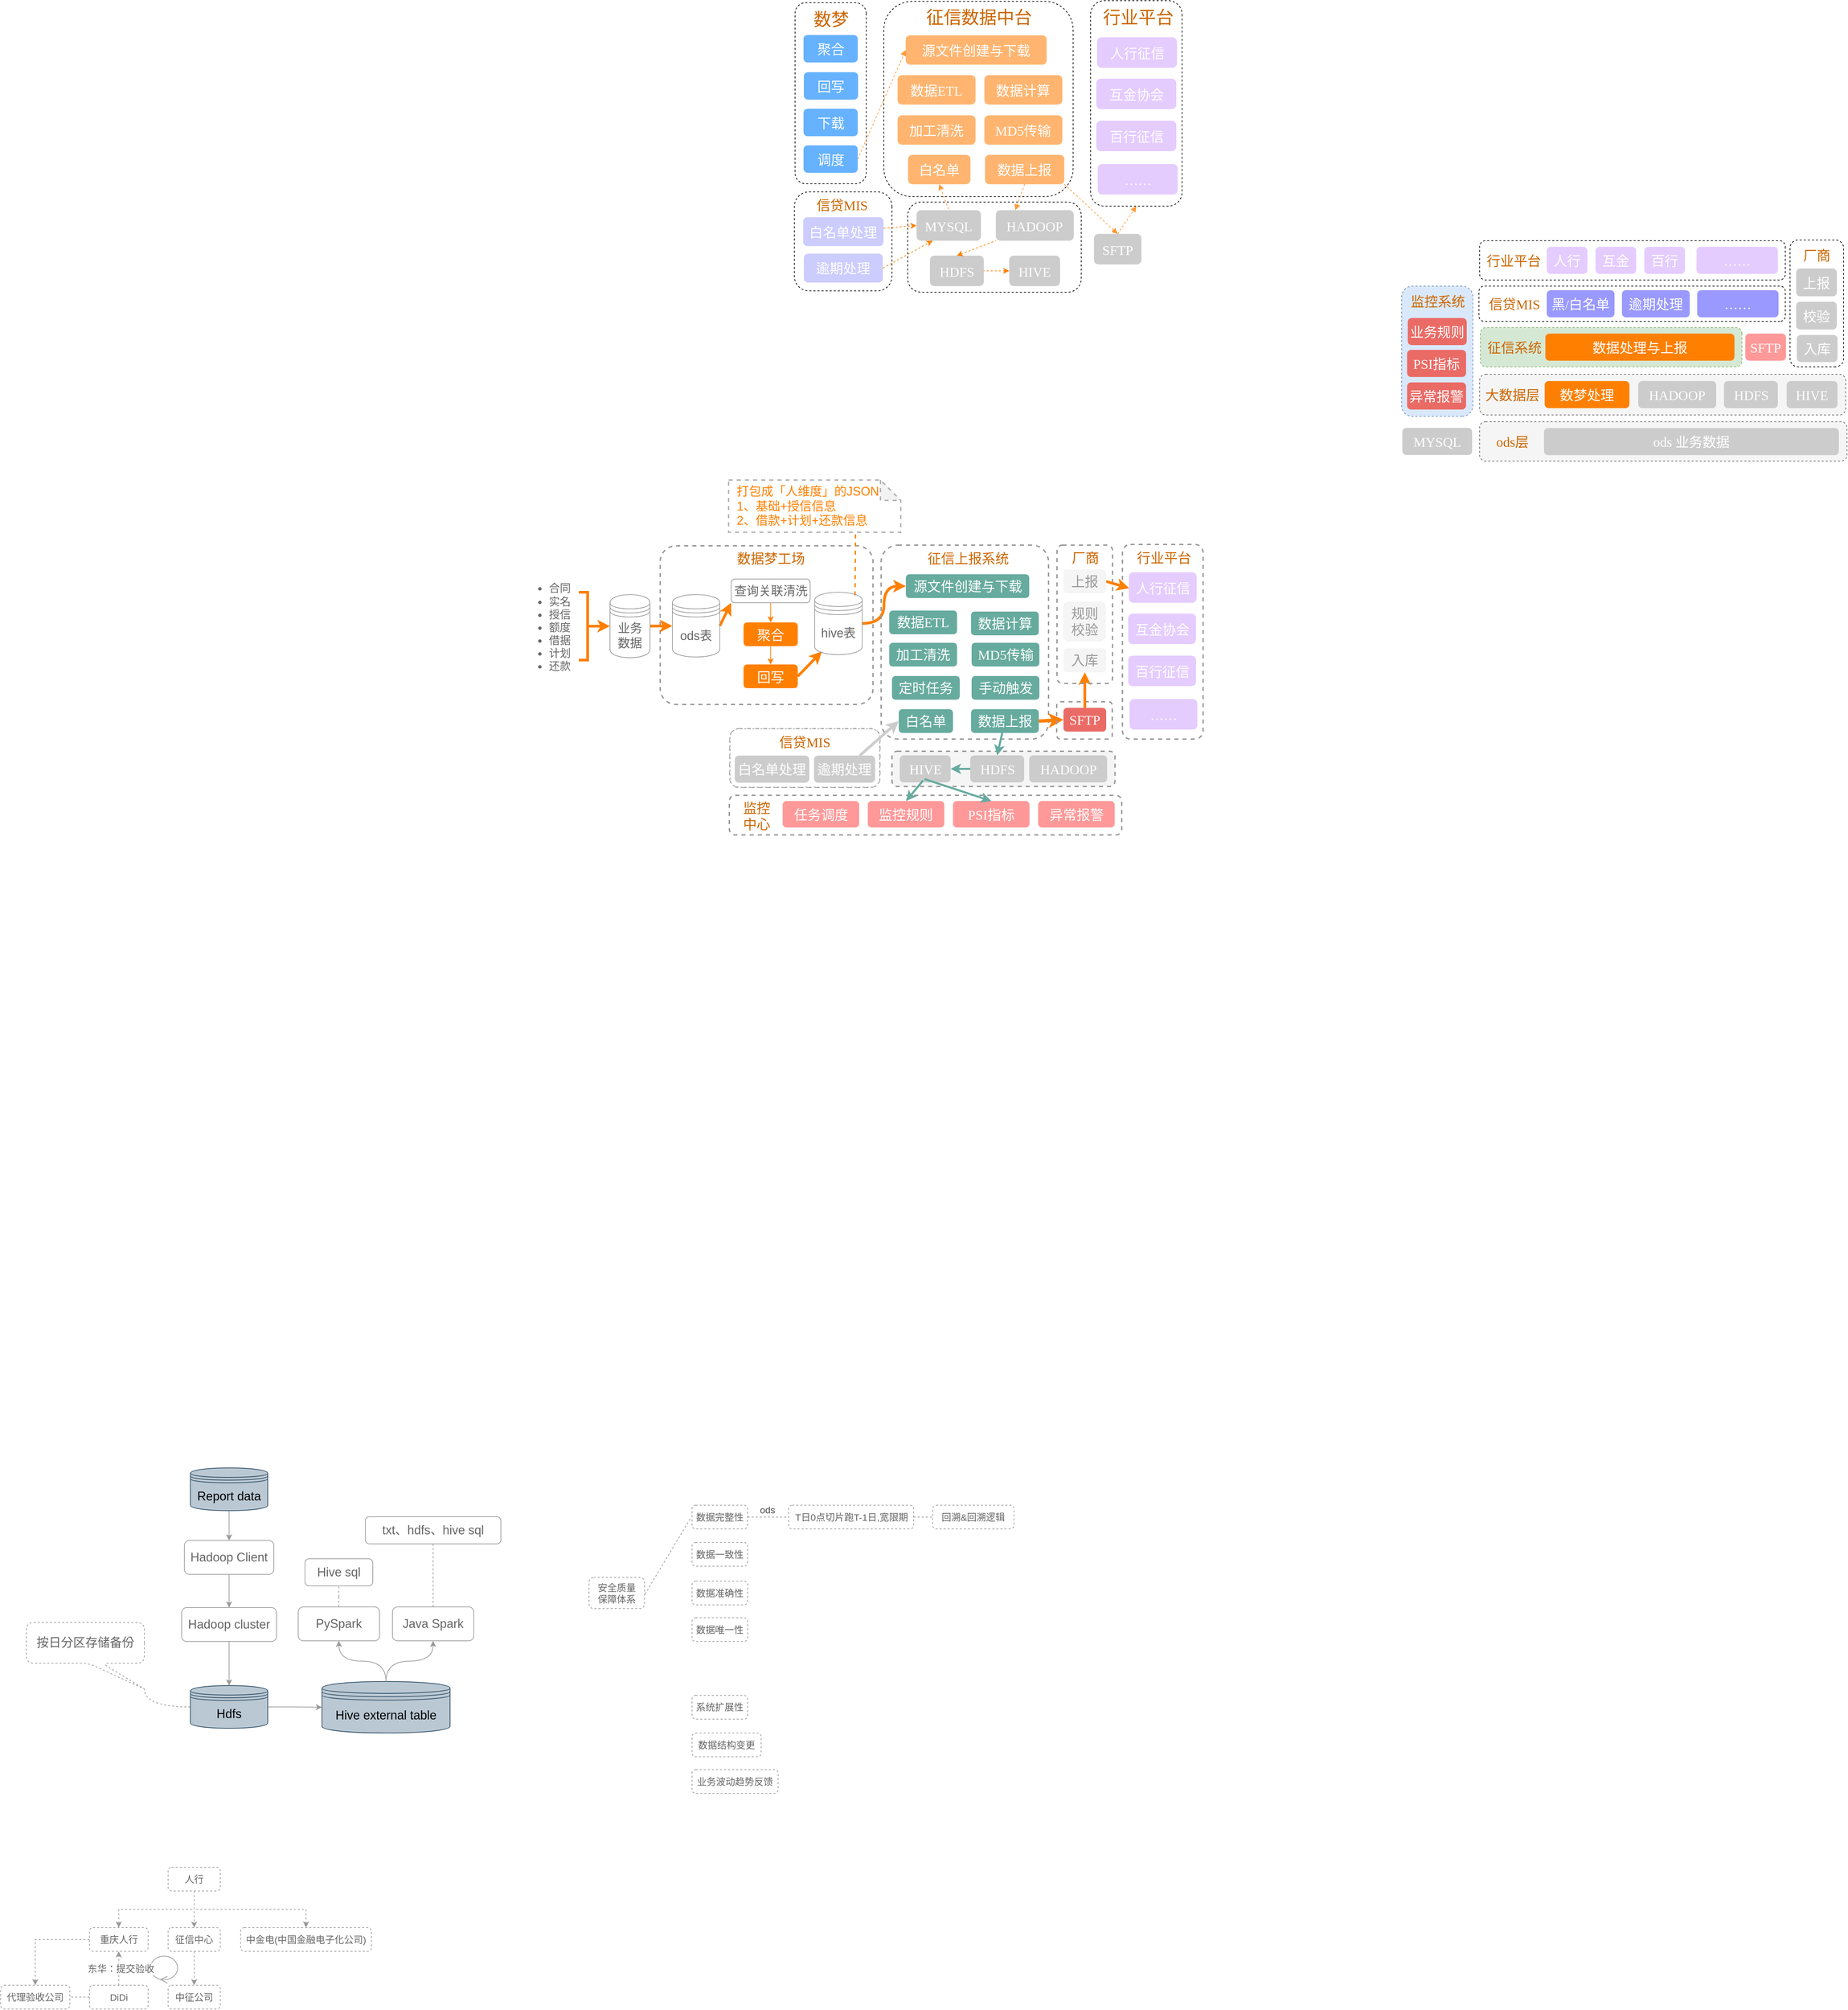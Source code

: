 <mxfile version="15.2.7" type="github" pages="7">
  <diagram id="gs8es_048TPa-fxmdob4" name="数据上报">
    <mxGraphModel dx="1577" dy="880" grid="0" gridSize="10" guides="1" tooltips="1" connect="0" arrows="1" fold="1" page="1" pageScale="1" pageWidth="4681" pageHeight="3300" math="0" shadow="0">
      <root>
        <mxCell id="0" />
        <mxCell id="1" parent="0" />
        <mxCell id="oKX4fjCxwjslMIGah8uO-10" value="" style="ellipse;shape=umlControl;whiteSpace=wrap;html=1;rounded=1;fontSize=14;fontColor=#666666;strokeColor=#999999;strokeWidth=1;align=center;flipV=1;" parent="1" vertex="1">
          <mxGeometry x="1246" y="4103" width="40" height="40" as="geometry" />
        </mxCell>
        <mxCell id="P6FP3i3TC3KOu5trFAKK-227" value="" style="group;strokeWidth=2;dashed=1;rounded=1;strokeColor=#999999;" parent="1" vertex="1" connectable="0">
          <mxGeometry x="2101" y="2292.997" width="221" height="86" as="geometry" />
        </mxCell>
        <mxCell id="P6FP3i3TC3KOu5trFAKK-210" value="" style="rounded=1;whiteSpace=wrap;html=1;labelBackgroundColor=none;strokeWidth=1;fontFamily=Verdana;fontSize=16;align=left;dashed=1;direction=south;strokeColor=#999999;" parent="P6FP3i3TC3KOu5trFAKK-227" vertex="1">
          <mxGeometry width="221" height="86" as="geometry" />
        </mxCell>
        <mxCell id="P6FP3i3TC3KOu5trFAKK-211" value="&lt;font style=&quot;font-size: 20px;&quot;&gt;白名单处理&lt;/font&gt;" style="rounded=1;whiteSpace=wrap;html=1;labelBackgroundColor=none;strokeWidth=1;fontFamily=Verdana;fontSize=20;align=center;strokeColor=none;fontColor=#FFFFFF;fillColor=#CCCCCC;" parent="P6FP3i3TC3KOu5trFAKK-227" vertex="1">
          <mxGeometry x="7" y="39.413" width="110" height="40" as="geometry" />
        </mxCell>
        <mxCell id="P6FP3i3TC3KOu5trFAKK-212" value="&lt;font style=&quot;font-size: 20px;&quot;&gt;逾期处理&lt;/font&gt;" style="rounded=1;whiteSpace=wrap;html=1;labelBackgroundColor=none;strokeWidth=1;fontFamily=Verdana;fontSize=20;align=center;strokeColor=none;fontColor=#FFFFFF;fillColor=#CCCCCC;" parent="P6FP3i3TC3KOu5trFAKK-227" vertex="1">
          <mxGeometry x="124" y="39.413" width="90" height="40" as="geometry" />
        </mxCell>
        <mxCell id="P6FP3i3TC3KOu5trFAKK-213" value="&lt;font style=&quot;font-size: 20px&quot; color=&quot;#cc6600&quot;&gt;信贷MIS&lt;/font&gt;" style="text;html=1;align=center;verticalAlign=middle;resizable=0;points=[];autosize=1;fontSize=20;fontFamily=Verdana;fontColor=#000000;" parent="P6FP3i3TC3KOu5trFAKK-227" vertex="1">
          <mxGeometry x="67.499" y="4" width="86" height="30" as="geometry" />
        </mxCell>
        <mxCell id="P6FP3i3TC3KOu5trFAKK-219" value="" style="group;strokeColor=#999999;dashed=1;rounded=1;strokeWidth=2;" parent="1" vertex="1" connectable="0">
          <mxGeometry x="2100" y="2391" width="579" height="58.428" as="geometry" />
        </mxCell>
        <mxCell id="P6FP3i3TC3KOu5trFAKK-52" value="监控规则" style="rounded=1;whiteSpace=wrap;html=1;labelBackgroundColor=none;strokeWidth=1;fontFamily=Verdana;fontSize=20;align=center;fontColor=#FFFFFF;strokeColor=none;fillColor=#FF9999;" parent="P6FP3i3TC3KOu5trFAKK-219" vertex="1">
          <mxGeometry x="204.302" y="8.4" width="112.905" height="39.079" as="geometry" />
        </mxCell>
        <mxCell id="P6FP3i3TC3KOu5trFAKK-53" value="任务调度" style="rounded=1;whiteSpace=wrap;html=1;labelBackgroundColor=none;strokeWidth=1;fontFamily=Verdana;fontSize=20;align=center;fontColor=#FFFFFF;strokeColor=none;fillColor=#FF9999;" parent="P6FP3i3TC3KOu5trFAKK-219" vertex="1">
          <mxGeometry x="78.718" y="8.4" width="112.905" height="39.079" as="geometry" />
        </mxCell>
        <mxCell id="P6FP3i3TC3KOu5trFAKK-54" value="&lt;font style=&quot;font-size: 20px&quot; color=&quot;#cc6600&quot;&gt;监控&lt;br style=&quot;font-size: 20px&quot;&gt;中心&lt;/font&gt;" style="text;html=1;align=center;verticalAlign=middle;resizable=0;points=[];autosize=1;fontSize=20;fontFamily=Verdana;fontColor=#000000;direction=south;" parent="P6FP3i3TC3KOu5trFAKK-219" vertex="1">
          <mxGeometry x="15.346" y="2.428" width="50" height="56" as="geometry" />
        </mxCell>
        <mxCell id="P6FP3i3TC3KOu5trFAKK-55" value="异常报警" style="rounded=1;whiteSpace=wrap;html=1;labelBackgroundColor=none;strokeWidth=1;fontFamily=Verdana;fontSize=20;align=center;fontColor=#FFFFFF;strokeColor=none;fillColor=#FF9999;" parent="P6FP3i3TC3KOu5trFAKK-219" vertex="1">
          <mxGeometry x="455.666" y="8.4" width="112.905" height="39.079" as="geometry" />
        </mxCell>
        <mxCell id="P6FP3i3TC3KOu5trFAKK-56" value="PSI指标" style="rounded=1;whiteSpace=wrap;html=1;labelBackgroundColor=none;strokeWidth=1;fontFamily=Verdana;fontSize=20;align=center;fontColor=#FFFFFF;strokeColor=none;fillColor=#FF9999;" parent="P6FP3i3TC3KOu5trFAKK-219" vertex="1">
          <mxGeometry x="330.03" y="8.4" width="112.905" height="39.079" as="geometry" />
        </mxCell>
        <mxCell id="P6FP3i3TC3KOu5trFAKK-203" value="" style="rounded=1;whiteSpace=wrap;html=1;labelBackgroundColor=none;strokeWidth=2;fontFamily=Verdana;fontSize=16;align=left;dashed=1;fillColor=#f5f5f5;gradientDirection=east;strokeColor=#999999;" parent="1" vertex="1">
          <mxGeometry x="2340" y="2326" width="329" height="52" as="geometry" />
        </mxCell>
        <mxCell id="P6FP3i3TC3KOu5trFAKK-1" value="&lt;ul style=&quot;font-size: 16px;&quot;&gt;&lt;li style=&quot;font-size: 16px;&quot;&gt;合同&lt;/li&gt;&lt;li style=&quot;font-size: 16px;&quot;&gt;实名&lt;/li&gt;&lt;li style=&quot;font-size: 16px;&quot;&gt;授信&lt;/li&gt;&lt;li style=&quot;font-size: 16px;&quot;&gt;额度&lt;/li&gt;&lt;li style=&quot;font-size: 16px;&quot;&gt;借据&lt;/li&gt;&lt;li style=&quot;font-size: 16px;&quot;&gt;计划&lt;/li&gt;&lt;li style=&quot;font-size: 16px;&quot;&gt;还款&lt;/li&gt;&lt;/ul&gt;" style="text;html=1;align=left;verticalAlign=middle;resizable=0;points=[];autosize=1;fontSize=16;fontColor=#666666;" parent="1" vertex="1">
          <mxGeometry x="1792" y="2058.5" width="82" height="169" as="geometry" />
        </mxCell>
        <mxCell id="P6FP3i3TC3KOu5trFAKK-2" value="" style="rounded=1;arcSize=10;dashed=1;fillColor=none;gradientColor=none;strokeWidth=2;align=center;verticalAlign=middle;strokeColor=#999999;" parent="1" vertex="1">
          <mxGeometry x="1998" y="2023" width="314" height="234" as="geometry" />
        </mxCell>
        <mxCell id="P6FP3i3TC3KOu5trFAKK-3" value="打包成「人维度」的JSON&lt;br style=&quot;font-size: 18px;&quot;&gt;1、基础+授信信息&lt;br style=&quot;font-size: 18px;&quot;&gt;2、借款+计划+还款信息" style="shape=note;whiteSpace=wrap;html=1;backgroundOutline=1;darkOpacity=0.05;rounded=1;dashed=1;strokeWidth=2;fontSize=18;align=left;fillColor=none;fontColor=#FF8000;spacingLeft=10;strokeColor=#B3B3B3;" parent="1" vertex="1">
          <mxGeometry x="2099" y="1926" width="254" height="77" as="geometry" />
        </mxCell>
        <mxCell id="P6FP3i3TC3KOu5trFAKK-4" value="" style="rounded=1;arcSize=10;dashed=1;fillColor=none;gradientColor=none;strokeWidth=2;align=center;verticalAlign=middle;strokeColor=#999999;" parent="1" vertex="1">
          <mxGeometry x="2680" y="2021" width="119" height="287" as="geometry" />
        </mxCell>
        <mxCell id="P6FP3i3TC3KOu5trFAKK-5" value="" style="edgeStyle=none;rounded=0;orthogonalLoop=1;jettySize=auto;html=1;endArrow=classic;endFill=1;fontSize=20;verticalAlign=middle;fontColor=#666666;strokeColor=#FF8000;strokeWidth=4;" parent="1" source="P6FP3i3TC3KOu5trFAKK-6" target="P6FP3i3TC3KOu5trFAKK-8" edge="1">
          <mxGeometry relative="1" as="geometry" />
        </mxCell>
        <mxCell id="P6FP3i3TC3KOu5trFAKK-6" value="业务&lt;br&gt;数据" style="shape=datastore;whiteSpace=wrap;html=1;rounded=1;strokeWidth=1;fillColor=none;fontSize=18;align=center;verticalAlign=middle;fontColor=#666666;strokeColor=#999999;" parent="1" vertex="1">
          <mxGeometry x="1924" y="2095" width="59" height="93" as="geometry" />
        </mxCell>
        <mxCell id="P6FP3i3TC3KOu5trFAKK-7" value="" style="rounded=0;orthogonalLoop=1;jettySize=auto;html=1;endArrow=classic;endFill=1;fontSize=20;fontColor=#666666;entryX=0;entryY=1;entryDx=0;entryDy=0;exitX=1;exitY=0.5;exitDx=0;exitDy=0;strokeColor=#FF8000;strokeWidth=4;elbow=vertical;" parent="1" source="P6FP3i3TC3KOu5trFAKK-8" target="P6FP3i3TC3KOu5trFAKK-13" edge="1">
          <mxGeometry relative="1" as="geometry" />
        </mxCell>
        <mxCell id="P6FP3i3TC3KOu5trFAKK-8" value="ods表" style="shape=datastore;whiteSpace=wrap;html=1;rounded=1;strokeWidth=1;fillColor=none;fontSize=18;align=center;verticalAlign=middle;fontColor=#666666;strokeColor=#999999;" parent="1" vertex="1">
          <mxGeometry x="2016" y="2095" width="70" height="92" as="geometry" />
        </mxCell>
        <mxCell id="P6FP3i3TC3KOu5trFAKK-9" value="" style="edgeStyle=none;rounded=0;orthogonalLoop=1;jettySize=auto;html=1;endArrow=classic;endFill=1;fontSize=20;verticalAlign=middle;fontColor=#666666;strokeColor=#FF8000;strokeWidth=4;" parent="1" source="P6FP3i3TC3KOu5trFAKK-10" target="P6FP3i3TC3KOu5trFAKK-6" edge="1">
          <mxGeometry relative="1" as="geometry" />
        </mxCell>
        <mxCell id="P6FP3i3TC3KOu5trFAKK-10" value="" style="html=1;shape=mxgraph.flowchart.annotation_2;align=left;labelPosition=right;rounded=1;strokeWidth=4;fillColor=none;fontSize=20;direction=west;verticalAlign=middle;fontColor=#666666;strokeColor=#FF8000;" parent="1" vertex="1">
          <mxGeometry x="1878" y="2091.5" width="26" height="100" as="geometry" />
        </mxCell>
        <mxCell id="P6FP3i3TC3KOu5trFAKK-12" value="" style="edgeStyle=orthogonalEdgeStyle;rounded=0;orthogonalLoop=1;jettySize=auto;html=1;endArrow=classic;endFill=1;fontSize=20;fontColor=#666666;entryX=0.5;entryY=0;entryDx=0;entryDy=0;strokeColor=#FF8000;" parent="1" source="P6FP3i3TC3KOu5trFAKK-13" target="P6FP3i3TC3KOu5trFAKK-15" edge="1">
          <mxGeometry relative="1" as="geometry" />
        </mxCell>
        <mxCell id="P6FP3i3TC3KOu5trFAKK-13" value="查询关联清洗" style="shape=ext;rounded=1;html=1;whiteSpace=wrap;strokeColor=#999999;strokeWidth=1;fillColor=none;fontSize=18;fontColor=#666666;align=center;" parent="1" vertex="1">
          <mxGeometry x="2102.75" y="2072" width="116.5" height="35" as="geometry" />
        </mxCell>
        <mxCell id="P6FP3i3TC3KOu5trFAKK-14" value="" style="edgeStyle=orthogonalEdgeStyle;rounded=0;orthogonalLoop=1;jettySize=auto;html=1;endArrow=classic;endFill=1;fontSize=20;fontColor=#666666;strokeColor=#FF8000;" parent="1" source="P6FP3i3TC3KOu5trFAKK-15" target="P6FP3i3TC3KOu5trFAKK-17" edge="1">
          <mxGeometry relative="1" as="geometry" />
        </mxCell>
        <mxCell id="P6FP3i3TC3KOu5trFAKK-15" value="聚合" style="shape=ext;rounded=1;html=1;whiteSpace=wrap;strokeWidth=1;fontSize=20;align=center;fillColor=#FF8000;fontColor=#FFFFFF;strokeColor=none;" parent="1" vertex="1">
          <mxGeometry x="2121" y="2136" width="80" height="35" as="geometry" />
        </mxCell>
        <mxCell id="P6FP3i3TC3KOu5trFAKK-16" value="" style="rounded=0;orthogonalLoop=1;jettySize=auto;html=1;endArrow=classic;endFill=1;fontSize=20;fontColor=#666666;entryX=0.15;entryY=0.95;entryDx=0;entryDy=0;exitX=1;exitY=0.5;exitDx=0;exitDy=0;strokeColor=#FF8000;strokeWidth=4;entryPerimeter=0;" parent="1" source="P6FP3i3TC3KOu5trFAKK-17" target="P6FP3i3TC3KOu5trFAKK-21" edge="1">
          <mxGeometry relative="1" as="geometry">
            <mxPoint x="2281" y="2268.5" as="targetPoint" />
          </mxGeometry>
        </mxCell>
        <mxCell id="P6FP3i3TC3KOu5trFAKK-17" value="回写" style="shape=ext;rounded=1;html=1;whiteSpace=wrap;strokeWidth=1;fontSize=20;align=center;strokeColor=none;fillColor=#FF8000;fontColor=#FFFFFF;" parent="1" vertex="1">
          <mxGeometry x="2121" y="2198" width="80" height="35" as="geometry" />
        </mxCell>
        <mxCell id="P6FP3i3TC3KOu5trFAKK-18" value="数据梦工场" style="text;html=1;align=center;verticalAlign=middle;resizable=0;points=[];autosize=1;fontSize=20;fontColor=#CC6600;" parent="1" vertex="1">
          <mxGeometry x="2106" y="2027" width="110" height="28" as="geometry" />
        </mxCell>
        <mxCell id="P6FP3i3TC3KOu5trFAKK-19" value="" style="rounded=0;orthogonalLoop=1;jettySize=auto;html=1;endArrow=none;endFill=0;fontSize=20;fontColor=#666666;exitX=0.85;exitY=0.05;exitDx=0;exitDy=0;strokeColor=#FF8000;dashed=1;elbow=vertical;strokeWidth=2;entryX=0.737;entryY=0.991;entryDx=0;entryDy=0;entryPerimeter=0;exitPerimeter=0;" parent="1" source="P6FP3i3TC3KOu5trFAKK-21" target="P6FP3i3TC3KOu5trFAKK-3" edge="1">
          <mxGeometry relative="1" as="geometry">
            <mxPoint x="2261" y="2266" as="targetPoint" />
          </mxGeometry>
        </mxCell>
        <mxCell id="P6FP3i3TC3KOu5trFAKK-20" value="" style="edgeStyle=orthogonalEdgeStyle;rounded=0;orthogonalLoop=1;jettySize=auto;html=1;endArrow=classic;endFill=1;strokeColor=#FF8000;fontSize=20;fontColor=#FFFFFF;entryX=0;entryY=0.5;entryDx=0;entryDy=0;strokeWidth=4;elbow=vertical;curved=1;" parent="1" source="P6FP3i3TC3KOu5trFAKK-21" target="P6FP3i3TC3KOu5trFAKK-24" edge="1">
          <mxGeometry relative="1" as="geometry" />
        </mxCell>
        <mxCell id="P6FP3i3TC3KOu5trFAKK-21" value="hive表" style="shape=datastore;whiteSpace=wrap;html=1;rounded=1;strokeWidth=1;fillColor=none;fontSize=18;align=center;verticalAlign=middle;fontColor=#666666;strokeColor=#999999;" parent="1" vertex="1">
          <mxGeometry x="2226" y="2091.5" width="70" height="92" as="geometry" />
        </mxCell>
        <mxCell id="P6FP3i3TC3KOu5trFAKK-22" value="" style="rounded=1;arcSize=10;dashed=1;fillColor=none;gradientColor=none;strokeWidth=2;align=center;verticalAlign=middle;strokeColor=#999999;" parent="1" vertex="1">
          <mxGeometry x="2324" y="2022" width="247" height="286" as="geometry" />
        </mxCell>
        <mxCell id="P6FP3i3TC3KOu5trFAKK-23" value="征信上报系统" style="text;html=1;align=center;verticalAlign=middle;resizable=0;points=[];autosize=1;fontSize=20;fontColor=#CC6600;" parent="1" vertex="1">
          <mxGeometry x="2386.5" y="2027" width="130" height="28" as="geometry" />
        </mxCell>
        <mxCell id="P6FP3i3TC3KOu5trFAKK-24" value="源文件创建与下载" style="shape=ext;rounded=1;html=1;whiteSpace=wrap;strokeWidth=1;fontSize=20;align=center;fontColor=#FFFFFF;strokeColor=none;spacingTop=-2;fillColor=#67AB9F;" parent="1" vertex="1">
          <mxGeometry x="2360.5" y="2065" width="182" height="35" as="geometry" />
        </mxCell>
        <mxCell id="P6FP3i3TC3KOu5trFAKK-25" value="数据计算" style="rounded=1;whiteSpace=wrap;html=1;labelBackgroundColor=none;strokeWidth=1;fontFamily=Verdana;fontSize=20;align=center;fontColor=#FFFFFF;strokeColor=none;spacingTop=-2;fillColor=#67AB9F;" parent="1" vertex="1">
          <mxGeometry x="2456.63" y="2120.003" width="100" height="35" as="geometry" />
        </mxCell>
        <mxCell id="P6FP3i3TC3KOu5trFAKK-26" value="数据ETL" style="rounded=1;whiteSpace=wrap;html=1;labelBackgroundColor=none;strokeWidth=1;fontFamily=Verdana;fontSize=20;align=center;fontColor=#FFFFFF;strokeColor=none;spacingTop=-2;fillColor=#67AB9F;" parent="1" vertex="1">
          <mxGeometry x="2336" y="2118.503" width="100" height="35" as="geometry" />
        </mxCell>
        <mxCell id="P6FP3i3TC3KOu5trFAKK-27" value="加工清洗" style="rounded=1;whiteSpace=wrap;html=1;labelBackgroundColor=none;strokeWidth=1;fontFamily=Verdana;fontSize=20;align=center;fontColor=#FFFFFF;strokeColor=none;spacingTop=-2;fillColor=#67AB9F;" parent="1" vertex="1">
          <mxGeometry x="2336" y="2166.0" width="100" height="35" as="geometry" />
        </mxCell>
        <mxCell id="P6FP3i3TC3KOu5trFAKK-28" value="白名单" style="rounded=1;whiteSpace=wrap;html=1;labelBackgroundColor=none;strokeWidth=1;fontFamily=Verdana;fontSize=20;align=center;fontColor=#FFFFFF;strokeColor=none;spacingTop=-2;fillColor=#67AB9F;" parent="1" vertex="1">
          <mxGeometry x="2350" y="2264.005" width="80" height="35" as="geometry" />
        </mxCell>
        <mxCell id="P6FP3i3TC3KOu5trFAKK-29" value="MD5传输" style="rounded=1;whiteSpace=wrap;html=1;labelBackgroundColor=none;strokeWidth=1;fontFamily=Verdana;fontSize=20;align=center;fontColor=#FFFFFF;strokeColor=none;spacingTop=-2;fillColor=#67AB9F;" parent="1" vertex="1">
          <mxGeometry x="2457.5" y="2166.0" width="100" height="35" as="geometry" />
        </mxCell>
        <mxCell id="P6FP3i3TC3KOu5trFAKK-30" value="" style="rounded=0;orthogonalLoop=1;jettySize=auto;html=1;endArrow=classic;endFill=1;strokeColor=#FF8000;strokeWidth=5;fontSize=16;fontColor=#FF8000;entryX=0;entryY=0.5;entryDx=0;entryDy=0;exitX=1;exitY=0.5;exitDx=0;exitDy=0;" parent="1" source="P6FP3i3TC3KOu5trFAKK-31" target="P6FP3i3TC3KOu5trFAKK-37" edge="1">
          <mxGeometry relative="1" as="geometry" />
        </mxCell>
        <mxCell id="P6FP3i3TC3KOu5trFAKK-221" value="" style="edgeStyle=none;rounded=0;orthogonalLoop=1;jettySize=auto;html=1;endArrow=classic;endFill=1;fontSize=18;fontColor=#FFFFFF;entryX=0.5;entryY=0;entryDx=0;entryDy=0;strokeWidth=3;strokeColor=#67AB9F;" parent="1" source="P6FP3i3TC3KOu5trFAKK-31" target="P6FP3i3TC3KOu5trFAKK-207" edge="1">
          <mxGeometry relative="1" as="geometry">
            <mxPoint x="2506.63" y="2379.005" as="targetPoint" />
          </mxGeometry>
        </mxCell>
        <mxCell id="P6FP3i3TC3KOu5trFAKK-31" value="数据上报" style="rounded=1;whiteSpace=wrap;html=1;labelBackgroundColor=none;strokeWidth=1;fontFamily=Verdana;fontSize=20;align=center;fontColor=#FFFFFF;strokeColor=none;spacingTop=-2;fillColor=#67AB9F;" parent="1" vertex="1">
          <mxGeometry x="2456.63" y="2264.005" width="100" height="35" as="geometry" />
        </mxCell>
        <mxCell id="P6FP3i3TC3KOu5trFAKK-32" style="edgeStyle=none;rounded=0;orthogonalLoop=1;jettySize=auto;html=1;exitX=0.75;exitY=1;exitDx=0;exitDy=0;dashed=1;endArrow=none;endFill=0;strokeColor=#FF8000;fontSize=20;fontColor=#FFFFFF;" parent="1" source="P6FP3i3TC3KOu5trFAKK-26" target="P6FP3i3TC3KOu5trFAKK-26" edge="1">
          <mxGeometry relative="1" as="geometry" />
        </mxCell>
        <mxCell id="P6FP3i3TC3KOu5trFAKK-33" value="手动触发" style="rounded=1;whiteSpace=wrap;html=1;labelBackgroundColor=none;strokeWidth=1;fontFamily=Verdana;fontSize=20;align=center;fontColor=#FFFFFF;strokeColor=none;spacingTop=-2;fillColor=#67AB9F;" parent="1" vertex="1">
          <mxGeometry x="2457.5" y="2215.005" width="100" height="35" as="geometry" />
        </mxCell>
        <mxCell id="P6FP3i3TC3KOu5trFAKK-34" value="定时任务" style="rounded=1;whiteSpace=wrap;html=1;labelBackgroundColor=none;strokeWidth=1;fontFamily=Verdana;fontSize=20;align=center;fontColor=#FFFFFF;strokeColor=none;spacingTop=-2;fillColor=#67AB9F;" parent="1" vertex="1">
          <mxGeometry x="2340" y="2215.005" width="100" height="35" as="geometry" />
        </mxCell>
        <mxCell id="P6FP3i3TC3KOu5trFAKK-35" value="" style="rounded=1;arcSize=10;dashed=1;fillColor=none;gradientColor=none;strokeWidth=2;align=center;verticalAlign=middle;strokeColor=#999999;" parent="1" vertex="1">
          <mxGeometry x="2583" y="2253" width="82" height="55" as="geometry" />
        </mxCell>
        <mxCell id="P6FP3i3TC3KOu5trFAKK-36" value="" style="edgeStyle=orthogonalEdgeStyle;curved=1;rounded=0;orthogonalLoop=1;jettySize=auto;html=1;endArrow=classic;endFill=1;strokeColor=#FF8000;strokeWidth=4;fontSize=16;fontColor=#FF8000;entryX=0.5;entryY=1;entryDx=0;entryDy=0;" parent="1" source="P6FP3i3TC3KOu5trFAKK-37" target="P6FP3i3TC3KOu5trFAKK-40" edge="1">
          <mxGeometry relative="1" as="geometry">
            <mxPoint x="2624" y="2223" as="targetPoint" />
          </mxGeometry>
        </mxCell>
        <mxCell id="P6FP3i3TC3KOu5trFAKK-37" value="SFTP" style="rounded=1;whiteSpace=wrap;html=1;labelBackgroundColor=none;strokeWidth=1;fontFamily=Verdana;fontSize=20;align=center;fontColor=#FFFFFF;strokeColor=none;spacingTop=-2;fillColor=#EA6B66;" parent="1" vertex="1">
          <mxGeometry x="2593" y="2262" width="63" height="35" as="geometry" />
        </mxCell>
        <mxCell id="P6FP3i3TC3KOu5trFAKK-38" value="" style="rounded=1;arcSize=10;dashed=1;fillColor=none;gradientColor=none;strokeWidth=2;align=center;verticalAlign=middle;strokeColor=#999999;" parent="1" vertex="1">
          <mxGeometry x="2583.5" y="2022" width="82" height="204" as="geometry" />
        </mxCell>
        <mxCell id="P6FP3i3TC3KOu5trFAKK-39" value="厂商" style="text;html=1;align=center;verticalAlign=middle;resizable=0;points=[];autosize=1;fontSize=20;fontColor=#CC6600;" parent="1" vertex="1">
          <mxGeometry x="2599.5" y="2026" width="50" height="28" as="geometry" />
        </mxCell>
        <mxCell id="P6FP3i3TC3KOu5trFAKK-40" value="入库" style="rounded=1;whiteSpace=wrap;html=1;labelBackgroundColor=none;strokeWidth=1;fontFamily=Verdana;fontSize=20;align=center;spacingTop=-2;fillColor=#f5f5f5;strokeColor=none;fontColor=#999999;" parent="1" vertex="1">
          <mxGeometry x="2593" y="2174.5" width="63" height="35" as="geometry" />
        </mxCell>
        <mxCell id="P6FP3i3TC3KOu5trFAKK-41" value="规则&lt;br&gt;校验" style="rounded=1;whiteSpace=wrap;html=1;labelBackgroundColor=none;strokeWidth=1;fontFamily=Verdana;fontSize=20;align=center;spacingTop=-2;fillColor=#f5f5f5;strokeColor=none;fontColor=#999999;" parent="1" vertex="1">
          <mxGeometry x="2592.5" y="2105" width="63" height="59" as="geometry" />
        </mxCell>
        <mxCell id="P6FP3i3TC3KOu5trFAKK-42" value="" style="rounded=0;orthogonalLoop=1;jettySize=auto;html=1;endArrow=classic;endFill=1;strokeColor=#FF8000;strokeWidth=4;fontSize=16;fontColor=#FF8000;entryX=0.005;entryY=0.522;entryDx=0;entryDy=0;exitX=1;exitY=0.5;exitDx=0;exitDy=0;entryPerimeter=0;" parent="1" source="P6FP3i3TC3KOu5trFAKK-43" target="P6FP3i3TC3KOu5trFAKK-45" edge="1">
          <mxGeometry relative="1" as="geometry" />
        </mxCell>
        <mxCell id="P6FP3i3TC3KOu5trFAKK-43" value="上报" style="rounded=1;whiteSpace=wrap;html=1;labelBackgroundColor=none;strokeWidth=1;fontFamily=Verdana;fontSize=20;align=center;fillColor=#f5f5f5;spacingTop=-2;strokeColor=none;fontColor=#999999;" parent="1" vertex="1">
          <mxGeometry x="2593" y="2058" width="63" height="35" as="geometry" />
        </mxCell>
        <mxCell id="P6FP3i3TC3KOu5trFAKK-44" value="&lt;font style=&quot;font-size: 20px;&quot; color=&quot;#cc6600&quot;&gt;行业平台&lt;/font&gt;" style="text;html=1;align=center;verticalAlign=middle;resizable=0;points=[];autosize=1;fontSize=20;fontFamily=Verdana;fontColor=#000000;" parent="1" vertex="1">
          <mxGeometry x="2695.5" y="2026" width="90" height="28" as="geometry" />
        </mxCell>
        <mxCell id="P6FP3i3TC3KOu5trFAKK-45" value="人行征信" style="rounded=1;whiteSpace=wrap;html=1;labelBackgroundColor=none;strokeWidth=1;fontFamily=Verdana;fontSize=20;align=center;strokeColor=none;fontColor=#FFFFFF;fillColor=#E5CCFF;" parent="1" vertex="1">
          <mxGeometry x="2689.5" y="2062" width="100" height="45" as="geometry" />
        </mxCell>
        <mxCell id="P6FP3i3TC3KOu5trFAKK-46" value="百行征信" style="rounded=1;whiteSpace=wrap;html=1;labelBackgroundColor=none;strokeWidth=1;fontFamily=Verdana;fontSize=20;align=center;strokeColor=none;fontColor=#FFFFFF;fillColor=#E5CCFF;" parent="1" vertex="1">
          <mxGeometry x="2688.5" y="2185" width="100" height="45" as="geometry" />
        </mxCell>
        <mxCell id="P6FP3i3TC3KOu5trFAKK-47" value="互金协会" style="rounded=1;whiteSpace=wrap;html=1;labelBackgroundColor=none;strokeWidth=1;fontFamily=Verdana;fontSize=20;align=center;strokeColor=none;fontColor=#FFFFFF;fillColor=#E5CCFF;" parent="1" vertex="1">
          <mxGeometry x="2688.5" y="2123" width="100" height="45" as="geometry" />
        </mxCell>
        <mxCell id="P6FP3i3TC3KOu5trFAKK-48" value="……" style="rounded=1;whiteSpace=wrap;html=1;labelBackgroundColor=none;strokeWidth=1;fontFamily=Verdana;fontSize=20;align=center;strokeColor=none;fontColor=#FFFFFF;fillColor=#E5CCFF;" parent="1" vertex="1">
          <mxGeometry x="2690.5" y="2249" width="100" height="45" as="geometry" />
        </mxCell>
        <mxCell id="P6FP3i3TC3KOu5trFAKK-49" value="" style="rounded=1;whiteSpace=wrap;html=1;labelBackgroundColor=none;strokeWidth=1;fontFamily=Verdana;fontSize=16;align=left;dashed=1;direction=south;" parent="1" vertex="1">
          <mxGeometry x="2363.25" y="1516" width="256" height="133" as="geometry" />
        </mxCell>
        <mxCell id="P6FP3i3TC3KOu5trFAKK-57" value="" style="group" parent="1" vertex="1" connectable="0">
          <mxGeometry x="2197" y="1222" width="105" height="267" as="geometry" />
        </mxCell>
        <mxCell id="P6FP3i3TC3KOu5trFAKK-58" value="" style="rounded=1;whiteSpace=wrap;html=1;labelBackgroundColor=none;strokeWidth=1;fontFamily=Verdana;fontSize=16;align=left;dashed=1;direction=south;" parent="P6FP3i3TC3KOu5trFAKK-57" vertex="1">
          <mxGeometry width="105" height="267" as="geometry" />
        </mxCell>
        <mxCell id="P6FP3i3TC3KOu5trFAKK-59" value="&lt;font style=&quot;font-size: 20px;&quot;&gt;聚合&lt;/font&gt;" style="rounded=1;whiteSpace=wrap;html=1;labelBackgroundColor=none;strokeWidth=1;fontFamily=Verdana;fontSize=20;align=center;strokeColor=none;fontColor=#FFFFFF;fillColor=#66B2FF;" parent="P6FP3i3TC3KOu5trFAKK-57" vertex="1">
          <mxGeometry x="12.5" y="47.646" width="80" height="40.455" as="geometry" />
        </mxCell>
        <mxCell id="P6FP3i3TC3KOu5trFAKK-60" value="&lt;font style=&quot;font-size: 20px;&quot;&gt;回写&lt;/font&gt;" style="rounded=1;whiteSpace=wrap;html=1;labelBackgroundColor=none;strokeWidth=1;fontFamily=Verdana;fontSize=20;align=center;strokeColor=none;fontColor=#FFFFFF;fillColor=#66B2FF;" parent="P6FP3i3TC3KOu5trFAKK-57" vertex="1">
          <mxGeometry x="13" y="102.485" width="80" height="40.455" as="geometry" />
        </mxCell>
        <mxCell id="P6FP3i3TC3KOu5trFAKK-61" value="&lt;font style=&quot;font-size: 20px;&quot;&gt;下载&lt;/font&gt;" style="rounded=1;whiteSpace=wrap;html=1;labelBackgroundColor=none;strokeWidth=1;fontFamily=Verdana;fontSize=20;align=center;strokeColor=none;fontColor=#FFFFFF;fillColor=#66B2FF;" parent="P6FP3i3TC3KOu5trFAKK-57" vertex="1">
          <mxGeometry x="12.5" y="156.424" width="80" height="40.455" as="geometry" />
        </mxCell>
        <mxCell id="P6FP3i3TC3KOu5trFAKK-62" value="&lt;font style=&quot;font-size: 26px&quot; color=&quot;#cc6600&quot;&gt;数梦&lt;/font&gt;" style="text;html=1;align=center;verticalAlign=middle;resizable=0;points=[];autosize=1;fontSize=26;fontFamily=Verdana;fontColor=#000000;" parent="P6FP3i3TC3KOu5trFAKK-57" vertex="1">
          <mxGeometry x="22" y="6.293" width="62" height="37" as="geometry" />
        </mxCell>
        <mxCell id="P6FP3i3TC3KOu5trFAKK-63" value="&lt;font style=&quot;font-size: 20px;&quot;&gt;调度&lt;/font&gt;" style="rounded=1;whiteSpace=wrap;html=1;labelBackgroundColor=none;strokeWidth=1;fontFamily=Verdana;fontSize=20;align=center;strokeColor=none;fontColor=#FFFFFF;fillColor=#66B2FF;" parent="P6FP3i3TC3KOu5trFAKK-57" vertex="1">
          <mxGeometry x="12.5" y="210.364" width="80" height="40.455" as="geometry" />
        </mxCell>
        <mxCell id="P6FP3i3TC3KOu5trFAKK-64" value="" style="group" parent="1" vertex="1" connectable="0">
          <mxGeometry x="2196" y="1501" width="144" height="146" as="geometry" />
        </mxCell>
        <mxCell id="P6FP3i3TC3KOu5trFAKK-65" value="" style="rounded=1;whiteSpace=wrap;html=1;labelBackgroundColor=none;strokeWidth=1;fontFamily=Verdana;fontSize=16;align=left;dashed=1;direction=south;" parent="P6FP3i3TC3KOu5trFAKK-64" vertex="1">
          <mxGeometry width="144" height="146" as="geometry" />
        </mxCell>
        <mxCell id="P6FP3i3TC3KOu5trFAKK-66" value="&lt;font style=&quot;font-size: 20px;&quot;&gt;白名单处理&lt;/font&gt;" style="rounded=1;whiteSpace=wrap;html=1;labelBackgroundColor=none;strokeWidth=1;fontFamily=Verdana;fontSize=20;align=center;strokeColor=none;fontColor=#FFFFFF;fillColor=#CCCCFF;" parent="P6FP3i3TC3KOu5trFAKK-64" vertex="1">
          <mxGeometry x="13" y="37.41" width="118.46" height="42.62" as="geometry" />
        </mxCell>
        <mxCell id="P6FP3i3TC3KOu5trFAKK-67" value="&lt;font style=&quot;font-size: 20px;&quot;&gt;逾期处理&lt;/font&gt;" style="rounded=1;whiteSpace=wrap;html=1;labelBackgroundColor=none;strokeWidth=1;fontFamily=Verdana;fontSize=20;align=center;strokeColor=none;fontColor=#FFFFFF;fillColor=#CCCCFF;" parent="P6FP3i3TC3KOu5trFAKK-64" vertex="1">
          <mxGeometry x="14" y="91.09" width="116.46" height="42.62" as="geometry" />
        </mxCell>
        <mxCell id="P6FP3i3TC3KOu5trFAKK-68" value="&lt;font style=&quot;font-size: 20px&quot; color=&quot;#cc6600&quot;&gt;信贷MIS&lt;/font&gt;" style="text;html=1;align=center;verticalAlign=middle;resizable=0;points=[];autosize=1;fontSize=20;fontFamily=Verdana;fontColor=#000000;" parent="P6FP3i3TC3KOu5trFAKK-64" vertex="1">
          <mxGeometry x="27.269" y="4.277" width="86" height="30" as="geometry" />
        </mxCell>
        <mxCell id="P6FP3i3TC3KOu5trFAKK-69" value="" style="group;fontFamily=Verdana;" parent="1" vertex="1" connectable="0">
          <mxGeometry x="2328" y="1220" width="279.25" height="288" as="geometry" />
        </mxCell>
        <mxCell id="P6FP3i3TC3KOu5trFAKK-70" value="" style="rounded=1;whiteSpace=wrap;html=1;labelBackgroundColor=none;strokeWidth=1;fontFamily=Verdana;fontSize=16;align=left;dashed=1;direction=south;" parent="P6FP3i3TC3KOu5trFAKK-69" vertex="1">
          <mxGeometry width="279.25" height="288" as="geometry" />
        </mxCell>
        <mxCell id="P6FP3i3TC3KOu5trFAKK-71" value="源文件创建与下载" style="rounded=1;whiteSpace=wrap;html=1;labelBackgroundColor=none;strokeWidth=1;fontFamily=Verdana;fontSize=20;align=center;fontColor=#FFFFFF;fillColor=#FFB570;strokeColor=none;" parent="P6FP3i3TC3KOu5trFAKK-69" vertex="1">
          <mxGeometry x="32.25" y="50.087" width="208" height="43.344" as="geometry" />
        </mxCell>
        <mxCell id="P6FP3i3TC3KOu5trFAKK-72" value="&lt;font style=&quot;font-size: 26px&quot; color=&quot;#cc6600&quot;&gt;征信数据中台&lt;/font&gt;" style="text;html=1;align=center;verticalAlign=middle;resizable=0;points=[];autosize=1;fontSize=26;fontFamily=Verdana;fontColor=#000000;" parent="P6FP3i3TC3KOu5trFAKK-69" vertex="1">
          <mxGeometry x="57.25" y="5.779" width="166" height="37" as="geometry" />
        </mxCell>
        <mxCell id="P6FP3i3TC3KOu5trFAKK-73" value="数据计算" style="rounded=1;whiteSpace=wrap;html=1;labelBackgroundColor=none;strokeWidth=1;fontFamily=Verdana;fontSize=20;align=center;fontColor=#FFFFFF;fillColor=#FFB570;strokeColor=none;" parent="P6FP3i3TC3KOu5trFAKK-69" vertex="1">
          <mxGeometry x="148.38" y="108.843" width="115" height="43.344" as="geometry" />
        </mxCell>
        <mxCell id="P6FP3i3TC3KOu5trFAKK-74" value="数据ETL" style="rounded=1;whiteSpace=wrap;html=1;labelBackgroundColor=none;strokeWidth=1;fontFamily=Verdana;fontSize=20;align=center;fontColor=#FFFFFF;fillColor=#FFB570;strokeColor=none;" parent="P6FP3i3TC3KOu5trFAKK-69" vertex="1">
          <mxGeometry x="20.25" y="108.843" width="115" height="43.344" as="geometry" />
        </mxCell>
        <mxCell id="P6FP3i3TC3KOu5trFAKK-75" value="加工清洗" style="rounded=1;whiteSpace=wrap;html=1;labelBackgroundColor=none;strokeWidth=1;fontFamily=Verdana;fontSize=20;align=center;fontColor=#FFFFFF;fillColor=#FFB570;strokeColor=none;" parent="P6FP3i3TC3KOu5trFAKK-69" vertex="1">
          <mxGeometry x="20.25" y="168.08" width="115" height="43.344" as="geometry" />
        </mxCell>
        <mxCell id="P6FP3i3TC3KOu5trFAKK-76" value="白名单" style="rounded=1;whiteSpace=wrap;html=1;labelBackgroundColor=none;strokeWidth=1;fontFamily=Verdana;fontSize=20;align=center;fontColor=#FFFFFF;fillColor=#FFB570;strokeColor=none;" parent="P6FP3i3TC3KOu5trFAKK-69" vertex="1">
          <mxGeometry x="35.75" y="226.355" width="92" height="43.344" as="geometry" />
        </mxCell>
        <mxCell id="P6FP3i3TC3KOu5trFAKK-77" value="MD5传输" style="rounded=1;whiteSpace=wrap;html=1;labelBackgroundColor=none;strokeWidth=1;fontFamily=Verdana;fontSize=20;align=center;fontColor=#FFFFFF;fillColor=#FFB570;strokeColor=none;" parent="P6FP3i3TC3KOu5trFAKK-69" vertex="1">
          <mxGeometry x="148.38" y="168.08" width="115" height="43.344" as="geometry" />
        </mxCell>
        <mxCell id="P6FP3i3TC3KOu5trFAKK-78" value="数据上报" style="rounded=1;whiteSpace=wrap;html=1;labelBackgroundColor=none;strokeWidth=1;fontFamily=Verdana;fontSize=20;align=center;fontColor=#FFFFFF;fillColor=#FFB570;strokeColor=none;" parent="P6FP3i3TC3KOu5trFAKK-69" vertex="1">
          <mxGeometry x="149.25" y="226.355" width="117" height="43.344" as="geometry" />
        </mxCell>
        <mxCell id="P6FP3i3TC3KOu5trFAKK-79" value="" style="group" parent="1" vertex="1" connectable="0">
          <mxGeometry x="2633" y="1219" width="135" height="303" as="geometry" />
        </mxCell>
        <mxCell id="P6FP3i3TC3KOu5trFAKK-80" value="" style="rounded=1;whiteSpace=wrap;html=1;labelBackgroundColor=none;strokeWidth=1;fontFamily=Verdana;fontSize=16;align=left;dashed=1;direction=south;" parent="P6FP3i3TC3KOu5trFAKK-79" vertex="1">
          <mxGeometry width="135" height="303" as="geometry" />
        </mxCell>
        <mxCell id="P6FP3i3TC3KOu5trFAKK-81" value="&lt;font style=&quot;font-size: 26px&quot; color=&quot;#cc6600&quot;&gt;行业平台&lt;/font&gt;" style="text;html=1;align=center;verticalAlign=middle;resizable=0;points=[];autosize=1;fontSize=26;fontFamily=Verdana;fontColor=#000000;" parent="P6FP3i3TC3KOu5trFAKK-79" vertex="1">
          <mxGeometry x="12.5" y="6.5" width="114" height="37" as="geometry" />
        </mxCell>
        <mxCell id="P6FP3i3TC3KOu5trFAKK-82" value="人行征信" style="rounded=1;whiteSpace=wrap;html=1;labelBackgroundColor=none;strokeWidth=1;fontFamily=Verdana;fontSize=20;align=center;strokeColor=none;fontColor=#FFFFFF;fillColor=#E5CCFF;" parent="P6FP3i3TC3KOu5trFAKK-79" vertex="1">
          <mxGeometry x="9.5" y="54" width="118" height="45" as="geometry" />
        </mxCell>
        <mxCell id="P6FP3i3TC3KOu5trFAKK-83" value="百行征信" style="rounded=1;whiteSpace=wrap;html=1;labelBackgroundColor=none;strokeWidth=1;fontFamily=Verdana;fontSize=20;align=center;strokeColor=none;fontColor=#FFFFFF;fillColor=#E5CCFF;" parent="P6FP3i3TC3KOu5trFAKK-79" vertex="1">
          <mxGeometry x="8.5" y="177" width="118" height="45" as="geometry" />
        </mxCell>
        <mxCell id="P6FP3i3TC3KOu5trFAKK-84" value="互金协会" style="rounded=1;whiteSpace=wrap;html=1;labelBackgroundColor=none;strokeWidth=1;fontFamily=Verdana;fontSize=20;align=center;strokeColor=none;fontColor=#FFFFFF;fillColor=#E5CCFF;" parent="P6FP3i3TC3KOu5trFAKK-79" vertex="1">
          <mxGeometry x="8.5" y="115" width="118" height="45" as="geometry" />
        </mxCell>
        <mxCell id="P6FP3i3TC3KOu5trFAKK-85" value="……" style="rounded=1;whiteSpace=wrap;html=1;labelBackgroundColor=none;strokeWidth=1;fontFamily=Verdana;fontSize=20;align=center;strokeColor=none;fontColor=#FFFFFF;fillColor=#E5CCFF;" parent="P6FP3i3TC3KOu5trFAKK-79" vertex="1">
          <mxGeometry x="10.5" y="241" width="118" height="45" as="geometry" />
        </mxCell>
        <mxCell id="P6FP3i3TC3KOu5trFAKK-88" value="" style="edgeStyle=none;rounded=0;orthogonalLoop=1;jettySize=auto;html=1;dashed=1;labelBackgroundColor=#FF8000;startArrow=classic;startFill=1;endArrow=none;endFill=0;strokeColor=#FF9933;strokeWidth=1;fillColor=#FF9933;fontFamily=Verdana;fontSize=24;fontColor=#000000;entryX=0.5;entryY=0;entryDx=0;entryDy=0;exitX=0.5;exitY=1;exitDx=0;exitDy=0;" parent="1" source="P6FP3i3TC3KOu5trFAKK-76" target="P6FP3i3TC3KOu5trFAKK-101" edge="1">
          <mxGeometry relative="1" as="geometry" />
        </mxCell>
        <mxCell id="P6FP3i3TC3KOu5trFAKK-89" value="" style="rounded=0;orthogonalLoop=1;jettySize=auto;html=1;dashed=1;labelBackgroundColor=#FF8000;startArrow=none;startFill=0;endArrow=block;endFill=1;strokeColor=#FF9933;strokeWidth=1;fillColor=#FF9933;fontFamily=Verdana;fontSize=24;fontColor=#000000;entryX=0.25;entryY=0;entryDx=0;entryDy=0;exitX=0.5;exitY=1;exitDx=0;exitDy=0;" parent="1" source="P6FP3i3TC3KOu5trFAKK-78" target="P6FP3i3TC3KOu5trFAKK-95" edge="1">
          <mxGeometry relative="1" as="geometry" />
        </mxCell>
        <mxCell id="P6FP3i3TC3KOu5trFAKK-90" value="" style="rounded=0;orthogonalLoop=1;jettySize=auto;html=1;dashed=1;labelBackgroundColor=#FF8000;startArrow=none;startFill=0;endArrow=block;endFill=1;strokeColor=#FF9933;strokeWidth=1;fillColor=#FF9933;fontFamily=Verdana;fontSize=24;fontColor=#000000;entryX=0.5;entryY=0;entryDx=0;entryDy=0;elbow=vertical;exitX=1;exitY=1;exitDx=0;exitDy=0;" parent="1" source="P6FP3i3TC3KOu5trFAKK-78" target="P6FP3i3TC3KOu5trFAKK-98" edge="1">
          <mxGeometry relative="1" as="geometry" />
        </mxCell>
        <mxCell id="P6FP3i3TC3KOu5trFAKK-91" value="" style="edgeStyle=none;rounded=0;orthogonalLoop=1;jettySize=auto;html=1;labelBackgroundColor=none;startArrow=none;startFill=0;endArrow=classic;endFill=1;strokeWidth=1;fillColor=#FF9933;fontFamily=Verdana;fontSize=24;fontColor=#FFFFFF;entryX=0;entryY=0.5;entryDx=0;entryDy=0;strokeColor=#FF8000;dashed=1;" parent="1" source="P6FP3i3TC3KOu5trFAKK-66" target="P6FP3i3TC3KOu5trFAKK-101" edge="1">
          <mxGeometry relative="1" as="geometry" />
        </mxCell>
        <mxCell id="P6FP3i3TC3KOu5trFAKK-92" value="" style="edgeStyle=none;rounded=0;orthogonalLoop=1;jettySize=auto;html=1;labelBackgroundColor=none;startArrow=none;startFill=0;endArrow=classic;endFill=1;strokeWidth=1;fillColor=#FF9933;fontFamily=Verdana;fontSize=24;fontColor=#FFFFFF;exitX=1;exitY=0.5;exitDx=0;exitDy=0;entryX=0.25;entryY=1;entryDx=0;entryDy=0;strokeColor=#FF8000;dashed=1;" parent="1" source="P6FP3i3TC3KOu5trFAKK-67" target="P6FP3i3TC3KOu5trFAKK-101" edge="1">
          <mxGeometry relative="1" as="geometry" />
        </mxCell>
        <mxCell id="P6FP3i3TC3KOu5trFAKK-93" value="" style="rounded=0;orthogonalLoop=1;jettySize=auto;html=1;dashed=1;labelBackgroundColor=#FF8000;startArrow=none;startFill=0;endArrow=block;endFill=1;strokeColor=#FF9933;strokeWidth=1;fillColor=#FF9933;fontFamily=Verdana;fontSize=24;fontColor=#000000;entryX=0;entryY=0.5;entryDx=0;entryDy=0;exitX=1;exitY=0.5;exitDx=0;exitDy=0;" parent="1" source="P6FP3i3TC3KOu5trFAKK-63" target="P6FP3i3TC3KOu5trFAKK-71" edge="1">
          <mxGeometry relative="1" as="geometry" />
        </mxCell>
        <mxCell id="P6FP3i3TC3KOu5trFAKK-94" value="" style="rounded=0;orthogonalLoop=1;jettySize=auto;html=1;dashed=1;labelBackgroundColor=#FF8000;startArrow=none;startFill=0;endArrow=block;endFill=1;strokeColor=#FF9933;strokeWidth=1;fillColor=#FF9933;fontFamily=Verdana;fontSize=24;fontColor=#000000;entryX=1;entryY=0.5;entryDx=0;entryDy=0;exitX=0.5;exitY=0;exitDx=0;exitDy=0;elbow=vertical;" parent="1" source="P6FP3i3TC3KOu5trFAKK-98" target="P6FP3i3TC3KOu5trFAKK-80" edge="1">
          <mxGeometry relative="1" as="geometry" />
        </mxCell>
        <mxCell id="P6FP3i3TC3KOu5trFAKK-95" value="HADOOP" style="rounded=1;whiteSpace=wrap;html=1;labelBackgroundColor=none;strokeWidth=1;fontFamily=Verdana;fontSize=20;align=center;strokeColor=none;fontColor=#FFFFFF;fillColor=#CCCCCC;" parent="1" vertex="1">
          <mxGeometry x="2493.25" y="1528" width="115" height="45" as="geometry" />
        </mxCell>
        <mxCell id="P6FP3i3TC3KOu5trFAKK-96" value="HDFS" style="rounded=1;whiteSpace=wrap;html=1;labelBackgroundColor=none;strokeWidth=1;fontFamily=Verdana;fontSize=20;align=center;strokeColor=none;fontColor=#FFFFFF;fillColor=#CCCCCC;" parent="1" vertex="1">
          <mxGeometry x="2396" y="1595" width="79.5" height="45" as="geometry" />
        </mxCell>
        <mxCell id="P6FP3i3TC3KOu5trFAKK-97" value="HIVE" style="rounded=1;whiteSpace=wrap;html=1;labelBackgroundColor=none;strokeWidth=1;fontFamily=Verdana;fontSize=20;align=center;strokeColor=none;fontColor=#FFFFFF;fillColor=#CCCCCC;" parent="1" vertex="1">
          <mxGeometry x="2513" y="1595" width="75" height="45" as="geometry" />
        </mxCell>
        <mxCell id="P6FP3i3TC3KOu5trFAKK-98" value="SFTP" style="rounded=1;whiteSpace=wrap;html=1;labelBackgroundColor=none;strokeWidth=1;fontFamily=Verdana;fontSize=20;align=center;strokeColor=none;fontColor=#FFFFFF;fillColor=#CCCCCC;" parent="1" vertex="1">
          <mxGeometry x="2638" y="1563" width="70" height="45" as="geometry" />
        </mxCell>
        <mxCell id="P6FP3i3TC3KOu5trFAKK-99" value="" style="edgeStyle=none;rounded=0;orthogonalLoop=1;jettySize=auto;html=1;labelBackgroundColor=none;startArrow=classic;startFill=1;endArrow=none;endFill=0;strokeColor=#FF8000;strokeWidth=1;fillColor=#FF9933;fontFamily=Verdana;fontSize=24;fontColor=#FFFFFF;exitX=0;exitY=0.5;exitDx=0;exitDy=0;entryX=1;entryY=0.5;entryDx=0;entryDy=0;dashed=1;" parent="1" source="P6FP3i3TC3KOu5trFAKK-97" target="P6FP3i3TC3KOu5trFAKK-96" edge="1">
          <mxGeometry x="2376.25" y="1528" as="geometry" />
        </mxCell>
        <mxCell id="P6FP3i3TC3KOu5trFAKK-100" value="" style="edgeStyle=none;rounded=0;orthogonalLoop=1;jettySize=auto;html=1;labelBackgroundColor=none;startArrow=classic;startFill=1;endArrow=none;endFill=0;strokeWidth=1;fillColor=#FF9933;fontFamily=Verdana;fontSize=24;fontColor=#FFFFFF;entryX=0;entryY=1;entryDx=0;entryDy=0;exitX=0.5;exitY=0;exitDx=0;exitDy=0;strokeColor=#FF8000;dashed=1;" parent="1" source="P6FP3i3TC3KOu5trFAKK-96" target="P6FP3i3TC3KOu5trFAKK-95" edge="1">
          <mxGeometry x="2376.25" y="1528" as="geometry" />
        </mxCell>
        <mxCell id="P6FP3i3TC3KOu5trFAKK-101" value="MYSQL" style="rounded=1;whiteSpace=wrap;html=1;labelBackgroundColor=none;strokeWidth=1;fontFamily=Verdana;fontSize=20;align=center;strokeColor=none;fontColor=#FFFFFF;fillColor=#CCCCCC;" parent="1" vertex="1">
          <mxGeometry x="2376.25" y="1528" width="95" height="45" as="geometry" />
        </mxCell>
        <mxCell id="P6FP3i3TC3KOu5trFAKK-156" value="" style="rounded=1;whiteSpace=wrap;html=1;labelBackgroundColor=none;strokeWidth=1;fontFamily=Verdana;fontSize=16;align=left;dashed=1;fillColor=#f5f5f5;strokeColor=#666666;" parent="1" vertex="1">
          <mxGeometry x="3207" y="1840" width="542" height="58" as="geometry" />
        </mxCell>
        <mxCell id="P6FP3i3TC3KOu5trFAKK-158" value="ods 业务数据" style="rounded=1;whiteSpace=wrap;html=1;labelBackgroundColor=none;strokeWidth=1;fontFamily=Verdana;fontSize=20;align=center;fontColor=#FFFFFF;strokeColor=none;fillColor=#CCCCCC;" parent="1" vertex="1">
          <mxGeometry x="3302" y="1849.27" width="435" height="40" as="geometry" />
        </mxCell>
        <mxCell id="P6FP3i3TC3KOu5trFAKK-159" value="&lt;font color=&quot;#cc6600&quot;&gt;ods层&lt;/font&gt;" style="text;html=1;align=center;verticalAlign=middle;resizable=0;points=[];autosize=1;fontSize=20;fontFamily=Verdana;fontColor=#000000;direction=south;" parent="1" vertex="1">
          <mxGeometry x="3222.496" y="1854.999" width="65" height="28" as="geometry" />
        </mxCell>
        <mxCell id="P6FP3i3TC3KOu5trFAKK-163" value="" style="rounded=1;whiteSpace=wrap;html=1;labelBackgroundColor=none;strokeWidth=1;fontFamily=Verdana;fontSize=16;align=left;dashed=1;fillColor=#f5f5f5;strokeColor=#666666;gradientDirection=east;" parent="1" vertex="1">
          <mxGeometry x="3207" y="1770" width="540" height="60" as="geometry" />
        </mxCell>
        <mxCell id="P6FP3i3TC3KOu5trFAKK-164" value="数梦处理" style="rounded=1;whiteSpace=wrap;html=1;labelBackgroundColor=none;strokeWidth=1;fontFamily=Verdana;fontSize=20;align=center;fontColor=#FFFFFF;strokeColor=none;fillColor=#FF8000;" parent="1" vertex="1">
          <mxGeometry x="3303" y="1780" width="125" height="40" as="geometry" />
        </mxCell>
        <mxCell id="P6FP3i3TC3KOu5trFAKK-165" value="&lt;font color=&quot;#cc6600&quot;&gt;大数据层&lt;/font&gt;" style="text;html=1;align=center;verticalAlign=middle;resizable=0;points=[];autosize=1;fontSize=20;fontFamily=Verdana;fontColor=#000000;direction=south;" parent="1" vertex="1">
          <mxGeometry x="3209.996" y="1785.999" width="90" height="28" as="geometry" />
        </mxCell>
        <mxCell id="P6FP3i3TC3KOu5trFAKK-167" value="" style="rounded=1;whiteSpace=wrap;html=1;labelBackgroundColor=none;strokeWidth=1;fontFamily=Verdana;fontSize=16;align=left;dashed=1;direction=south;fillColor=#d5e8d4;strokeColor=#82b366;" parent="1" vertex="1">
          <mxGeometry x="3208" y="1701" width="386" height="58" as="geometry" />
        </mxCell>
        <mxCell id="P6FP3i3TC3KOu5trFAKK-168" value="HADOOP" style="rounded=1;whiteSpace=wrap;html=1;labelBackgroundColor=none;strokeWidth=1;fontFamily=Verdana;fontSize=20;align=center;strokeColor=none;fontColor=#FFFFFF;fillColor=#CCCCCC;" parent="1" vertex="1">
          <mxGeometry x="3441" y="1780" width="115" height="40" as="geometry" />
        </mxCell>
        <mxCell id="P6FP3i3TC3KOu5trFAKK-169" value="HDFS" style="rounded=1;whiteSpace=wrap;html=1;labelBackgroundColor=none;strokeWidth=1;fontFamily=Verdana;fontSize=20;align=center;strokeColor=none;fontColor=#FFFFFF;fillColor=#CCCCCC;" parent="1" vertex="1">
          <mxGeometry x="3567.5" y="1780" width="79.5" height="40" as="geometry" />
        </mxCell>
        <mxCell id="P6FP3i3TC3KOu5trFAKK-170" value="HIVE" style="rounded=1;whiteSpace=wrap;html=1;labelBackgroundColor=none;strokeWidth=1;fontFamily=Verdana;fontSize=20;align=center;strokeColor=none;fontColor=#FFFFFF;fillColor=#CCCCCC;" parent="1" vertex="1">
          <mxGeometry x="3660" y="1780" width="75" height="40" as="geometry" />
        </mxCell>
        <mxCell id="P6FP3i3TC3KOu5trFAKK-174" value="&lt;font color=&quot;#cc6600&quot;&gt;征信系统&lt;/font&gt;" style="text;html=1;align=center;verticalAlign=middle;resizable=0;points=[];autosize=1;fontSize=20;fontFamily=Verdana;fontColor=#000000;direction=south;" parent="1" vertex="1">
          <mxGeometry x="3212.996" y="1715.999" width="90" height="28" as="geometry" />
        </mxCell>
        <mxCell id="P6FP3i3TC3KOu5trFAKK-175" value="" style="rounded=1;whiteSpace=wrap;html=1;labelBackgroundColor=none;strokeWidth=1;fontFamily=Verdana;fontSize=16;align=left;dashed=1;direction=west;" parent="1" vertex="1">
          <mxGeometry x="3206" y="1640" width="452" height="52" as="geometry" />
        </mxCell>
        <mxCell id="P6FP3i3TC3KOu5trFAKK-176" value="&lt;font color=&quot;#cc6600&quot;&gt;信贷MIS&lt;/font&gt;" style="text;html=1;align=center;verticalAlign=middle;resizable=0;points=[];autosize=1;fontSize=20;fontFamily=Verdana;fontColor=#000000;direction=south;" parent="1" vertex="1">
          <mxGeometry x="3213.996" y="1651.999" width="89" height="28" as="geometry" />
        </mxCell>
        <mxCell id="P6FP3i3TC3KOu5trFAKK-177" value="黑/白名单" style="rounded=1;whiteSpace=wrap;html=1;labelBackgroundColor=none;strokeWidth=1;fontFamily=Verdana;fontSize=20;align=center;strokeColor=none;fontColor=#FFFFFF;fillColor=#9999FF;" parent="1" vertex="1">
          <mxGeometry x="3306" y="1646" width="100" height="40" as="geometry" />
        </mxCell>
        <mxCell id="P6FP3i3TC3KOu5trFAKK-178" value="逾期处理" style="rounded=1;whiteSpace=wrap;html=1;labelBackgroundColor=none;strokeWidth=1;fontFamily=Verdana;fontSize=20;align=center;strokeColor=none;fontColor=#FFFFFF;fillColor=#9999FF;" parent="1" vertex="1">
          <mxGeometry x="3417" y="1646" width="100" height="40" as="geometry" />
        </mxCell>
        <mxCell id="P6FP3i3TC3KOu5trFAKK-180" value="" style="rounded=1;whiteSpace=wrap;html=1;labelBackgroundColor=none;strokeWidth=1;fontFamily=Verdana;fontSize=16;align=left;dashed=1;direction=west;" parent="1" vertex="1">
          <mxGeometry x="3665" y="1572" width="79" height="187" as="geometry" />
        </mxCell>
        <mxCell id="P6FP3i3TC3KOu5trFAKK-181" value="&lt;font color=&quot;#cc6600&quot;&gt;厂商&lt;/font&gt;" style="text;html=1;align=center;verticalAlign=middle;resizable=0;points=[];autosize=1;fontSize=20;fontFamily=Verdana;fontColor=#000000;direction=south;" parent="1" vertex="1">
          <mxGeometry x="3678.996" y="1579.999" width="50" height="28" as="geometry" />
        </mxCell>
        <mxCell id="P6FP3i3TC3KOu5trFAKK-182" value="入库" style="rounded=1;whiteSpace=wrap;html=1;labelBackgroundColor=none;strokeWidth=1;fontFamily=Verdana;fontSize=20;align=center;fontColor=#FFFFFF;strokeColor=none;fillColor=#CCCCCC;" parent="1" vertex="1">
          <mxGeometry x="3675" y="1712" width="60" height="40" as="geometry" />
        </mxCell>
        <mxCell id="P6FP3i3TC3KOu5trFAKK-183" value="上报" style="rounded=1;whiteSpace=wrap;html=1;labelBackgroundColor=none;strokeWidth=1;fontFamily=Verdana;fontSize=20;align=center;strokeColor=none;fontColor=#FFFFFF;fillColor=#CCCCCC;" parent="1" vertex="1">
          <mxGeometry x="3674" y="1614" width="60" height="41" as="geometry" />
        </mxCell>
        <mxCell id="P6FP3i3TC3KOu5trFAKK-184" value="" style="rounded=1;whiteSpace=wrap;html=1;labelBackgroundColor=none;strokeWidth=1;fontFamily=Verdana;fontSize=16;align=left;dashed=1;direction=south;" parent="1" vertex="1">
          <mxGeometry x="3207" y="1573" width="451" height="58" as="geometry" />
        </mxCell>
        <mxCell id="P6FP3i3TC3KOu5trFAKK-185" value="&lt;font color=&quot;#cc6600&quot;&gt;行业平台&lt;/font&gt;" style="text;html=1;align=center;verticalAlign=middle;resizable=0;points=[];autosize=1;fontSize=20;fontFamily=Verdana;fontColor=#000000;direction=south;" parent="1" vertex="1">
          <mxGeometry x="3211.996" y="1587.999" width="90" height="28" as="geometry" />
        </mxCell>
        <mxCell id="P6FP3i3TC3KOu5trFAKK-188" value="人行" style="rounded=1;whiteSpace=wrap;html=1;labelBackgroundColor=none;strokeWidth=1;fontFamily=Verdana;fontSize=20;align=center;strokeColor=none;fontColor=#FFFFFF;fillColor=#E5CCFF;direction=south;" parent="1" vertex="1">
          <mxGeometry x="3306" y="1582" width="60" height="40" as="geometry" />
        </mxCell>
        <mxCell id="P6FP3i3TC3KOu5trFAKK-189" value="百行" style="rounded=1;whiteSpace=wrap;html=1;labelBackgroundColor=none;strokeWidth=1;fontFamily=Verdana;fontSize=20;align=center;strokeColor=none;fontColor=#FFFFFF;fillColor=#E5CCFF;direction=south;" parent="1" vertex="1">
          <mxGeometry x="3450" y="1582" width="60" height="40" as="geometry" />
        </mxCell>
        <mxCell id="P6FP3i3TC3KOu5trFAKK-190" value="互金" style="rounded=1;whiteSpace=wrap;html=1;labelBackgroundColor=none;strokeWidth=1;fontFamily=Verdana;fontSize=20;align=center;strokeColor=none;fontColor=#FFFFFF;fillColor=#E5CCFF;direction=south;" parent="1" vertex="1">
          <mxGeometry x="3378" y="1582" width="60" height="40" as="geometry" />
        </mxCell>
        <mxCell id="P6FP3i3TC3KOu5trFAKK-191" value="……" style="rounded=1;whiteSpace=wrap;html=1;labelBackgroundColor=none;strokeWidth=1;fontFamily=Verdana;fontSize=20;align=center;strokeColor=none;fontColor=#FFFFFF;fillColor=#E5CCFF;direction=south;" parent="1" vertex="1">
          <mxGeometry x="3527" y="1582" width="120" height="40" as="geometry" />
        </mxCell>
        <mxCell id="P6FP3i3TC3KOu5trFAKK-173" value="MYSQL" style="rounded=1;whiteSpace=wrap;html=1;labelBackgroundColor=none;strokeWidth=1;fontFamily=Verdana;fontSize=20;align=center;strokeColor=none;fontColor=#FFFFFF;fillColor=#CCCCCC;" parent="1" vertex="1">
          <mxGeometry x="3093" y="1849" width="103" height="40" as="geometry" />
        </mxCell>
        <mxCell id="P6FP3i3TC3KOu5trFAKK-194" value="" style="rounded=1;whiteSpace=wrap;html=1;labelBackgroundColor=none;strokeWidth=1;fontFamily=Verdana;fontSize=16;align=left;dashed=1;direction=west;fillColor=#dae8fc;strokeColor=#6c8ebf;" parent="1" vertex="1">
          <mxGeometry x="3092" y="1640" width="105" height="192" as="geometry" />
        </mxCell>
        <mxCell id="P6FP3i3TC3KOu5trFAKK-195" value="&lt;font color=&quot;#cc6600&quot;&gt;监控系统&lt;/font&gt;" style="text;html=1;align=center;verticalAlign=middle;resizable=0;points=[];autosize=1;fontSize=20;fontFamily=Verdana;fontColor=#000000;direction=north;" parent="1" vertex="1">
          <mxGeometry x="3099.996" y="1647.999" width="90" height="28" as="geometry" />
        </mxCell>
        <mxCell id="P6FP3i3TC3KOu5trFAKK-196" value="业务规则" style="rounded=1;whiteSpace=wrap;html=1;labelBackgroundColor=none;strokeWidth=1;fontFamily=Verdana;fontSize=20;align=center;strokeColor=none;fillColor=#EA6B66;fontColor=#FFFFFF;" parent="1" vertex="1">
          <mxGeometry x="3101" y="1687" width="87" height="40" as="geometry" />
        </mxCell>
        <mxCell id="P6FP3i3TC3KOu5trFAKK-197" value="PSI指标" style="rounded=1;whiteSpace=wrap;html=1;labelBackgroundColor=none;strokeWidth=1;fontFamily=Verdana;fontSize=20;align=center;strokeColor=none;fillColor=#EA6B66;fontColor=#FFFFFF;" parent="1" vertex="1">
          <mxGeometry x="3100" y="1734" width="87" height="40" as="geometry" />
        </mxCell>
        <mxCell id="P6FP3i3TC3KOu5trFAKK-198" value="校验" style="rounded=1;whiteSpace=wrap;html=1;labelBackgroundColor=none;strokeWidth=1;fontFamily=Verdana;fontSize=20;align=center;strokeColor=none;fontColor=#FFFFFF;fillColor=#CCCCCC;" parent="1" vertex="1">
          <mxGeometry x="3674" y="1663" width="60" height="41" as="geometry" />
        </mxCell>
        <mxCell id="P6FP3i3TC3KOu5trFAKK-199" value="数据处理与上报" style="rounded=1;whiteSpace=wrap;html=1;labelBackgroundColor=none;strokeWidth=1;fontFamily=Verdana;fontSize=20;align=center;strokeColor=none;fontColor=#FFFFFF;fillColor=#FF8000;" parent="1" vertex="1">
          <mxGeometry x="3304" y="1710" width="279" height="40" as="geometry" />
        </mxCell>
        <mxCell id="P6FP3i3TC3KOu5trFAKK-200" value="……" style="rounded=1;whiteSpace=wrap;html=1;labelBackgroundColor=none;strokeWidth=1;fontFamily=Verdana;fontSize=20;align=center;strokeColor=none;fontColor=#FFFFFF;fillColor=#9999FF;" parent="1" vertex="1">
          <mxGeometry x="3528" y="1646" width="120" height="40" as="geometry" />
        </mxCell>
        <mxCell id="P6FP3i3TC3KOu5trFAKK-201" value="SFTP" style="rounded=1;whiteSpace=wrap;html=1;labelBackgroundColor=none;strokeWidth=1;fontFamily=Verdana;fontSize=20;align=center;fontColor=#FFFFFF;strokeColor=none;fillColor=#FF9999;" parent="1" vertex="1">
          <mxGeometry x="3599" y="1710" width="60" height="40" as="geometry" />
        </mxCell>
        <mxCell id="P6FP3i3TC3KOu5trFAKK-202" value="异常报警" style="rounded=1;whiteSpace=wrap;html=1;labelBackgroundColor=none;strokeWidth=1;fontFamily=Verdana;fontSize=20;align=center;strokeColor=none;fillColor=#EA6B66;fontColor=#FFFFFF;" parent="1" vertex="1">
          <mxGeometry x="3100" y="1782" width="87" height="40" as="geometry" />
        </mxCell>
        <mxCell id="P6FP3i3TC3KOu5trFAKK-224" value="" style="edgeStyle=elbowEdgeStyle;rounded=0;orthogonalLoop=1;jettySize=auto;html=1;endArrow=classic;endFill=1;strokeColor=#67AB9F;strokeWidth=3;fontSize=18;fontColor=#FFFFFF;entryX=1;entryY=0.5;entryDx=0;entryDy=0;exitX=0;exitY=0.5;exitDx=0;exitDy=0;" parent="1" source="P6FP3i3TC3KOu5trFAKK-207" target="P6FP3i3TC3KOu5trFAKK-208" edge="1">
          <mxGeometry relative="1" as="geometry" />
        </mxCell>
        <mxCell id="P6FP3i3TC3KOu5trFAKK-206" value="HADOOP" style="rounded=1;whiteSpace=wrap;html=1;labelBackgroundColor=none;strokeWidth=1;fontFamily=Verdana;fontSize=20;align=center;strokeColor=none;fontColor=#FFFFFF;fillColor=#CCCCCC;" parent="1" vertex="1">
          <mxGeometry x="2542.5" y="2332" width="115" height="40" as="geometry" />
        </mxCell>
        <mxCell id="P6FP3i3TC3KOu5trFAKK-207" value="HDFS" style="rounded=1;whiteSpace=wrap;html=1;labelBackgroundColor=none;strokeWidth=1;fontFamily=Verdana;fontSize=20;align=center;strokeColor=none;fontColor=#FFFFFF;fillColor=#CCCCCC;" parent="1" vertex="1">
          <mxGeometry x="2455.5" y="2332" width="79.5" height="40" as="geometry" />
        </mxCell>
        <mxCell id="P6FP3i3TC3KOu5trFAKK-208" value="HIVE" style="rounded=1;whiteSpace=wrap;html=1;labelBackgroundColor=none;strokeWidth=1;fontFamily=Verdana;fontSize=20;align=center;strokeColor=none;fontColor=#FFFFFF;fillColor=#CCCCCC;" parent="1" vertex="1">
          <mxGeometry x="2351.5" y="2332" width="75" height="40" as="geometry" />
        </mxCell>
        <mxCell id="P6FP3i3TC3KOu5trFAKK-216" value="" style="rounded=0;orthogonalLoop=1;jettySize=auto;html=1;endArrow=classic;endFill=1;fontSize=20;fontColor=#666666;exitX=0.75;exitY=0;exitDx=0;exitDy=0;strokeWidth=4;entryX=0;entryY=0.5;entryDx=0;entryDy=0;strokeColor=#CCCCCC;" parent="1" source="P6FP3i3TC3KOu5trFAKK-212" target="P6FP3i3TC3KOu5trFAKK-28" edge="1">
          <mxGeometry relative="1" as="geometry">
            <mxPoint x="2246.5" y="2188.9" as="targetPoint" />
            <mxPoint x="2211.0" y="2225.5" as="sourcePoint" />
          </mxGeometry>
        </mxCell>
        <mxCell id="P6FP3i3TC3KOu5trFAKK-222" value="" style="edgeStyle=none;rounded=0;orthogonalLoop=1;jettySize=auto;html=1;endArrow=classic;endFill=1;fontSize=18;fontColor=#FFFFFF;entryX=0.5;entryY=0;entryDx=0;entryDy=0;strokeWidth=3;strokeColor=#67AB9F;" parent="1" target="P6FP3i3TC3KOu5trFAKK-52" edge="1">
          <mxGeometry relative="1" as="geometry">
            <mxPoint x="2386" y="2369" as="sourcePoint" />
            <mxPoint x="2584.5" y="2339" as="targetPoint" />
          </mxGeometry>
        </mxCell>
        <mxCell id="P6FP3i3TC3KOu5trFAKK-223" value="" style="edgeStyle=none;rounded=0;orthogonalLoop=1;jettySize=auto;html=1;endArrow=classic;endFill=1;fontSize=18;fontColor=#FFFFFF;entryX=0.5;entryY=0;entryDx=0;entryDy=0;strokeWidth=3;strokeColor=#67AB9F;" parent="1" target="P6FP3i3TC3KOu5trFAKK-56" edge="1">
          <mxGeometry relative="1" as="geometry">
            <mxPoint x="2388" y="2367" as="sourcePoint" />
            <mxPoint x="2370.755" y="2415.4" as="targetPoint" />
          </mxGeometry>
        </mxCell>
        <mxCell id="z7g5ek5YR1vm2YMnxvZo-3" value="" style="edgeStyle=orthogonalEdgeStyle;rounded=0;orthogonalLoop=1;jettySize=auto;html=1;strokeColor=#999999;" parent="1" source="z7g5ek5YR1vm2YMnxvZo-1" target="z7g5ek5YR1vm2YMnxvZo-2" edge="1">
          <mxGeometry relative="1" as="geometry" />
        </mxCell>
        <mxCell id="z7g5ek5YR1vm2YMnxvZo-1" value="Report data" style="shape=datastore;whiteSpace=wrap;html=1;rounded=1;strokeWidth=1;fillColor=#bac8d3;fontSize=18;align=center;verticalAlign=middle;strokeColor=#23445d;" parent="1" vertex="1">
          <mxGeometry x="1305" y="3383" width="114" height="63" as="geometry" />
        </mxCell>
        <mxCell id="z7g5ek5YR1vm2YMnxvZo-7" value="" style="edgeStyle=orthogonalEdgeStyle;rounded=0;orthogonalLoop=1;jettySize=auto;html=1;strokeColor=#999999;" parent="1" source="z7g5ek5YR1vm2YMnxvZo-2" target="z7g5ek5YR1vm2YMnxvZo-6" edge="1">
          <mxGeometry relative="1" as="geometry" />
        </mxCell>
        <mxCell id="z7g5ek5YR1vm2YMnxvZo-2" value="Hadoop Client" style="whiteSpace=wrap;html=1;rounded=1;fontSize=18;fontColor=#666666;strokeColor=#999999;strokeWidth=1;fillColor=none;" parent="1" vertex="1">
          <mxGeometry x="1296" y="3490" width="132" height="50" as="geometry" />
        </mxCell>
        <mxCell id="z7g5ek5YR1vm2YMnxvZo-9" value="" style="edgeStyle=orthogonalEdgeStyle;rounded=0;orthogonalLoop=1;jettySize=auto;html=1;strokeColor=#999999;" parent="1" source="z7g5ek5YR1vm2YMnxvZo-6" target="z7g5ek5YR1vm2YMnxvZo-8" edge="1">
          <mxGeometry relative="1" as="geometry" />
        </mxCell>
        <mxCell id="z7g5ek5YR1vm2YMnxvZo-6" value="Hadoop cluster" style="whiteSpace=wrap;html=1;rounded=1;fontSize=18;fontColor=#666666;strokeColor=#999999;strokeWidth=1;fillColor=none;" parent="1" vertex="1">
          <mxGeometry x="1292" y="3589" width="140" height="50" as="geometry" />
        </mxCell>
        <mxCell id="z7g5ek5YR1vm2YMnxvZo-11" value="" style="edgeStyle=orthogonalEdgeStyle;rounded=0;orthogonalLoop=1;jettySize=auto;html=1;strokeColor=#999999;" parent="1" source="z7g5ek5YR1vm2YMnxvZo-8" target="z7g5ek5YR1vm2YMnxvZo-10" edge="1">
          <mxGeometry relative="1" as="geometry" />
        </mxCell>
        <mxCell id="z7g5ek5YR1vm2YMnxvZo-39" value="" style="edgeStyle=orthogonalEdgeStyle;curved=1;rounded=0;orthogonalLoop=1;jettySize=auto;html=1;dashed=1;endArrow=none;endFill=0;strokeColor=#999999;entryX=0;entryY=0;entryDx=0;entryDy=98;entryPerimeter=0;" parent="1" source="z7g5ek5YR1vm2YMnxvZo-8" target="z7g5ek5YR1vm2YMnxvZo-37" edge="1">
          <mxGeometry relative="1" as="geometry" />
        </mxCell>
        <mxCell id="z7g5ek5YR1vm2YMnxvZo-8" value="Hdfs" style="shape=datastore;whiteSpace=wrap;html=1;rounded=1;strokeWidth=1;fillColor=#bac8d3;fontSize=18;align=center;verticalAlign=middle;strokeColor=#23445d;" parent="1" vertex="1">
          <mxGeometry x="1305" y="3704" width="114" height="63" as="geometry" />
        </mxCell>
        <mxCell id="z7g5ek5YR1vm2YMnxvZo-13" value="" style="edgeStyle=orthogonalEdgeStyle;rounded=0;orthogonalLoop=1;jettySize=auto;html=1;strokeColor=#999999;entryX=0.5;entryY=1;entryDx=0;entryDy=0;curved=1;exitX=0.5;exitY=0;exitDx=0;exitDy=0;" parent="1" source="z7g5ek5YR1vm2YMnxvZo-10" target="z7g5ek5YR1vm2YMnxvZo-16" edge="1">
          <mxGeometry relative="1" as="geometry">
            <mxPoint x="1593.5" y="3611.5" as="targetPoint" />
          </mxGeometry>
        </mxCell>
        <mxCell id="z7g5ek5YR1vm2YMnxvZo-10" value="Hive external table" style="shape=datastore;whiteSpace=wrap;html=1;rounded=1;strokeWidth=1;fillColor=#bac8d3;fontSize=18;align=center;verticalAlign=middle;strokeColor=#23445d;" parent="1" vertex="1">
          <mxGeometry x="1499" y="3698" width="189" height="76" as="geometry" />
        </mxCell>
        <mxCell id="z7g5ek5YR1vm2YMnxvZo-15" value="" style="edgeStyle=orthogonalEdgeStyle;rounded=0;orthogonalLoop=1;jettySize=auto;html=1;strokeColor=#999999;exitX=0.5;exitY=0;exitDx=0;exitDy=0;curved=1;" parent="1" source="z7g5ek5YR1vm2YMnxvZo-10" target="z7g5ek5YR1vm2YMnxvZo-14" edge="1">
          <mxGeometry relative="1" as="geometry">
            <mxPoint x="1593.5" y="3531.5" as="sourcePoint" />
          </mxGeometry>
        </mxCell>
        <mxCell id="z7g5ek5YR1vm2YMnxvZo-34" value="" style="edgeStyle=orthogonalEdgeStyle;curved=1;rounded=0;orthogonalLoop=1;jettySize=auto;html=1;dashed=1;endArrow=none;endFill=0;strokeColor=#999999;" parent="1" source="z7g5ek5YR1vm2YMnxvZo-14" target="z7g5ek5YR1vm2YMnxvZo-33" edge="1">
          <mxGeometry relative="1" as="geometry" />
        </mxCell>
        <mxCell id="z7g5ek5YR1vm2YMnxvZo-14" value="PySpark" style="rounded=1;whiteSpace=wrap;html=1;fontSize=18;fontColor=#666666;strokeColor=#999999;strokeWidth=1;fillColor=none;" parent="1" vertex="1">
          <mxGeometry x="1464" y="3588" width="120" height="50" as="geometry" />
        </mxCell>
        <mxCell id="z7g5ek5YR1vm2YMnxvZo-31" value="" style="edgeStyle=orthogonalEdgeStyle;curved=1;rounded=0;orthogonalLoop=1;jettySize=auto;html=1;dashed=1;endArrow=none;endFill=0;strokeColor=#999999;" parent="1" source="z7g5ek5YR1vm2YMnxvZo-16" target="z7g5ek5YR1vm2YMnxvZo-30" edge="1">
          <mxGeometry relative="1" as="geometry" />
        </mxCell>
        <mxCell id="z7g5ek5YR1vm2YMnxvZo-16" value="Java Spark" style="whiteSpace=wrap;html=1;rounded=1;fontSize=18;fontColor=#666666;strokeColor=#999999;strokeWidth=1;fillColor=none;" parent="1" vertex="1">
          <mxGeometry x="1603" y="3588" width="120" height="50" as="geometry" />
        </mxCell>
        <mxCell id="z7g5ek5YR1vm2YMnxvZo-30" value="txt、hdfs、hive sql" style="whiteSpace=wrap;html=1;rounded=1;fontSize=18;fontColor=#666666;strokeColor=#999999;strokeWidth=1;fillColor=none;" parent="1" vertex="1">
          <mxGeometry x="1563" y="3455" width="200" height="40" as="geometry" />
        </mxCell>
        <mxCell id="z7g5ek5YR1vm2YMnxvZo-33" value="Hive sql" style="whiteSpace=wrap;html=1;rounded=1;fontSize=18;fontColor=#666666;strokeColor=#999999;strokeWidth=1;fillColor=none;" parent="1" vertex="1">
          <mxGeometry x="1474" y="3517" width="100" height="40" as="geometry" />
        </mxCell>
        <mxCell id="z7g5ek5YR1vm2YMnxvZo-37" value="按日分区存储备份" style="shape=callout;rounded=1;whiteSpace=wrap;html=1;perimeter=calloutPerimeter;fontSize=18;fontColor=#666666;strokeColor=#999999;strokeWidth=1;fillColor=none;flipH=1;dashed=1;size=38;position=0.36;position2=0;arcSize=22;" parent="1" vertex="1">
          <mxGeometry x="1063" y="3611" width="174" height="98" as="geometry" />
        </mxCell>
        <mxCell id="FEH2GB4xVQUlWUPvl4El-5" value="" style="edgeStyle=orthogonalEdgeStyle;rounded=0;orthogonalLoop=1;jettySize=auto;html=1;fontSize=14;fontColor=#666666;endArrow=classic;endFill=1;strokeColor=#999999;dashed=1;" parent="1" source="FEH2GB4xVQUlWUPvl4El-1" target="FEH2GB4xVQUlWUPvl4El-4" edge="1">
          <mxGeometry relative="1" as="geometry" />
        </mxCell>
        <mxCell id="oKX4fjCxwjslMIGah8uO-7" value="" style="edgeStyle=orthogonalEdgeStyle;rounded=0;orthogonalLoop=1;jettySize=auto;html=1;fontSize=14;fontColor=#666666;endArrow=classic;endFill=1;strokeColor=#999999;entryX=0.5;entryY=0;entryDx=0;entryDy=0;exitX=0.5;exitY=1;exitDx=0;exitDy=0;dashed=1;" parent="1" source="FEH2GB4xVQUlWUPvl4El-1" target="FEH2GB4xVQUlWUPvl4El-8" edge="1">
          <mxGeometry relative="1" as="geometry">
            <mxPoint x="1300" y="4020" as="sourcePoint" />
            <mxPoint x="1192" y="3989.5" as="targetPoint" />
          </mxGeometry>
        </mxCell>
        <mxCell id="oKX4fjCxwjslMIGah8uO-9" value="" style="edgeStyle=orthogonalEdgeStyle;rounded=0;orthogonalLoop=1;jettySize=auto;html=1;fontSize=14;fontColor=#666666;endArrow=classic;endFill=1;strokeColor=#999999;entryX=0.5;entryY=0;entryDx=0;entryDy=0;exitX=0.5;exitY=1;exitDx=0;exitDy=0;dashed=1;" parent="1" source="FEH2GB4xVQUlWUPvl4El-1" target="FEH2GB4xVQUlWUPvl4El-3" edge="1">
          <mxGeometry relative="1" as="geometry">
            <mxPoint x="1429" y="3989.5" as="targetPoint" />
          </mxGeometry>
        </mxCell>
        <mxCell id="FEH2GB4xVQUlWUPvl4El-1" value="人行" style="whiteSpace=wrap;html=1;rounded=1;fontSize=14;fontColor=#666666;strokeColor=#999999;strokeWidth=1;align=center;dashed=1;" parent="1" vertex="1">
          <mxGeometry x="1272" y="3972" width="77" height="35" as="geometry" />
        </mxCell>
        <mxCell id="FEH2GB4xVQUlWUPvl4El-2" value="中征公司" style="whiteSpace=wrap;html=1;rounded=1;fontSize=14;fontColor=#666666;strokeColor=#999999;strokeWidth=1;align=center;dashed=1;" parent="1" vertex="1">
          <mxGeometry x="1272" y="4146" width="77" height="35" as="geometry" />
        </mxCell>
        <mxCell id="FEH2GB4xVQUlWUPvl4El-3" value="中金电(中国金融电子化公司)" style="whiteSpace=wrap;html=1;rounded=1;fontSize=14;fontColor=#666666;strokeColor=#999999;strokeWidth=1;align=center;dashed=1;" parent="1" vertex="1">
          <mxGeometry x="1379" y="4061" width="193" height="35" as="geometry" />
        </mxCell>
        <mxCell id="FEH2GB4xVQUlWUPvl4El-7" value="" style="edgeStyle=orthogonalEdgeStyle;rounded=0;orthogonalLoop=1;jettySize=auto;html=1;fontSize=14;fontColor=#666666;endArrow=classic;endFill=1;strokeColor=#999999;entryX=0.5;entryY=0;entryDx=0;entryDy=0;dashed=1;" parent="1" source="FEH2GB4xVQUlWUPvl4El-4" target="FEH2GB4xVQUlWUPvl4El-2" edge="1">
          <mxGeometry relative="1" as="geometry" />
        </mxCell>
        <mxCell id="FEH2GB4xVQUlWUPvl4El-4" value="征信中心" style="whiteSpace=wrap;html=1;rounded=1;fontSize=14;fontColor=#666666;strokeColor=#999999;strokeWidth=1;align=center;dashed=1;" parent="1" vertex="1">
          <mxGeometry x="1272" y="4061" width="77" height="35" as="geometry" />
        </mxCell>
        <mxCell id="oKX4fjCxwjslMIGah8uO-5" value="" style="edgeStyle=orthogonalEdgeStyle;rounded=0;orthogonalLoop=1;jettySize=auto;html=1;fontSize=14;fontColor=#666666;endArrow=classic;endFill=1;strokeColor=#999999;dashed=1;" parent="1" source="FEH2GB4xVQUlWUPvl4El-8" target="oKX4fjCxwjslMIGah8uO-4" edge="1">
          <mxGeometry relative="1" as="geometry" />
        </mxCell>
        <mxCell id="FEH2GB4xVQUlWUPvl4El-8" value="重庆人行" style="whiteSpace=wrap;html=1;rounded=1;fontSize=14;fontColor=#666666;strokeColor=#999999;strokeWidth=1;align=center;dashed=1;" parent="1" vertex="1">
          <mxGeometry x="1156" y="4061" width="86.5" height="35" as="geometry" />
        </mxCell>
        <mxCell id="oKX4fjCxwjslMIGah8uO-2" value="" style="edgeStyle=orthogonalEdgeStyle;rounded=0;orthogonalLoop=1;jettySize=auto;html=1;fontSize=14;fontColor=#666666;endArrow=classic;endFill=1;strokeColor=#999999;dashed=1;" parent="1" source="oKX4fjCxwjslMIGah8uO-1" target="FEH2GB4xVQUlWUPvl4El-8" edge="1">
          <mxGeometry relative="1" as="geometry" />
        </mxCell>
        <mxCell id="oKX4fjCxwjslMIGah8uO-3" value="东华：提交验收" style="edgeLabel;html=1;align=center;verticalAlign=middle;resizable=0;points=[];fontSize=14;fontColor=#666666;" parent="oKX4fjCxwjslMIGah8uO-2" vertex="1" connectable="0">
          <mxGeometry x="-0.178" y="-2" relative="1" as="geometry">
            <mxPoint y="-4" as="offset" />
          </mxGeometry>
        </mxCell>
        <mxCell id="J6cdk7wIHiBDimVwh0a--1" value="" style="edgeStyle=none;rounded=0;orthogonalLoop=1;jettySize=auto;html=1;dashed=1;fontSize=14;fontColor=#4D4D4D;startArrow=none;startFill=0;endArrow=none;endFill=0;strokeColor=#999999;" parent="1" source="oKX4fjCxwjslMIGah8uO-1" target="oKX4fjCxwjslMIGah8uO-4" edge="1">
          <mxGeometry relative="1" as="geometry" />
        </mxCell>
        <mxCell id="oKX4fjCxwjslMIGah8uO-1" value="DiDi" style="whiteSpace=wrap;html=1;rounded=1;fontSize=14;fontColor=#666666;strokeColor=#999999;strokeWidth=1;align=center;dashed=1;" parent="1" vertex="1">
          <mxGeometry x="1156" y="4146" width="86.5" height="35" as="geometry" />
        </mxCell>
        <mxCell id="oKX4fjCxwjslMIGah8uO-4" value="代理验收公司" style="whiteSpace=wrap;html=1;rounded=1;fontSize=14;fontColor=#666666;strokeColor=#999999;strokeWidth=1;dashed=1;" parent="1" vertex="1">
          <mxGeometry x="1025" y="4146" width="102" height="35" as="geometry" />
        </mxCell>
        <mxCell id="J6cdk7wIHiBDimVwh0a--12" value="" style="edgeStyle=none;rounded=0;orthogonalLoop=1;jettySize=auto;html=1;dashed=1;fontSize=14;fontColor=#4D4D4D;startArrow=none;startFill=0;endArrow=none;endFill=0;strokeColor=#999999;entryX=-0.027;entryY=0.548;entryDx=0;entryDy=0;entryPerimeter=0;exitX=1.009;exitY=0.531;exitDx=0;exitDy=0;exitPerimeter=0;" parent="1" source="J6cdk7wIHiBDimVwh0a--2" target="J6cdk7wIHiBDimVwh0a--3" edge="1">
          <mxGeometry relative="1" as="geometry" />
        </mxCell>
        <mxCell id="J6cdk7wIHiBDimVwh0a--2" value="安全质量&lt;br&gt;保障体系" style="whiteSpace=wrap;html=1;rounded=1;fontSize=14;fontColor=#666666;strokeColor=#999999;strokeWidth=1;align=center;dashed=1;" parent="1" vertex="1">
          <mxGeometry x="1893" y="3544.5" width="82" height="46" as="geometry" />
        </mxCell>
        <mxCell id="J6cdk7wIHiBDimVwh0a--11" value="" style="edgeStyle=none;rounded=0;orthogonalLoop=1;jettySize=auto;html=1;dashed=1;fontSize=14;fontColor=#4D4D4D;startArrow=none;startFill=0;endArrow=none;endFill=0;strokeColor=#999999;" parent="1" source="J6cdk7wIHiBDimVwh0a--3" target="J6cdk7wIHiBDimVwh0a--10" edge="1">
          <mxGeometry relative="1" as="geometry" />
        </mxCell>
        <mxCell id="J6cdk7wIHiBDimVwh0a--13" value="ods" style="edgeLabel;html=1;align=center;verticalAlign=middle;resizable=0;points=[];fontSize=14;fontColor=#4D4D4D;" parent="J6cdk7wIHiBDimVwh0a--11" vertex="1" connectable="0">
          <mxGeometry x="-0.088" y="4" relative="1" as="geometry">
            <mxPoint x="1" y="-7" as="offset" />
          </mxGeometry>
        </mxCell>
        <mxCell id="J6cdk7wIHiBDimVwh0a--3" value="数据完整性" style="whiteSpace=wrap;html=1;rounded=1;fontSize=14;fontColor=#666666;strokeColor=#999999;strokeWidth=1;align=center;dashed=1;" parent="1" vertex="1">
          <mxGeometry x="2045" y="3438" width="82" height="35" as="geometry" />
        </mxCell>
        <mxCell id="J6cdk7wIHiBDimVwh0a--4" value="数据一致性" style="whiteSpace=wrap;html=1;rounded=1;fontSize=14;fontColor=#666666;strokeColor=#999999;strokeWidth=1;align=center;dashed=1;" parent="1" vertex="1">
          <mxGeometry x="2045" y="3493" width="82" height="35" as="geometry" />
        </mxCell>
        <mxCell id="J6cdk7wIHiBDimVwh0a--5" value="数据准确性" style="whiteSpace=wrap;html=1;rounded=1;fontSize=14;fontColor=#666666;strokeColor=#999999;strokeWidth=1;align=center;dashed=1;" parent="1" vertex="1">
          <mxGeometry x="2045" y="3550" width="82" height="35" as="geometry" />
        </mxCell>
        <mxCell id="J6cdk7wIHiBDimVwh0a--6" value="数据唯一性" style="whiteSpace=wrap;html=1;rounded=1;fontSize=14;fontColor=#666666;strokeColor=#999999;strokeWidth=1;align=center;dashed=1;" parent="1" vertex="1">
          <mxGeometry x="2045" y="3604" width="82" height="35" as="geometry" />
        </mxCell>
        <mxCell id="J6cdk7wIHiBDimVwh0a--7" value="系统扩展性" style="whiteSpace=wrap;html=1;rounded=1;fontSize=14;fontColor=#666666;strokeColor=#999999;strokeWidth=1;align=center;dashed=1;" parent="1" vertex="1">
          <mxGeometry x="2045" y="3718.5" width="82" height="35" as="geometry" />
        </mxCell>
        <mxCell id="J6cdk7wIHiBDimVwh0a--8" value="数据结构变更" style="whiteSpace=wrap;html=1;rounded=1;fontSize=14;fontColor=#666666;strokeColor=#999999;strokeWidth=1;align=center;dashed=1;" parent="1" vertex="1">
          <mxGeometry x="2045" y="3774" width="102" height="35" as="geometry" />
        </mxCell>
        <mxCell id="J6cdk7wIHiBDimVwh0a--9" value="业务波动趋势反馈" style="whiteSpace=wrap;html=1;rounded=1;fontSize=14;fontColor=#666666;strokeColor=#999999;strokeWidth=1;align=center;dashed=1;" parent="1" vertex="1">
          <mxGeometry x="2045" y="3828" width="127" height="35" as="geometry" />
        </mxCell>
        <mxCell id="J6cdk7wIHiBDimVwh0a--15" value="" style="edgeStyle=none;rounded=0;orthogonalLoop=1;jettySize=auto;html=1;dashed=1;fontSize=14;fontColor=#4D4D4D;startArrow=none;startFill=0;endArrow=none;endFill=0;strokeColor=#999999;" parent="1" source="J6cdk7wIHiBDimVwh0a--10" target="J6cdk7wIHiBDimVwh0a--14" edge="1">
          <mxGeometry relative="1" as="geometry" />
        </mxCell>
        <mxCell id="J6cdk7wIHiBDimVwh0a--10" value="T日0点切片跑T-1日,宽限期" style="whiteSpace=wrap;html=1;rounded=1;dashed=1;fontSize=14;fontColor=#666666;strokeColor=#999999;strokeWidth=1;" parent="1" vertex="1">
          <mxGeometry x="2187.5" y="3438" width="184.5" height="35" as="geometry" />
        </mxCell>
        <mxCell id="J6cdk7wIHiBDimVwh0a--14" value="回溯&amp;amp;回溯逻辑" style="whiteSpace=wrap;html=1;rounded=1;dashed=1;fontSize=14;fontColor=#666666;strokeColor=#999999;strokeWidth=1;" parent="1" vertex="1">
          <mxGeometry x="2400" y="3438" width="120" height="35" as="geometry" />
        </mxCell>
      </root>
    </mxGraphModel>
  </diagram>
  <diagram id="5OrUU88raNEvyu-boN4g" name="xxx">
    <mxGraphModel dx="932" dy="530" grid="0" gridSize="10" guides="1" tooltips="1" connect="1" arrows="1" fold="1" page="1" pageScale="1" pageWidth="4681" pageHeight="3300" math="0" shadow="0">
      <root>
        <mxCell id="JPvI_rv8aL0Yl5RuulPh-0" />
        <mxCell id="JPvI_rv8aL0Yl5RuulPh-1" parent="JPvI_rv8aL0Yl5RuulPh-0" />
        <mxCell id="KckN2Lhyfj--d5ZOWvZQ-0" value="数据分层思想" style="text;html=1;align=center;verticalAlign=middle;resizable=0;points=[];autosize=1;strokeColor=none;" parent="JPvI_rv8aL0Yl5RuulPh-1" vertex="1">
          <mxGeometry x="374" y="295" width="82" height="18" as="geometry" />
        </mxCell>
        <mxCell id="KckN2Lhyfj--d5ZOWvZQ-1" value="全局视角" style="text;html=1;align=center;verticalAlign=middle;resizable=0;points=[];autosize=1;strokeColor=none;" parent="JPvI_rv8aL0Yl5RuulPh-1" vertex="1">
          <mxGeometry x="386" y="335" width="58" height="18" as="geometry" />
        </mxCell>
        <mxCell id="KckN2Lhyfj--d5ZOWvZQ-4" value="灵活性" style="text;html=1;align=center;verticalAlign=middle;resizable=0;points=[];autosize=1;strokeColor=none;" parent="JPvI_rv8aL0Yl5RuulPh-1" vertex="1">
          <mxGeometry x="392" y="381" width="46" height="18" as="geometry" />
        </mxCell>
      </root>
    </mxGraphModel>
  </diagram>
  <diagram id="IRMhTL-kDryZXCWylhRF" name="MOT">
    <mxGraphModel dx="946" dy="528" grid="0" gridSize="10" guides="1" tooltips="1" connect="1" arrows="1" fold="1" page="1" pageScale="1" pageWidth="4681" pageHeight="3300" math="0" shadow="0">
      <root>
        <mxCell id="rd0v_sKTCYLjLghF0Zdd-0" />
        <mxCell id="rd0v_sKTCYLjLghF0Zdd-1" parent="rd0v_sKTCYLjLghF0Zdd-0" />
        <mxCell id="rd0v_sKTCYLjLghF0Zdd-2" value="FB(Flink)" style="rounded=1;whiteSpace=wrap;html=1;dashed=1;strokeColor=#999999;fontColor=#666666;" parent="rd0v_sKTCYLjLghF0Zdd-1" vertex="1">
          <mxGeometry x="170" y="244" width="80" height="35" as="geometry" />
        </mxCell>
        <mxCell id="rd0v_sKTCYLjLghF0Zdd-13" value="" style="edgeStyle=none;rounded=0;orthogonalLoop=1;jettySize=auto;html=1;dashed=1;startArrow=none;startFill=0;endArrow=classic;endFill=1;strokeColor=#999999;entryX=0;entryY=0.5;entryDx=0;entryDy=0;exitX=1;exitY=0.5;exitDx=0;exitDy=0;fontColor=#666666;" parent="rd0v_sKTCYLjLghF0Zdd-1" source="rd0v_sKTCYLjLghF0Zdd-4" target="rd0v_sKTCYLjLghF0Zdd-14" edge="1">
          <mxGeometry relative="1" as="geometry" />
        </mxCell>
        <mxCell id="rd0v_sKTCYLjLghF0Zdd-51" value="MQ" style="edgeLabel;html=1;align=center;verticalAlign=middle;resizable=0;points=[];fontSize=12;fontColor=#666666;" parent="rd0v_sKTCYLjLghF0Zdd-13" vertex="1" connectable="0">
          <mxGeometry x="0.082" y="4" relative="1" as="geometry">
            <mxPoint x="-12" y="13" as="offset" />
          </mxGeometry>
        </mxCell>
        <mxCell id="rd0v_sKTCYLjLghF0Zdd-16" value="" style="edgeStyle=none;rounded=0;orthogonalLoop=1;jettySize=auto;html=1;dashed=1;startArrow=none;startFill=0;endArrow=classic;endFill=1;strokeColor=#999999;entryX=0.05;entryY=0.74;entryDx=0;entryDy=0;exitX=1;exitY=0.5;exitDx=0;exitDy=0;fontColor=#666666;entryPerimeter=0;" parent="rd0v_sKTCYLjLghF0Zdd-1" source="rd0v_sKTCYLjLghF0Zdd-3" target="hWqFQjyHsjmukpfocyyG-9" edge="1">
          <mxGeometry relative="1" as="geometry" />
        </mxCell>
        <mxCell id="rd0v_sKTCYLjLghF0Zdd-3" value="FE埋点数据" style="rounded=1;whiteSpace=wrap;html=1;dashed=1;strokeColor=#999999;fontColor=#666666;" parent="rd0v_sKTCYLjLghF0Zdd-1" vertex="1">
          <mxGeometry x="170" y="288" width="80" height="35" as="geometry" />
        </mxCell>
        <mxCell id="rd0v_sKTCYLjLghF0Zdd-5" value="" style="rounded=0;orthogonalLoop=1;jettySize=auto;html=1;dashed=1;endArrow=classic;endFill=1;entryX=0;entryY=0.5;entryDx=0;entryDy=0;exitX=1;exitY=0.5;exitDx=0;exitDy=0;strokeColor=#999999;exitPerimeter=0;fontColor=#666666;" parent="rd0v_sKTCYLjLghF0Zdd-1" source="rd0v_sKTCYLjLghF0Zdd-4" target="rd0v_sKTCYLjLghF0Zdd-2" edge="1">
          <mxGeometry relative="1" as="geometry">
            <mxPoint x="135" y="242.5" as="sourcePoint" />
          </mxGeometry>
        </mxCell>
        <mxCell id="rd0v_sKTCYLjLghF0Zdd-6" value="" style="rounded=0;orthogonalLoop=1;jettySize=auto;html=1;dashed=1;endArrow=classic;endFill=1;exitX=1;exitY=0.5;exitDx=0;exitDy=0;entryX=0;entryY=0.5;entryDx=0;entryDy=0;strokeColor=#999999;fontColor=#666666;" parent="rd0v_sKTCYLjLghF0Zdd-1" source="rd0v_sKTCYLjLghF0Zdd-4" target="rd0v_sKTCYLjLghF0Zdd-3" edge="1">
          <mxGeometry relative="1" as="geometry">
            <mxPoint x="135" y="242.5" as="sourcePoint" />
          </mxGeometry>
        </mxCell>
        <mxCell id="rd0v_sKTCYLjLghF0Zdd-4" value="数据source" style="whiteSpace=wrap;html=1;dashed=1;rounded=1;strokeColor=#999999;fontColor=#666666;" parent="rd0v_sKTCYLjLghF0Zdd-1" vertex="1">
          <mxGeometry x="69" y="311" width="70" height="35" as="geometry" />
        </mxCell>
        <mxCell id="rd0v_sKTCYLjLghF0Zdd-7" value="3.流量&lt;br&gt;(二要素、人脸、OCR)" style="whiteSpace=wrap;html=1;rounded=1;dashed=1;strokeColor=#999999;fontColor=#666666;" parent="rd0v_sKTCYLjLghF0Zdd-1" vertex="1">
          <mxGeometry x="327.23" y="215.5" width="126.77" height="35" as="geometry" />
        </mxCell>
        <mxCell id="rd0v_sKTCYLjLghF0Zdd-10" value="2.(流量)授信前协议" style="whiteSpace=wrap;html=1;rounded=1;dashed=1;strokeColor=#999999;fontColor=#666666;" parent="rd0v_sKTCYLjLghF0Zdd-1" vertex="1">
          <mxGeometry x="328.23" y="272" width="125.77" height="35" as="geometry" />
        </mxCell>
        <mxCell id="rd0v_sKTCYLjLghF0Zdd-14" value="4.授信通过" style="whiteSpace=wrap;html=1;rounded=1;dashed=1;strokeColor=#999999;fontColor=#666666;" parent="rd0v_sKTCYLjLghF0Zdd-1" vertex="1">
          <mxGeometry x="327.23" y="394" width="80" height="35" as="geometry" />
        </mxCell>
        <mxCell id="rd0v_sKTCYLjLghF0Zdd-15" value="1.申支" style="whiteSpace=wrap;html=1;rounded=1;dashed=1;strokeColor=#999999;fontColor=#666666;" parent="rd0v_sKTCYLjLghF0Zdd-1" vertex="1">
          <mxGeometry x="328.23" y="321.5" width="49.77" height="35" as="geometry" />
        </mxCell>
        <mxCell id="rd0v_sKTCYLjLghF0Zdd-8" value="" style="edgeStyle=none;rounded=0;orthogonalLoop=1;jettySize=auto;html=1;dashed=1;startArrow=none;startFill=0;endArrow=classic;endFill=1;strokeColor=#999999;entryX=0.075;entryY=0.29;entryDx=0;entryDy=0;exitX=1;exitY=0.5;exitDx=0;exitDy=0;fontColor=#666666;entryPerimeter=0;" parent="rd0v_sKTCYLjLghF0Zdd-1" source="rd0v_sKTCYLjLghF0Zdd-2" target="hWqFQjyHsjmukpfocyyG-9" edge="1">
          <mxGeometry relative="1" as="geometry" />
        </mxCell>
        <mxCell id="rd0v_sKTCYLjLghF0Zdd-17" value="" style="whiteSpace=wrap;html=1;rounded=1;dashed=1;strokeColor=#999999;align=left;fontColor=#666666;" parent="rd0v_sKTCYLjLghF0Zdd-1" vertex="1">
          <mxGeometry x="488" y="205" width="412" height="224" as="geometry" />
        </mxCell>
        <mxCell id="rd0v_sKTCYLjLghF0Zdd-18" value="promotion" style="text;html=1;align=center;verticalAlign=middle;resizable=0;points=[];autosize=1;strokeColor=none;fontStyle=1;fontColor=#FF3333;fontSize=14;" parent="rd0v_sKTCYLjLghF0Zdd-1" vertex="1">
          <mxGeometry x="580" y="207" width="79" height="21" as="geometry" />
        </mxCell>
        <mxCell id="rd0v_sKTCYLjLghF0Zdd-58" value="" style="edgeStyle=none;rounded=0;orthogonalLoop=1;jettySize=auto;html=1;dashed=1;fontSize=14;startArrow=none;startFill=0;endArrow=classic;endFill=1;strokeColor=#999999;exitX=1;exitY=0.5;exitDx=0;exitDy=0;fontColor=#666666;entryX=0;entryY=0.5;entryDx=0;entryDy=0;" parent="rd0v_sKTCYLjLghF0Zdd-1" source="rd0v_sKTCYLjLghF0Zdd-22" target="rd0v_sKTCYLjLghF0Zdd-57" edge="1">
          <mxGeometry relative="1" as="geometry">
            <mxPoint x="693" y="261.5" as="sourcePoint" />
          </mxGeometry>
        </mxCell>
        <mxCell id="hWqFQjyHsjmukpfocyyG-0" value="" style="edgeStyle=none;rounded=0;orthogonalLoop=1;jettySize=auto;html=1;dashed=1;fontSize=14;fontColor=#4D4D4D;entryX=0;entryY=0.5;entryDx=0;entryDy=0;exitX=1;exitY=0.5;exitDx=0;exitDy=0;strokeColor=#999999;" parent="rd0v_sKTCYLjLghF0Zdd-1" source="rd0v_sKTCYLjLghF0Zdd-20" target="rd0v_sKTCYLjLghF0Zdd-56" edge="1">
          <mxGeometry relative="1" as="geometry" />
        </mxCell>
        <mxCell id="hWqFQjyHsjmukpfocyyG-1" value="" style="edgeStyle=none;rounded=0;orthogonalLoop=1;jettySize=auto;html=1;dashed=1;fontSize=14;fontColor=#4D4D4D;strokeColor=#999999;entryX=0;entryY=0.5;entryDx=0;entryDy=0;exitX=1;exitY=0.5;exitDx=0;exitDy=0;" parent="rd0v_sKTCYLjLghF0Zdd-1" source="rd0v_sKTCYLjLghF0Zdd-20" target="rd0v_sKTCYLjLghF0Zdd-57" edge="1">
          <mxGeometry relative="1" as="geometry" />
        </mxCell>
        <mxCell id="rd0v_sKTCYLjLghF0Zdd-20" value="2.流量协议" style="whiteSpace=wrap;html=1;rounded=1;dashed=1;strokeColor=#999999;align=center;fontColor=#666666;" parent="rd0v_sKTCYLjLghF0Zdd-1" vertex="1">
          <mxGeometry x="557" y="286.5" width="100" height="35" as="geometry" />
        </mxCell>
        <mxCell id="rd0v_sKTCYLjLghF0Zdd-62" value="" style="edgeStyle=none;rounded=0;orthogonalLoop=1;jettySize=auto;html=1;dashed=1;fontSize=14;startArrow=none;startFill=0;endArrow=classic;endFill=1;strokeColor=#999999;entryX=0;entryY=0.5;entryDx=0;entryDy=0;exitX=1;exitY=0.5;exitDx=0;exitDy=0;fontColor=#666666;" parent="rd0v_sKTCYLjLghF0Zdd-1" source="rd0v_sKTCYLjLghF0Zdd-21" target="rd0v_sKTCYLjLghF0Zdd-57" edge="1">
          <mxGeometry relative="1" as="geometry" />
        </mxCell>
        <mxCell id="hWqFQjyHsjmukpfocyyG-2" value="" style="edgeStyle=none;rounded=0;orthogonalLoop=1;jettySize=auto;html=1;dashed=1;fontSize=14;fontColor=#4D4D4D;strokeColor=#999999;exitX=1;exitY=0.5;exitDx=0;exitDy=0;entryX=0;entryY=0.5;entryDx=0;entryDy=0;" parent="rd0v_sKTCYLjLghF0Zdd-1" source="rd0v_sKTCYLjLghF0Zdd-21" target="rd0v_sKTCYLjLghF0Zdd-56" edge="1">
          <mxGeometry relative="1" as="geometry" />
        </mxCell>
        <mxCell id="rd0v_sKTCYLjLghF0Zdd-21" value="4.首支" style="whiteSpace=wrap;html=1;rounded=1;dashed=1;strokeColor=#999999;align=center;fontColor=#666666;" parent="rd0v_sKTCYLjLghF0Zdd-1" vertex="1">
          <mxGeometry x="557" y="332" width="100" height="35" as="geometry" />
        </mxCell>
        <mxCell id="rd0v_sKTCYLjLghF0Zdd-61" value="" style="edgeStyle=none;rounded=0;orthogonalLoop=1;jettySize=auto;html=1;dashed=1;fontSize=14;startArrow=none;startFill=0;endArrow=classic;endFill=1;strokeColor=#999999;exitX=1;exitY=0.5;exitDx=0;exitDy=0;fontColor=#666666;entryX=0;entryY=0.5;entryDx=0;entryDy=0;" parent="rd0v_sKTCYLjLghF0Zdd-1" source="rd0v_sKTCYLjLghF0Zdd-22" target="rd0v_sKTCYLjLghF0Zdd-56" edge="1">
          <mxGeometry relative="1" as="geometry">
            <mxPoint x="633" y="156" as="targetPoint" />
          </mxGeometry>
        </mxCell>
        <mxCell id="rd0v_sKTCYLjLghF0Zdd-22" value="3.流量" style="whiteSpace=wrap;html=1;rounded=1;dashed=1;strokeColor=#999999;align=center;fontColor=#666666;" parent="rd0v_sKTCYLjLghF0Zdd-1" vertex="1">
          <mxGeometry x="557" y="241" width="100" height="35" as="geometry" />
        </mxCell>
        <mxCell id="D-c7HsJVIbHH3RD04Fzl-29" value="" style="edgeStyle=orthogonalEdgeStyle;rounded=0;orthogonalLoop=1;jettySize=auto;html=1;dashed=1;fontSize=12;fontColor=#666666;endArrow=classic;endFill=1;strokeColor=#999999;" parent="rd0v_sKTCYLjLghF0Zdd-1" source="rd0v_sKTCYLjLghF0Zdd-23" edge="1">
          <mxGeometry relative="1" as="geometry">
            <mxPoint x="930" y="262" as="targetPoint" />
          </mxGeometry>
        </mxCell>
        <mxCell id="hWqFQjyHsjmukpfocyyG-6" value="" style="edgeStyle=none;rounded=0;orthogonalLoop=1;jettySize=auto;html=1;dashed=1;fontSize=14;fontColor=#4D4D4D;strokeColor=#999999;endArrow=none;endFill=0;" parent="rd0v_sKTCYLjLghF0Zdd-1" source="rd0v_sKTCYLjLghF0Zdd-23" target="rd0v_sKTCYLjLghF0Zdd-24" edge="1">
          <mxGeometry relative="1" as="geometry" />
        </mxCell>
        <mxCell id="rd0v_sKTCYLjLghF0Zdd-23" value="召回" style="whiteSpace=wrap;html=1;rounded=1;dashed=1;strokeColor=#999999;align=center;fontColor=#666666;" parent="rd0v_sKTCYLjLghF0Zdd-1" vertex="1">
          <mxGeometry x="803" y="244" width="80" height="35" as="geometry" />
        </mxCell>
        <mxCell id="hWqFQjyHsjmukpfocyyG-7" value="" style="edgeStyle=none;rounded=0;orthogonalLoop=1;jettySize=auto;html=1;dashed=1;fontSize=14;fontColor=#4D4D4D;endArrow=classic;endFill=1;strokeColor=#999999;entryX=0;entryY=0.5;entryDx=0;entryDy=0;" parent="rd0v_sKTCYLjLghF0Zdd-1" source="rd0v_sKTCYLjLghF0Zdd-24" target="rd0v_sKTCYLjLghF0Zdd-25" edge="1">
          <mxGeometry relative="1" as="geometry" />
        </mxCell>
        <mxCell id="rd0v_sKTCYLjLghF0Zdd-24" value="数据留存" style="whiteSpace=wrap;html=1;rounded=1;dashed=1;strokeColor=#999999;align=center;fontColor=#666666;" parent="rd0v_sKTCYLjLghF0Zdd-1" vertex="1">
          <mxGeometry x="803" y="323" width="80" height="35" as="geometry" />
        </mxCell>
        <mxCell id="rd0v_sKTCYLjLghF0Zdd-25" value="客服/百融电话营销" style="whiteSpace=wrap;html=1;rounded=1;dashed=1;strokeColor=#999999;align=center;fontColor=#666666;" parent="rd0v_sKTCYLjLghF0Zdd-1" vertex="1">
          <mxGeometry x="927" y="323" width="120" height="35" as="geometry" />
        </mxCell>
        <mxCell id="rd0v_sKTCYLjLghF0Zdd-28" value="realTimeData" style="text;html=1;align=center;verticalAlign=middle;resizable=0;points=[];autosize=1;strokeColor=none;fontSize=14;fontStyle=1;fontColor=#FF3333;" parent="rd0v_sKTCYLjLghF0Zdd-1" vertex="1">
          <mxGeometry x="161" y="214" width="98" height="21" as="geometry" />
        </mxCell>
        <mxCell id="rd0v_sKTCYLjLghF0Zdd-29" value="&lt;pre style=&quot;background-color: #ffffff ; color: #000000 ; font-family: &amp;#34;menlo&amp;#34; ; font-size: 9.0pt&quot;&gt;!&lt;span style=&quot;color: #660e7a ; font-weight: bold&quot;&gt;featureToggleService&lt;/span&gt;.isAllowTrigger(String.&lt;span style=&quot;font-style: italic&quot;&gt;valueOf&lt;/span&gt;(currentMsg.getUid()), currentMsg.getMobile(), &lt;span style=&quot;color: #008000 ; font-weight: bold&quot;&gt;&quot;real_time_marketing_withdraw_home_page&quot;&lt;/span&gt;))&lt;/pre&gt;" style="text;html=1;align=center;verticalAlign=middle;resizable=0;points=[];autosize=1;strokeColor=none;fontSize=12;fontColor=#FF3333;" parent="rd0v_sKTCYLjLghF0Zdd-1" vertex="1">
          <mxGeometry x="32" y="929" width="1021" height="42" as="geometry" />
        </mxCell>
        <mxCell id="rd0v_sKTCYLjLghF0Zdd-30" value="埋点" style="text;html=1;align=center;verticalAlign=middle;resizable=0;points=[];autosize=1;strokeColor=none;fontSize=12;fontColor=#FF3333;" parent="rd0v_sKTCYLjLghF0Zdd-1" vertex="1">
          <mxGeometry x="35" y="919" width="34" height="18" as="geometry" />
        </mxCell>
        <mxCell id="rd0v_sKTCYLjLghF0Zdd-31" value="&lt;pre style=&quot;background-color: #ffffff ; color: #000000 ; font-family: &amp;#34;menlo&amp;#34; ; font-size: 9.0pt&quot;&gt;&lt;span style=&quot;color: #000080 ; font-weight: bold&quot;&gt;public enum &lt;/span&gt;EventTypeEnum {&lt;br&gt;&lt;br&gt;    &lt;span style=&quot;color: #808080 ; font-style: italic&quot;&gt;/**&lt;br&gt;&lt;/span&gt;&lt;span style=&quot;color: #808080 ; font-style: italic&quot;&gt;     * 授信成功&lt;br&gt;&lt;/span&gt;&lt;span style=&quot;color: #808080 ; font-style: italic&quot;&gt;     */&lt;br&gt;&lt;/span&gt;&lt;span style=&quot;color: #808080 ; font-style: italic&quot;&gt;    &lt;/span&gt;&lt;span style=&quot;color: #660e7a ; font-weight: bold ; font-style: italic&quot;&gt;FL_INT_WITHDRAW_1TH_N_RETURN_VISIT&lt;/span&gt;(&lt;span style=&quot;color: #008000 ; font-weight: bold&quot;&gt;&quot;FL_INT_WITHDRAW_1TH_N_RETURN_VISIT&quot;&lt;/span&gt;, &lt;span style=&quot;color: #008000 ; font-weight: bold&quot;&gt;&quot;授信成功未进入滴水贷首页（有券/无券）&quot;&lt;/span&gt;),&lt;br&gt;    &lt;span style=&quot;color: #660e7a ; font-weight: bold ; font-style: italic&quot;&gt;FL_INT_WITHDRAW_1TH_Y_RETURN_VISIT_NO_ENTRY_LOAN_PAGE&lt;/span&gt;(&lt;span style=&quot;color: #008000 ; font-weight: bold&quot;&gt;&quot;FL_INT_WITHDRAW_1TH_Y_RETURN_VISIT_NO_ENTRY_LOAN_PAGE&quot;&lt;/span&gt;, &lt;span style=&quot;color: #008000 ; font-weight: bold&quot;&gt;&quot;授信成功回访但未进入借款页面（有券/无券）&quot;&lt;/span&gt;),&lt;br&gt;    &lt;span style=&quot;color: #660e7a ; font-weight: bold ; font-style: italic&quot;&gt;FL_INT_WITHDRAW_1TH_Y_RETURN_VISIT_NO_CLICK_BORROW&lt;/span&gt;(&lt;span style=&quot;color: #008000 ; font-weight: bold&quot;&gt;&quot;FL_INT_WITHDRAW_1TH_Y_RETURN_VISIT_NO_CLICK_BORROW&quot;&lt;/span&gt;, &lt;span style=&quot;color: #008000 ; font-weight: bold&quot;&gt;&quot;授信成功进入借款页后未输入金额/输入金额流失（有券/无券）&quot;&lt;/span&gt;),&lt;br&gt;    &lt;span style=&quot;color: #660e7a ; font-weight: bold ; font-style: italic&quot;&gt;FL_INT_WITHDRAW_1TH_Y_RETURN_VISIT_OCR_FACE_BANK_LOST&lt;/span&gt;(&lt;span style=&quot;color: #008000 ; font-weight: bold&quot;&gt;&quot;FL_INT_WITHDRAW_1TH_Y_RETURN_VISIT_OCR_FACE_BANK_LOST&quot;&lt;/span&gt;, &lt;span style=&quot;color: #008000 ; font-weight: bold&quot;&gt;&quot;授信成功支用后在绑卡/OCR/核身环节流失&quot;&lt;/span&gt;),&lt;br&gt;    &lt;span style=&quot;color: #660e7a ; font-weight: bold ; font-style: italic&quot;&gt;FL_INT_WITHDRAW_HALFHOUR_RETURN_VISIT_LOAN_PAGE&lt;/span&gt;(&lt;span style=&quot;color: #008000 ; font-weight: bold&quot;&gt;&quot;FL_INT_WITHDRAW_HALFHOUR_RETURN_VISIT_LOAN_PAGE&quot;&lt;/span&gt;, &lt;span style=&quot;color: #008000 ; font-weight: bold&quot;&gt;&quot;授信成功大于两天访问支用页面30分钟内未支用召回&quot;&lt;/span&gt;),&lt;br&gt;&lt;br&gt;    &lt;span style=&quot;color: #660e7a ; font-weight: bold ; font-style: italic&quot;&gt;FL_INT_WITHDRAW_HALF_HOUR_RETURN_VISIT_HOME_PAGE&lt;/span&gt;(&lt;span style=&quot;color: #008000 ; font-weight: bold&quot;&gt;&quot;FL_INT_WITHDRAW_HALF_HOUR_RETURN_VISIT_HOME_PAGE&quot;&lt;/span&gt;, &lt;span style=&quot;color: #008000 ; font-weight: bold&quot;&gt;&quot;授信成功大于两天访问首页页面30分钟内未进入借款页面召回&quot;&lt;/span&gt;),&lt;br&gt;&lt;br&gt;    &lt;span style=&quot;color: #808080 ; font-style: italic&quot;&gt;/**&lt;br&gt;&lt;/span&gt;&lt;span style=&quot;color: #808080 ; font-style: italic&quot;&gt;     * 流量&lt;br&gt;&lt;/span&gt;&lt;span style=&quot;color: #808080 ; font-style: italic&quot;&gt;     */&lt;br&gt;&lt;/span&gt;&lt;span style=&quot;color: #808080 ; font-style: italic&quot;&gt;    &lt;/span&gt;&lt;span style=&quot;color: #660e7a ; font-weight: bold ; font-style: italic&quot;&gt;FL_INT_WITHDRAW_1TH_Y_RETURN_VISIT_OCR_LOST&lt;/span&gt;(&lt;span style=&quot;color: #008000 ; font-weight: bold&quot;&gt;&quot;FL_INT_WITHDRAW_1TH_Y_RETURN_VISIT_OCR_LOST&quot;&lt;/span&gt;, &lt;span style=&quot;color: #008000 ; font-weight: bold&quot;&gt;&quot;在OCR环节流失&quot;&lt;/span&gt;),&lt;br&gt;    &lt;span style=&quot;color: #660e7a ; font-weight: bold ; font-style: italic&quot;&gt;FL_INT_WITHDRAW_1TH_Y_RETURN_VISIT_FACE_LOST&lt;/span&gt;(&lt;span style=&quot;color: #008000 ; font-weight: bold&quot;&gt;&quot;FL_INT_WITHDRAW_1TH_Y_RETURN_VISIT_FACE_LOST&quot;&lt;/span&gt;, &lt;span style=&quot;color: #008000 ; font-weight: bold&quot;&gt;&quot;在人脸环节流失&quot;&lt;/span&gt;),&lt;br&gt;    &lt;span style=&quot;color: #660e7a ; font-weight: bold ; font-style: italic&quot;&gt;FL_INT_WITHDRAW_1TH_Y_RETURN_VISIT_BANK_LOST&lt;/span&gt;(&lt;span style=&quot;color: #008000 ; font-weight: bold&quot;&gt;&quot;FL_INT_WITHDRAW_1TH_Y_RETURN_VISIT_BANK_LOST&quot;&lt;/span&gt;, &lt;span style=&quot;color: #008000 ; font-weight: bold&quot;&gt;&quot;在绑卡环节流失&quot;&lt;/span&gt;),&lt;/pre&gt;&lt;pre style=&quot;background-color: #ffffff ; color: #000000 ; font-family: &amp;#34;menlo&amp;#34; ; font-size: 9.0pt&quot;&gt;&lt;br&gt;    &lt;span style=&quot;color: #660e7a ; font-weight: bold ; font-style: italic&quot;&gt;FL_INT_WITHDRAW_1TH_Y_RETURN_VISIT_FACE_PROTOCOL_LOST&lt;/span&gt;(&lt;span style=&quot;color: #008000 ; font-weight: bold&quot;&gt;&quot;FL_INT_WITHDRAW_1TH_Y_RETURN_VISIT_FACE_PROTOCOL_LOST&quot;&lt;/span&gt;, &lt;span style=&quot;color: #008000 ; font-weight: bold&quot;&gt;&quot;在协议环节流失&quot;&lt;/span&gt;);&lt;/pre&gt;" style="text;whiteSpace=wrap;html=1;fontSize=12;fontColor=#FF3333;" parent="rd0v_sKTCYLjLghF0Zdd-1" vertex="1">
          <mxGeometry x="32" y="1246" width="1161" height="346" as="geometry" />
        </mxCell>
        <mxCell id="rd0v_sKTCYLjLghF0Zdd-32" value="&lt;pre style=&quot;background-color: #ffffff ; color: #000000 ; font-family: &amp;quot;menlo&amp;quot; ; font-size: 9.0pt&quot;&gt;&lt;span style=&quot;color: #000080 ; font-weight: bold&quot;&gt;public enum &lt;/span&gt;RecallStatusEnum &lt;span style=&quot;background-color: #f6ebbc&quot;&gt;{&lt;br&gt;&lt;/span&gt;&lt;span style=&quot;background-color: #f6ebbc&quot;&gt;&lt;br&gt;&lt;/span&gt;&lt;span style=&quot;background-color: #f6ebbc&quot;&gt;    INIT(&lt;/span&gt;&lt;span style=&quot;color: #008000 ; background-color: #f6ebbc ; font-weight: bold&quot;&gt;&quot;0&quot;&lt;/span&gt;&lt;span style=&quot;background-color: #f6ebbc&quot;&gt;, &lt;/span&gt;&lt;span style=&quot;color: #008000 ; background-color: #f6ebbc ; font-weight: bold&quot;&gt;&quot;初始化&quot;&lt;/span&gt;&lt;span style=&quot;background-color: #f6ebbc&quot;&gt;),&lt;br&gt;&lt;/span&gt;&lt;span style=&quot;background-color: #f6ebbc&quot;&gt;    SEND_SUCCEED(&lt;/span&gt;&lt;span style=&quot;color: #008000 ; background-color: #f6ebbc ; font-weight: bold&quot;&gt;&quot;1&quot;&lt;/span&gt;&lt;span style=&quot;background-color: #f6ebbc&quot;&gt;, &lt;/span&gt;&lt;span style=&quot;color: #008000 ; background-color: #f6ebbc ; font-weight: bold&quot;&gt;&quot;发送成功&quot;&lt;/span&gt;&lt;span style=&quot;background-color: #f6ebbc&quot;&gt;),&lt;br&gt;&lt;/span&gt;&lt;span style=&quot;background-color: #f6ebbc&quot;&gt;    SEND_FAIL(&lt;/span&gt;&lt;span style=&quot;color: #008000 ; background-color: #f6ebbc ; font-weight: bold&quot;&gt;&quot;2&quot;&lt;/span&gt;&lt;span style=&quot;background-color: #f6ebbc&quot;&gt;, &lt;/span&gt;&lt;span style=&quot;color: #008000 ; background-color: #f6ebbc ; font-weight: bold&quot;&gt;&quot;发送失败&quot;&lt;/span&gt;&lt;span style=&quot;background-color: #f6ebbc&quot;&gt;),&lt;br&gt;&lt;/span&gt;&lt;span style=&quot;background-color: #f6ebbc&quot;&gt;    SENDING(&lt;/span&gt;&lt;span style=&quot;color: #008000 ; background-color: #f6ebbc ; font-weight: bold&quot;&gt;&quot;3&quot;&lt;/span&gt;&lt;span style=&quot;background-color: #f6ebbc&quot;&gt;, &lt;/span&gt;&lt;span style=&quot;color: #008000 ; background-color: #f6ebbc ; font-weight: bold&quot;&gt;&quot;发送中&quot;&lt;/span&gt;&lt;span style=&quot;background-color: #f6ebbc&quot;&gt;),&lt;br&gt;&lt;/span&gt;&lt;span style=&quot;background-color: #f6ebbc&quot;&gt;    PROCESSING(&lt;/span&gt;&lt;span style=&quot;color: #008000 ; background-color: #f6ebbc ; font-weight: bold&quot;&gt;&quot;9&quot;&lt;/span&gt;&lt;span style=&quot;background-color: #f6ebbc&quot;&gt;, &lt;/span&gt;&lt;span style=&quot;color: #008000 ; background-color: #f6ebbc ; font-weight: bold&quot;&gt;&quot;处理中&quot;&lt;/span&gt;&lt;span style=&quot;background-color: #f6ebbc&quot;&gt;),&lt;br&gt;&lt;/span&gt;&lt;span style=&quot;background-color: #f6ebbc&quot;&gt;    PROCESSING_TO_CS(&lt;/span&gt;&lt;span style=&quot;color: #008000 ; background-color: #f6ebbc ; font-weight: bold&quot;&gt;&quot;10&quot;&lt;/span&gt;&lt;span style=&quot;background-color: #f6ebbc&quot;&gt;, &lt;/span&gt;&lt;span style=&quot;color: #008000 ; background-color: #f6ebbc ; font-weight: bold&quot;&gt;&quot;处理中到客服&quot;&lt;/span&gt;&lt;span style=&quot;background-color: #f6ebbc&quot;&gt;),&lt;br&gt;&lt;/span&gt;&lt;span style=&quot;background-color: #f6ebbc&quot;&gt;    PROCESSING_TO_BR_CS(&lt;/span&gt;&lt;span style=&quot;color: #008000 ; background-color: #f6ebbc ; font-weight: bold&quot;&gt;&quot;20&quot;&lt;/span&gt;&lt;span style=&quot;background-color: #f6ebbc&quot;&gt;, &lt;/span&gt;&lt;span style=&quot;color: #008000 ; background-color: #f6ebbc ; font-weight: bold&quot;&gt;&quot;处理中到百融&quot;&lt;/span&gt;&lt;span style=&quot;background-color: #f6ebbc&quot;&gt;),&lt;br&gt;&lt;/span&gt;&lt;span style=&quot;background-color: #f6ebbc&quot;&gt;    LOSING(&lt;/span&gt;&lt;span style=&quot;color: #008000 ; background-color: #f6ebbc ; font-weight: bold&quot;&gt;&quot;99&quot;&lt;/span&gt;&lt;span style=&quot;background-color: #f6ebbc&quot;&gt;, &lt;/span&gt;&lt;span style=&quot;color: #008000 ; background-color: #f6ebbc ; font-weight: bold&quot;&gt;&quot;丢弃屏蔽中&quot;&lt;/span&gt;&lt;span style=&quot;background-color: #f6ebbc&quot;&gt;);&lt;/span&gt;&lt;/pre&gt;" style="text;whiteSpace=wrap;html=1;fontSize=12;fontColor=#FF3333;" parent="rd0v_sKTCYLjLghF0Zdd-1" vertex="1">
          <mxGeometry x="32" y="1072" width="338" height="178" as="geometry" />
        </mxCell>
        <mxCell id="rd0v_sKTCYLjLghF0Zdd-33" value="&lt;pre style=&quot;background-color: #ffffff ; color: #000000 ; font-family: &amp;quot;menlo&amp;quot; ; font-size: 9.0pt&quot;&gt;!&lt;span style=&quot;color: #660e7a ; font-weight: bold&quot;&gt;featureToggleService&lt;/span&gt;.isAllowTrigger(String.&lt;span style=&quot;font-style: italic&quot;&gt;valueOf&lt;/span&gt;(currentMsg.getUid()), currentMsg.getMobile(), &lt;span style=&quot;color: #008000 ; font-weight: bold&quot;&gt;&quot;real_time_marketing_sms_recall&quot;&lt;/span&gt;)&lt;/pre&gt;" style="text;whiteSpace=wrap;html=1;fontSize=12;fontColor=#FF3333;" parent="rd0v_sKTCYLjLghF0Zdd-1" vertex="1">
          <mxGeometry x="35" y="942" width="540" height="52" as="geometry" />
        </mxCell>
        <mxCell id="rd0v_sKTCYLjLghF0Zdd-34" value="&lt;pre style=&quot;background-color: #ffffff ; color: #000000 ; font-family: &amp;quot;menlo&amp;quot; ; font-size: 9.0pt&quot;&gt;&lt;span style=&quot;color: #000080 ; font-weight: bold&quot;&gt;public enum &lt;/span&gt;BuriedPointsTypeEnum {&lt;br&gt;&lt;br&gt;    &lt;span style=&quot;color: #808080 ; font-style: italic&quot;&gt;/*流量*/&lt;br&gt;&lt;/span&gt;&lt;span style=&quot;color: #808080 ; font-style: italic&quot;&gt;    &lt;/span&gt;&lt;span style=&quot;color: #660e7a ; font-weight: bold ; font-style: italic&quot;&gt;TOW_ELEMENT_LOSE&lt;/span&gt;(&lt;span style=&quot;color: #008000 ; font-weight: bold&quot;&gt;&quot;twoElementLose&quot;&lt;/span&gt;, &lt;span style=&quot;color: #0000ff&quot;&gt;100&lt;/span&gt;, &lt;span style=&quot;color: #008000 ; font-weight: bold&quot;&gt;&quot;FL_INT_WITHDRAW_1TH_Y_RETURN_VISIT_BANK_LOST&quot;&lt;/span&gt;, &lt;span style=&quot;color: #008000 ; font-weight: bold&quot;&gt;&quot;二要素丢失&quot;&lt;/span&gt;),&lt;br&gt;    &lt;span style=&quot;color: #660e7a ; font-weight: bold ; font-style: italic&quot;&gt;FACE_LOSE&lt;/span&gt;(&lt;span style=&quot;color: #008000 ; font-weight: bold&quot;&gt;&quot;faceLose&quot;&lt;/span&gt;, &lt;span style=&quot;color: #0000ff&quot;&gt;200&lt;/span&gt;, &lt;span style=&quot;color: #008000 ; font-weight: bold&quot;&gt;&quot;FL_INT_WITHDRAW_1TH_Y_RETURN_VISIT_FACE_LOST&quot;&lt;/span&gt;, &lt;span style=&quot;color: #008000 ; font-weight: bold&quot;&gt;&quot;人脸丢失&quot;&lt;/span&gt;),&lt;br&gt;    &lt;span style=&quot;color: #660e7a ; font-weight: bold ; font-style: italic&quot;&gt;OCR_LOSE&lt;/span&gt;(&lt;span style=&quot;color: #008000 ; font-weight: bold&quot;&gt;&quot;ocrLose&quot;&lt;/span&gt;, &lt;span style=&quot;color: #0000ff&quot;&gt;300&lt;/span&gt;, &lt;span style=&quot;color: #008000 ; font-weight: bold&quot;&gt;&quot;FL_INT_WITHDRAW_1TH_Y_RETURN_VISIT_OCR_LOST&quot;&lt;/span&gt;, &lt;span style=&quot;color: #008000 ; font-weight: bold&quot;&gt;&quot;OCR丢失&quot;&lt;/span&gt;),&lt;br&gt;&lt;br&gt;    &lt;span style=&quot;color: #808080 ; font-style: italic&quot;&gt;/*人脸引导页里授信协议*/&lt;br&gt;&lt;/span&gt;&lt;span style=&quot;color: #808080 ; font-style: italic&quot;&gt;    &lt;/span&gt;&lt;span style=&quot;color: #660e7a ; font-weight: bold ; font-style: italic&quot;&gt;FIN_LOAN_HERA_OPEN_DI_FACE_GUIDE_SW&lt;/span&gt;(&lt;span style=&quot;color: #008000 ; font-weight: bold&quot;&gt;&quot;fin_loan_hera_open_diface_guide_sw&quot;&lt;/span&gt;, &lt;span style=&quot;color: #0000ff&quot;&gt;350&lt;/span&gt;, &lt;span style=&quot;color: #008000 ; font-weight: bold&quot;&gt;&quot;FL_INT_WITHDRAW_1TH_Y_RETURN_VISIT_OCR_LOST&quot;&lt;/span&gt;, &lt;span style=&quot;color: #008000 ; font-weight: bold&quot;&gt;&quot;人脸引导页里授信协议展示&quot;&lt;/span&gt;),&lt;br&gt;    &lt;span style=&quot;color: #660e7a ; font-weight: bold ; font-style: italic&quot;&gt;TECH_FACE_APPLY_SUBMIT&lt;/span&gt;(&lt;span style=&quot;color: #008000 ; font-weight: bold&quot;&gt;&quot;tech_face_apply_submit&quot;&lt;/span&gt;, &lt;span style=&quot;color: #0000ff&quot;&gt;360&lt;/span&gt;, &lt;span style=&quot;color: #008000 ; font-weight: bold&quot;&gt;&quot;FL_INT_WITHDRAW_1TH_Y_RETURN_VISIT_OCR_LOST&quot;&lt;/span&gt;, &lt;span style=&quot;color: #008000 ; font-weight: bold&quot;&gt;&quot;人脸引导页里授信协议点击&quot;&lt;/span&gt;),&lt;br&gt;    &lt;span style=&quot;color: #660e7a ; font-weight: bold ; font-style: italic&quot;&gt;N_FUNDS_CONTRACT_POPUP_SW&lt;/span&gt;(&lt;span style=&quot;color: #008000 ; font-weight: bold&quot;&gt;&quot;n_funds_contract_popup_sw&quot;&lt;/span&gt;, &lt;span style=&quot;color: #0000ff&quot;&gt;370&lt;/span&gt;, &lt;span style=&quot;color: #008000 ; font-weight: bold&quot;&gt;&quot;FL_INT_WITHDRAW_1TH_Y_RETURN_VISIT_OCR_LOST&quot;&lt;/span&gt;, &lt;span style=&quot;color: #008000 ; font-weight: bold&quot;&gt;&quot;半层弹窗授信协议展示&quot;&lt;/span&gt;),&lt;br&gt;    &lt;span style=&quot;color: #660e7a ; font-weight: bold ; font-style: italic&quot;&gt;N_FUNDS_CONTRACT_POPUP_CONFIRM_BTN_CK&lt;/span&gt;(&lt;span style=&quot;color: #008000 ; font-weight: bold&quot;&gt;&quot;n_funds_contract_popup_confirm_btn_ck&quot;&lt;/span&gt;, &lt;span style=&quot;color: #0000ff&quot;&gt;380&lt;/span&gt;, &lt;span style=&quot;color: #008000 ; font-weight: bold&quot;&gt;&quot;FL_INT_WITHDRAW_1TH_Y_RETURN_VISIT_OCR_LOST&quot;&lt;/span&gt;, &lt;span style=&quot;color: #008000 ; font-weight: bold&quot;&gt;&quot;半层弹窗授信协议点击&quot;&lt;/span&gt;),&lt;br&gt;&lt;br&gt;    &lt;span style=&quot;color: #808080 ; font-style: italic&quot;&gt;/*首支*/&lt;br&gt;&lt;/span&gt;&lt;span style=&quot;color: #808080 ; font-style: italic&quot;&gt;    &lt;/span&gt;&lt;span style=&quot;color: #660e7a ; font-weight: bold ; font-style: italic&quot;&gt;TECH_ZEUS_CREATED_SW&lt;/span&gt;(&lt;span style=&quot;color: #008000 ; font-weight: bold&quot;&gt;&quot;tech_zeus_created_sw&quot;&lt;/span&gt;, &lt;span style=&quot;color: #0000ff&quot;&gt;400&lt;/span&gt;, &lt;span style=&quot;color: #008000 ; font-weight: bold&quot;&gt;&quot;FL_INT_WITHDRAW_1TH_Y_RETURN_VISIT_NO_ENTRY_LOAN_PAGE&quot;&lt;/span&gt;, &lt;span style=&quot;color: #008000 ; font-weight: bold&quot;&gt;&quot;额度页埋点&quot;&lt;/span&gt;),&lt;br&gt;    &lt;span style=&quot;color: #660e7a ; font-weight: bold ; font-style: italic&quot;&gt;TECH_ZEUS_CREATED_BUTTON_CK&lt;/span&gt;(&lt;span style=&quot;color: #008000 ; font-weight: bold&quot;&gt;&quot;tech_zeus_created_button_ck&quot;&lt;/span&gt;, &lt;span style=&quot;color: #0000ff&quot;&gt;500&lt;/span&gt;, &lt;span style=&quot;color: #008000 ; font-weight: bold&quot;&gt;&quot;FL_INT_WITHDRAW_1TH_Y_RETURN_VISIT_NO_ENTRY_LOAN_PAGE&quot;&lt;/span&gt;, &lt;span style=&quot;color: #008000 ; font-weight: bold&quot;&gt;&quot;额度页button点击&quot;&lt;/span&gt;),&lt;br&gt;&lt;br&gt;    &lt;span style=&quot;color: #660e7a ; font-weight: bold ; font-style: italic&quot;&gt;TECH_ZEUS_CREATED_APPLY_SW&lt;/span&gt;(&lt;span style=&quot;color: #008000 ; font-weight: bold&quot;&gt;&quot;tech_zeus_created_apply_sw&quot;&lt;/span&gt;, &lt;span style=&quot;color: #0000ff&quot;&gt;600&lt;/span&gt;, &lt;span style=&quot;color: #008000 ; font-weight: bold&quot;&gt;&quot;FL_INT_WITHDRAW_1TH_Y_RETURN_VISIT_NO_CLICK_BORROW&quot;&lt;/span&gt;, &lt;span style=&quot;color: #008000 ; font-weight: bold&quot;&gt;&quot;贷超借款页埋点&quot;&lt;/span&gt;),&lt;br&gt;    &lt;span style=&quot;color: #660e7a ; font-weight: bold ; font-style: italic&quot;&gt;TECH_ZEUS_CREATED_APPLY_BUTTON_CK&lt;/span&gt;(&lt;span style=&quot;color: #008000 ; font-weight: bold&quot;&gt;&quot;tech_zeus_created_apply_button_ck&quot;&lt;/span&gt;, &lt;span style=&quot;color: #0000ff&quot;&gt;700&lt;/span&gt;, &lt;span style=&quot;color: #008000 ; font-weight: bold&quot;&gt;&quot;FL_INT_WITHDRAW_1TH_Y_RETURN_VISIT_OCR_FACE_BANK_LOST&quot;&lt;/span&gt;, &lt;span style=&quot;color: #008000 ; font-weight: bold&quot;&gt;&quot;贷超借款页button点击&quot;&lt;/span&gt;),&lt;br&gt;&lt;br&gt;    &lt;span style=&quot;color: #660e7a ; font-weight: bold ; font-style: italic&quot;&gt;TECH_DSD_CREATED_APPLY_SW&lt;/span&gt;(&lt;span style=&quot;color: #008000 ; font-weight: bold&quot;&gt;&quot;tech_dsd_created_apply_sw&quot;&lt;/span&gt;, &lt;span style=&quot;color: #0000ff&quot;&gt;800&lt;/span&gt;, &lt;span style=&quot;color: #008000 ; font-weight: bold&quot;&gt;&quot;FL_INT_WITHDRAW_1TH_Y_RETURN_VISIT_NO_CLICK_BORROW&quot;&lt;/span&gt;, &lt;span style=&quot;color: #008000 ; font-weight: bold&quot;&gt;&quot;滴水贷借款页埋点&quot;&lt;/span&gt;),&lt;br&gt;    &lt;span style=&quot;color: #660e7a ; font-weight: bold ; font-style: italic&quot;&gt;TECH_DSD_CREATED_APPLY_BUTTON_CK&lt;/span&gt;(&lt;span style=&quot;color: #008000 ; font-weight: bold&quot;&gt;&quot;tech_dsd_created_apply_button_ck&quot;&lt;/span&gt;, &lt;span style=&quot;color: #0000ff&quot;&gt;900&lt;/span&gt;, &lt;span style=&quot;color: #008000 ; font-weight: bold&quot;&gt;&quot;FL_INT_WITHDRAW_1TH_Y_RETURN_VISIT_OCR_FACE_BANK_LOST&quot;&lt;/span&gt;, &lt;span style=&quot;color: #008000 ; font-weight: bold&quot;&gt;&quot;滴水贷借款页button点击&quot;&lt;/span&gt;),&lt;br&gt;    ;&lt;/pre&gt;" style="text;whiteSpace=wrap;html=1;fontSize=12;fontColor=#FF3333;" parent="rd0v_sKTCYLjLghF0Zdd-1" vertex="1">
          <mxGeometry x="32" y="1638" width="1160" height="360" as="geometry" />
        </mxCell>
        <mxCell id="rd0v_sKTCYLjLghF0Zdd-43" value="&lt;pre style=&quot;background-color: #ffffff ; color: #000000 ; font-family: &amp;quot;menlo&amp;quot; ; font-size: 9.0pt&quot;&gt;checkApollo(String.&lt;span style=&quot;font-style: italic&quot;&gt;valueOf&lt;/span&gt;(uid), mobile, &lt;span style=&quot;color: #008000 ; font-weight: bold&quot;&gt;&quot;promotion_flow_int_recall_fb&quot;&lt;/span&gt;)&lt;/pre&gt;" style="text;whiteSpace=wrap;html=1;fontSize=12;fontColor=#FF3333;" parent="rd0v_sKTCYLjLghF0Zdd-1" vertex="1">
          <mxGeometry x="37" y="960" width="540" height="52" as="geometry" />
        </mxCell>
        <mxCell id="rd0v_sKTCYLjLghF0Zdd-44" value="&lt;pre style=&quot;background-color: #ffffff ; color: #000000 ; font-family: &amp;quot;menlo&amp;quot; ; font-size: 9.0pt&quot;&gt;checkApollo(String.&lt;span style=&quot;font-style: italic&quot;&gt;valueOf&lt;/span&gt;(uid), mobile, &lt;span style=&quot;color: #008000 ; font-weight: bold&quot;&gt;&quot;promotion_flow_int_recall_fb_2&quot;&lt;/span&gt;)&lt;/pre&gt;" style="text;whiteSpace=wrap;html=1;fontSize=12;fontColor=#FF3333;" parent="rd0v_sKTCYLjLghF0Zdd-1" vertex="1">
          <mxGeometry x="37" y="979" width="540" height="52" as="geometry" />
        </mxCell>
        <mxCell id="rd0v_sKTCYLjLghF0Zdd-46" value="&lt;pre style=&quot;background-color: #ffffff ; color: #000000 ; font-family: &amp;quot;menlo&amp;quot; ; font-size: 9.0pt&quot;&gt;&lt;span style=&quot;color: #000080 ; font-weight: bold&quot;&gt;public enum &lt;/span&gt;BizTypeEnum &lt;span style=&quot;background-color: #f6ebbc&quot;&gt;{&lt;br&gt;&lt;/span&gt;&lt;span style=&quot;background-color: #f6ebbc&quot;&gt;&lt;br&gt;&lt;/span&gt;&lt;span style=&quot;background-color: #f6ebbc&quot;&gt;    BIZ_FB(&lt;/span&gt;&lt;span style=&quot;color: #008000 ; background-color: #f6ebbc ; font-weight: bold&quot;&gt;&quot;FB&quot;&lt;/span&gt;&lt;span style=&quot;background-color: #f6ebbc&quot;&gt;, &lt;/span&gt;&lt;span style=&quot;color: #008000 ; background-color: #f6ebbc ; font-weight: bold&quot;&gt;&quot;后端埋点数据&quot;&lt;/span&gt;&lt;span style=&quot;background-color: #f6ebbc&quot;&gt;),&lt;br&gt;&lt;/span&gt;&lt;span style=&quot;background-color: #f6ebbc&quot;&gt;    BIZ_FE(&lt;/span&gt;&lt;span style=&quot;color: #008000 ; background-color: #f6ebbc ; font-weight: bold&quot;&gt;&quot;FE&quot;&lt;/span&gt;&lt;span style=&quot;background-color: #f6ebbc&quot;&gt;, &lt;/span&gt;&lt;span style=&quot;color: #008000 ; background-color: #f6ebbc ; font-weight: bold&quot;&gt;&quot;前端埋点数据&quot;&lt;/span&gt;&lt;span style=&quot;background-color: #f6ebbc&quot;&gt;),&lt;br&gt;&lt;/span&gt;&lt;span style=&quot;background-color: #f6ebbc&quot;&gt;    BIZ_RECALL(&lt;/span&gt;&lt;span style=&quot;color: #008000 ; background-color: #f6ebbc ; font-weight: bold&quot;&gt;&quot;FC&quot;&lt;/span&gt;&lt;span style=&quot;background-color: #f6ebbc&quot;&gt;, &lt;/span&gt;&lt;span style=&quot;color: #008000 ; background-color: #f6ebbc ; font-weight: bold&quot;&gt;&quot;断点召回数据&quot;&lt;/span&gt;&lt;span style=&quot;background-color: #f6ebbc&quot;&gt;);&lt;/span&gt;&lt;/pre&gt;" style="text;whiteSpace=wrap;html=1;fontSize=12;fontColor=#FF3333;" parent="rd0v_sKTCYLjLghF0Zdd-1" vertex="1">
          <mxGeometry x="433" y="1072" width="273" height="108" as="geometry" />
        </mxCell>
        <mxCell id="rd0v_sKTCYLjLghF0Zdd-47" value="&lt;pre style=&quot;background-color: #ffffff ; color: #000000 ; font-family: &amp;quot;menlo&amp;quot; ; font-size: 9.0pt&quot;&gt;&lt;span style=&quot;color: #000080 ; font-weight: bold&quot;&gt;public enum &lt;/span&gt;DelayMsgTypeEnum {&lt;br&gt;    DELAY(&lt;span style=&quot;color: #0000ff&quot;&gt;2&lt;/span&gt;, &lt;span style=&quot;color: #008000 ; font-weight: bold&quot;&gt;&quot;延时消息&quot;&lt;/span&gt;),&lt;br&gt;    DELAY_LOOP(&lt;span style=&quot;color: #0000ff&quot;&gt;3&lt;/span&gt;, &lt;span style=&quot;color: #008000 ; font-weight: bold&quot;&gt;&quot;等间隔延时循环消息&quot;&lt;/span&gt;),&lt;br&gt;    DELAY_LOOP_EXP(&lt;span style=&quot;color: #0000ff&quot;&gt;4&lt;/span&gt;, &lt;span style=&quot;color: #008000 ; font-weight: bold&quot;&gt;&quot;指数间隔延时循环消息&quot;&lt;/span&gt;);&lt;/pre&gt;" style="text;whiteSpace=wrap;html=1;fontSize=12;fontColor=#FF3333;" parent="rd0v_sKTCYLjLghF0Zdd-1" vertex="1">
          <mxGeometry x="747" y="1072" width="328" height="94" as="geometry" />
        </mxCell>
        <mxCell id="rd0v_sKTCYLjLghF0Zdd-49" value="" style="edgeStyle=none;rounded=0;orthogonalLoop=1;jettySize=auto;html=1;dashed=1;fontSize=12;startArrow=none;startFill=0;endArrow=classic;endFill=1;strokeColor=#999999;entryX=0;entryY=0.5;entryDx=0;entryDy=0;fontColor=#666666;entryPerimeter=0;exitX=1;exitY=0.5;exitDx=0;exitDy=0;" parent="rd0v_sKTCYLjLghF0Zdd-1" source="rd0v_sKTCYLjLghF0Zdd-10" target="hWqFQjyHsjmukpfocyyG-3" edge="1">
          <mxGeometry relative="1" as="geometry">
            <mxPoint x="502" y="306.5" as="targetPoint" />
          </mxGeometry>
        </mxCell>
        <mxCell id="rd0v_sKTCYLjLghF0Zdd-48" value="" style="edgeStyle=none;rounded=0;orthogonalLoop=1;jettySize=auto;html=1;dashed=1;fontSize=12;startArrow=none;startFill=0;endArrow=classic;endFill=1;strokeColor=#999999;entryX=0.145;entryY=0.145;entryDx=0;entryDy=0;exitX=1;exitY=0.5;exitDx=0;exitDy=0;fontColor=#666666;entryPerimeter=0;" parent="rd0v_sKTCYLjLghF0Zdd-1" source="rd0v_sKTCYLjLghF0Zdd-7" target="hWqFQjyHsjmukpfocyyG-3" edge="1">
          <mxGeometry relative="1" as="geometry">
            <mxPoint x="502" y="273.75" as="targetPoint" />
          </mxGeometry>
        </mxCell>
        <mxCell id="rd0v_sKTCYLjLghF0Zdd-50" value="" style="edgeStyle=none;rounded=0;orthogonalLoop=1;jettySize=auto;html=1;dashed=1;fontSize=12;startArrow=none;startFill=0;endArrow=classic;endFill=1;strokeColor=#999999;exitX=1;exitY=0.5;exitDx=0;exitDy=0;entryX=0.145;entryY=0.855;entryDx=0;entryDy=0;fontColor=#666666;entryPerimeter=0;" parent="rd0v_sKTCYLjLghF0Zdd-1" source="rd0v_sKTCYLjLghF0Zdd-14" target="hWqFQjyHsjmukpfocyyG-3" edge="1">
          <mxGeometry relative="1" as="geometry">
            <mxPoint x="502" y="339.25" as="targetPoint" />
          </mxGeometry>
        </mxCell>
        <mxCell id="rd0v_sKTCYLjLghF0Zdd-63" value="" style="rounded=0;orthogonalLoop=1;jettySize=auto;html=1;dashed=1;fontSize=14;startArrow=none;startFill=0;endArrow=classic;endFill=1;strokeColor=#999999;fontColor=#666666;edgeStyle=orthogonalEdgeStyle;entryX=0.5;entryY=1;entryDx=0;entryDy=0;entryPerimeter=0;" parent="rd0v_sKTCYLjLghF0Zdd-1" source="rd0v_sKTCYLjLghF0Zdd-56" target="hWqFQjyHsjmukpfocyyG-3" edge="1">
          <mxGeometry relative="1" as="geometry">
            <Array as="points">
              <mxPoint x="743" y="409" />
              <mxPoint x="521" y="409" />
            </Array>
            <mxPoint x="521" y="465" as="targetPoint" />
          </mxGeometry>
        </mxCell>
        <mxCell id="hWqFQjyHsjmukpfocyyG-23" value="MQ" style="edgeLabel;html=1;align=center;verticalAlign=middle;resizable=0;points=[];fontSize=14;fontColor=#4D4D4D;" parent="rd0v_sKTCYLjLghF0Zdd-63" vertex="1" connectable="0">
          <mxGeometry x="-0.169" y="-1" relative="1" as="geometry">
            <mxPoint x="-17" y="-12" as="offset" />
          </mxGeometry>
        </mxCell>
        <mxCell id="rd0v_sKTCYLjLghF0Zdd-56" value="重发延&lt;br style=&quot;font-size: 12px;&quot;&gt;迟消息" style="rhombus;whiteSpace=wrap;html=1;rounded=0;dashed=1;fontSize=12;align=center;fillColor=#fff2cc;strokeColor=none;fontColor=#4D4D4D;" parent="rd0v_sKTCYLjLghF0Zdd-1" vertex="1">
          <mxGeometry x="708" y="311" width="69" height="58" as="geometry" />
        </mxCell>
        <mxCell id="rd0v_sKTCYLjLghF0Zdd-59" value="" style="edgeStyle=none;rounded=0;orthogonalLoop=1;jettySize=auto;html=1;dashed=1;fontSize=14;startArrow=none;startFill=0;endArrow=classic;endFill=1;strokeColor=#999999;fontColor=#666666;" parent="rd0v_sKTCYLjLghF0Zdd-1" source="rd0v_sKTCYLjLghF0Zdd-57" target="rd0v_sKTCYLjLghF0Zdd-23" edge="1">
          <mxGeometry relative="1" as="geometry" />
        </mxCell>
        <mxCell id="rd0v_sKTCYLjLghF0Zdd-57" value="是否&lt;br style=&quot;font-size: 12px;&quot;&gt;召回" style="rhombus;whiteSpace=wrap;html=1;rounded=0;dashed=1;fontSize=12;align=center;fillColor=#fff2cc;strokeColor=none;fontColor=#4D4D4D;" parent="rd0v_sKTCYLjLghF0Zdd-1" vertex="1">
          <mxGeometry x="708" y="235" width="69" height="53" as="geometry" />
        </mxCell>
        <mxCell id="rd0v_sKTCYLjLghF0Zdd-64" value="召回消息" style="whiteSpace=wrap;html=1;rounded=1;dashed=1;fontSize=12;strokeColor=#999999;align=center;fontColor=#666666;" parent="rd0v_sKTCYLjLghF0Zdd-1" vertex="1">
          <mxGeometry x="927" y="244" width="120" height="35" as="geometry" />
        </mxCell>
        <mxCell id="rd0v_sKTCYLjLghF0Zdd-65" value="消息中心" style="text;html=1;align=center;verticalAlign=middle;resizable=0;points=[];autosize=1;strokeColor=none;fontSize=14;fontColor=#FF3333;fontStyle=1" parent="rd0v_sKTCYLjLghF0Zdd-1" vertex="1">
          <mxGeometry x="954" y="221" width="66" height="21" as="geometry" />
        </mxCell>
        <mxCell id="rd0v_sKTCYLjLghF0Zdd-66" value="催收系统" style="text;html=1;align=center;verticalAlign=middle;resizable=0;points=[];autosize=1;strokeColor=none;fontSize=14;fontColor=#FF3333;fontStyle=1" parent="rd0v_sKTCYLjLghF0Zdd-1" vertex="1">
          <mxGeometry x="955" y="298" width="66" height="21" as="geometry" />
        </mxCell>
        <mxCell id="D-c7HsJVIbHH3RD04Fzl-1" value="" style="edgeStyle=none;rounded=0;orthogonalLoop=1;jettySize=auto;html=1;dashed=1;fontColor=#4D4D4D;strokeColor=#999999;exitX=1;exitY=0.5;exitDx=0;exitDy=0;entryX=0;entryY=0.5;entryDx=0;entryDy=0;entryPerimeter=0;" parent="rd0v_sKTCYLjLghF0Zdd-1" source="rd0v_sKTCYLjLghF0Zdd-15" target="hWqFQjyHsjmukpfocyyG-3" edge="1">
          <mxGeometry relative="1" as="geometry">
            <mxPoint x="502" y="309.803" as="targetPoint" />
          </mxGeometry>
        </mxCell>
        <mxCell id="D-c7HsJVIbHH3RD04Fzl-6" value="1.申支延迟消息(Kafka to Mq)：mht_loan_real_time_marketing" style="whiteSpace=wrap;html=1;rounded=1;dashed=1;fontColor=#666666;strokeColor=#999999;align=left;spacingLeft=5;" parent="rd0v_sKTCYLjLghF0Zdd-1" vertex="1">
          <mxGeometry x="269" y="503" width="410" height="30" as="geometry" />
        </mxCell>
        <mxCell id="D-c7HsJVIbHH3RD04Fzl-7" value="&lt;span&gt;2.授信前协议延迟消息(Kafka to Mq&lt;/span&gt;&lt;span&gt;)：mht_loan_int_recall_delay_message&lt;/span&gt;" style="whiteSpace=wrap;html=1;rounded=1;dashed=1;fontColor=#666666;strokeColor=#999999;align=left;spacingLeft=5;" parent="rd0v_sKTCYLjLghF0Zdd-1" vertex="1">
          <mxGeometry x="269" y="547" width="410" height="30" as="geometry" />
        </mxCell>
        <mxCell id="D-c7HsJVIbHH3RD04Fzl-8" value="&lt;span&gt;4.授信通过延迟消息(Mq to Mq&lt;/span&gt;&lt;span&gt;)：mht_loan_int_recall_delay_message&lt;/span&gt;" style="whiteSpace=wrap;html=1;rounded=1;dashed=1;fontColor=#666666;strokeColor=#999999;align=left;spacingLeft=5;" parent="rd0v_sKTCYLjLghF0Zdd-1" vertex="1">
          <mxGeometry x="270" y="627" width="410" height="30" as="geometry" />
        </mxCell>
        <mxCell id="D-c7HsJVIbHH3RD04Fzl-10" value="&lt;span style=&quot;text-align: left&quot;&gt;loanFlowIntRecallMessage&lt;/span&gt;" style="text;html=1;align=center;verticalAlign=middle;resizable=0;points=[];autosize=1;strokeColor=none;fontColor=#666666;" parent="rd0v_sKTCYLjLghF0Zdd-1" vertex="1">
          <mxGeometry x="290.73" y="440" width="153" height="18" as="geometry" />
        </mxCell>
        <mxCell id="D-c7HsJVIbHH3RD04Fzl-12" value="&lt;pre style=&quot;background-color: #ffffff ; color: #000000 ; font-family: &amp;quot;menlo&amp;quot; ; font-size: 9.0pt&quot;&gt;checkApollo(String.&lt;span style=&quot;font-style: italic&quot;&gt;valueOf&lt;/span&gt;(uid), mobile, &lt;span style=&quot;color: #008000 ; font-weight: bold&quot;&gt;&quot;promotion_flow_int_recall&quot;&lt;/span&gt;)&lt;/pre&gt;" style="text;whiteSpace=wrap;html=1;fontSize=12;fontColor=#666666;" parent="rd0v_sKTCYLjLghF0Zdd-1" vertex="1">
          <mxGeometry x="37" y="994" width="519" height="52" as="geometry" />
        </mxCell>
        <mxCell id="D-c7HsJVIbHH3RD04Fzl-13" value="&lt;pre style=&quot;background-color: #ffffff ; color: #000000 ; font-family: &amp;quot;menlo&amp;quot; ; font-size: 9.0pt&quot;&gt;&lt;span style=&quot;color: #000080 ; font-weight: bold&quot;&gt;public enum &lt;/span&gt;FlowIntTopicEnum &lt;span style=&quot;background-color: #f6ebbc&quot;&gt;{&lt;br&gt;&lt;/span&gt;&lt;span style=&quot;background-color: #f6ebbc&quot;&gt;&lt;br&gt;&lt;/span&gt;&lt;span style=&quot;background-color: #f6ebbc&quot;&gt;    MTH_CF_REAL_DATA_BREAK_CHAIN(&lt;/span&gt;&lt;span style=&quot;color: #0000ff ; background-color: #f6ebbc&quot;&gt;1&lt;/span&gt;&lt;span style=&quot;background-color: #f6ebbc&quot;&gt;,&lt;/span&gt;&lt;span style=&quot;color: #008000 ; background-color: #f6ebbc ; font-weight: bold&quot;&gt;&quot;mth_cf_realData_breakChain&quot;&lt;/span&gt;&lt;span style=&quot;background-color: #f6ebbc&quot;&gt;),&lt;br&gt;&lt;/span&gt;&lt;span style=&quot;background-color: #f6ebbc&quot;&gt;    MANHATTAN_WEBAPP_RAVAN_SERVER(&lt;/span&gt;&lt;span style=&quot;color: #0000ff ; background-color: #f6ebbc&quot;&gt;2&lt;/span&gt;&lt;span style=&quot;background-color: #f6ebbc&quot;&gt;,&lt;/span&gt;&lt;span style=&quot;color: #008000 ; background-color: #f6ebbc ; font-weight: bold&quot;&gt;&quot;manhattan_webapp_ravan_server&quot;&lt;/span&gt;&lt;span style=&quot;background-color: #f6ebbc&quot;&gt;),&lt;/span&gt;&lt;/pre&gt;" style="text;whiteSpace=wrap;html=1;fontSize=12;fontColor=#666666;" parent="rd0v_sKTCYLjLghF0Zdd-1" vertex="1">
          <mxGeometry x="68" y="779" width="519" height="94" as="geometry" />
        </mxCell>
        <mxCell id="D-c7HsJVIbHH3RD04Fzl-15" value="3.流量(Kafka to&amp;nbsp;&lt;span style=&quot;text-align: center&quot;&gt;consumeDelayMqMessage&lt;/span&gt;)" style="whiteSpace=wrap;html=1;rounded=1;dashed=1;fontColor=#666666;strokeColor=#999999;align=left;spacingLeft=5;" parent="rd0v_sKTCYLjLghF0Zdd-1" vertex="1">
          <mxGeometry x="269" y="588" width="410" height="30" as="geometry" />
        </mxCell>
        <mxCell id="D-c7HsJVIbHH3RD04Fzl-18" value="消费授信MQ" style="whiteSpace=wrap;html=1;rounded=1;dashed=1;fontSize=12;fontColor=#666666;strokeColor=#999999;strokeWidth=1;align=left;spacingLeft=5;" parent="rd0v_sKTCYLjLghF0Zdd-1" vertex="1">
          <mxGeometry x="743" y="488" width="120" height="35" as="geometry" />
        </mxCell>
        <mxCell id="D-c7HsJVIbHH3RD04Fzl-20" value="&lt;span style=&quot;color: rgb(102 , 102 , 102) ; font-family: &amp;#34;helvetica&amp;#34; ; font-size: 12px ; font-style: normal ; font-weight: 400 ; letter-spacing: normal ; text-align: center ; text-indent: 0px ; text-transform: none ; word-spacing: 0px ; background-color: rgb(248 , 249 , 250) ; display: inline ; float: none&quot;&gt;流量授信前埋点(流量协议)&lt;/span&gt;" style="whiteSpace=wrap;html=1;rounded=1;dashed=1;fontSize=12;fontColor=#666666;strokeColor=#999999;strokeWidth=1;align=left;spacingLeft=5;" parent="rd0v_sKTCYLjLghF0Zdd-1" vertex="1">
          <mxGeometry x="743" y="536" width="158" height="35" as="geometry" />
        </mxCell>
        <mxCell id="D-c7HsJVIbHH3RD04Fzl-23" value="&lt;meta charset=&quot;utf-8&quot;&gt;&lt;span style=&quot;color: rgb(102, 102, 102); font-family: helvetica; font-size: 12px; font-style: normal; font-weight: 400; letter-spacing: normal; text-align: center; text-indent: 0px; text-transform: none; word-spacing: 0px; background-color: rgb(248, 249, 250); display: inline; float: none;&quot;&gt;T_1D&lt;/span&gt;" style="whiteSpace=wrap;html=1;rounded=1;dashed=1;fontSize=12;fontColor=#666666;strokeColor=#999999;strokeWidth=1;align=left;spacingLeft=5;" parent="rd0v_sKTCYLjLghF0Zdd-1" vertex="1">
          <mxGeometry x="743" y="585.5" width="158" height="35" as="geometry" />
        </mxCell>
        <mxCell id="D-c7HsJVIbHH3RD04Fzl-25" value="&lt;span style=&quot;text-align: center&quot;&gt;hour &amp;gt;= 21 || (hour == 20 &amp;amp;&amp;amp; minute &amp;gt;= 30) || hour &amp;lt; 8&lt;/span&gt;" style="whiteSpace=wrap;html=1;rounded=1;dashed=1;fontSize=12;fontColor=#666666;strokeColor=#999999;strokeWidth=1;align=left;spacingLeft=5;" parent="rd0v_sKTCYLjLghF0Zdd-1" vertex="1">
          <mxGeometry x="743" y="634" width="307" height="35" as="geometry" />
        </mxCell>
        <mxCell id="D-c7HsJVIbHH3RD04Fzl-27" value="&lt;span style=&quot;text-align: center&quot;&gt;DiscardTimeNodeEnum.T_1_8&lt;/span&gt;" style="whiteSpace=wrap;html=1;rounded=1;dashed=1;fontSize=12;fontColor=#666666;strokeColor=#999999;strokeWidth=1;align=left;spacingLeft=5;" parent="rd0v_sKTCYLjLghF0Zdd-1" vertex="1">
          <mxGeometry x="743" y="685" width="307" height="35" as="geometry" />
        </mxCell>
        <mxCell id="hWqFQjyHsjmukpfocyyG-16" value="" style="rounded=0;orthogonalLoop=1;jettySize=auto;html=1;dashed=1;fontSize=14;fontColor=#4D4D4D;endArrow=classic;endFill=1;strokeColor=#999999;entryX=0;entryY=0.5;entryDx=0;entryDy=0;" parent="rd0v_sKTCYLjLghF0Zdd-1" source="hWqFQjyHsjmukpfocyyG-3" target="rd0v_sKTCYLjLghF0Zdd-22" edge="1">
          <mxGeometry relative="1" as="geometry">
            <mxPoint x="520.5" y="175.5" as="targetPoint" />
          </mxGeometry>
        </mxCell>
        <mxCell id="hWqFQjyHsjmukpfocyyG-18" value="" style="edgeStyle=none;rounded=0;orthogonalLoop=1;jettySize=auto;html=1;dashed=1;fontSize=14;fontColor=#4D4D4D;endArrow=classic;endFill=1;strokeColor=#999999;entryX=0;entryY=0.5;entryDx=0;entryDy=0;" parent="rd0v_sKTCYLjLghF0Zdd-1" source="hWqFQjyHsjmukpfocyyG-3" target="rd0v_sKTCYLjLghF0Zdd-20" edge="1">
          <mxGeometry relative="1" as="geometry">
            <mxPoint x="520.5" y="175.5" as="targetPoint" />
          </mxGeometry>
        </mxCell>
        <mxCell id="hWqFQjyHsjmukpfocyyG-20" value="" style="edgeStyle=none;rounded=0;orthogonalLoop=1;jettySize=auto;html=1;dashed=1;fontSize=14;fontColor=#4D4D4D;endArrow=classic;endFill=1;strokeColor=#999999;entryX=0;entryY=0.5;entryDx=0;entryDy=0;" parent="rd0v_sKTCYLjLghF0Zdd-1" source="hWqFQjyHsjmukpfocyyG-3" target="rd0v_sKTCYLjLghF0Zdd-21" edge="1">
          <mxGeometry relative="1" as="geometry">
            <mxPoint x="520.5" y="174.5" as="targetPoint" />
          </mxGeometry>
        </mxCell>
        <mxCell id="hWqFQjyHsjmukpfocyyG-3" value="延&lt;br&gt;迟&lt;br&gt;消&lt;br&gt;息" style="strokeWidth=1;html=1;shape=mxgraph.flowchart.sequential_data;whiteSpace=wrap;rounded=1;shadow=0;dashed=1;sketch=0;fontSize=14;fontColor=#4D4D4D;fillColor=none;align=center;strokeColor=#999999;" parent="rd0v_sKTCYLjLghF0Zdd-1" vertex="1">
          <mxGeometry x="500" y="254.5" width="41" height="100" as="geometry" />
        </mxCell>
        <mxCell id="hWqFQjyHsjmukpfocyyG-12" value="" style="edgeStyle=none;rounded=0;orthogonalLoop=1;jettySize=auto;html=1;dashed=1;fontSize=14;fontColor=#4D4D4D;endArrow=classic;endFill=1;strokeColor=#999999;entryX=0;entryY=0.5;entryDx=0;entryDy=0;exitX=0.855;exitY=0.145;exitDx=0;exitDy=0;exitPerimeter=0;" parent="rd0v_sKTCYLjLghF0Zdd-1" source="hWqFQjyHsjmukpfocyyG-9" target="rd0v_sKTCYLjLghF0Zdd-7" edge="1">
          <mxGeometry relative="1" as="geometry">
            <mxPoint x="289" y="152" as="targetPoint" />
          </mxGeometry>
        </mxCell>
        <mxCell id="hWqFQjyHsjmukpfocyyG-13" value="" style="edgeStyle=none;rounded=0;orthogonalLoop=1;jettySize=auto;html=1;dashed=1;fontSize=14;fontColor=#4D4D4D;endArrow=classic;endFill=1;strokeColor=#999999;entryX=0;entryY=0.5;entryDx=0;entryDy=0;exitX=0.909;exitY=0.79;exitDx=0;exitDy=0;exitPerimeter=0;" parent="rd0v_sKTCYLjLghF0Zdd-1" source="hWqFQjyHsjmukpfocyyG-9" target="rd0v_sKTCYLjLghF0Zdd-15" edge="1">
          <mxGeometry relative="1" as="geometry" />
        </mxCell>
        <mxCell id="hWqFQjyHsjmukpfocyyG-14" value="" style="edgeStyle=none;rounded=0;orthogonalLoop=1;jettySize=auto;html=1;dashed=1;fontSize=14;fontColor=#4D4D4D;endArrow=classic;endFill=1;strokeColor=#999999;entryX=0;entryY=0.5;entryDx=0;entryDy=0;exitX=0.886;exitY=0.8;exitDx=0;exitDy=0;exitPerimeter=0;" parent="rd0v_sKTCYLjLghF0Zdd-1" source="hWqFQjyHsjmukpfocyyG-9" target="rd0v_sKTCYLjLghF0Zdd-10" edge="1">
          <mxGeometry relative="1" as="geometry" />
        </mxCell>
        <mxCell id="hWqFQjyHsjmukpfocyyG-9" value="Kafka" style="strokeWidth=1;html=1;shape=mxgraph.flowchart.sequential_data;whiteSpace=wrap;rounded=1;shadow=0;dashed=1;sketch=0;fontSize=14;fillColor=none;align=center;strokeColor=#999999;fontColor=#666666;" parent="rd0v_sKTCYLjLghF0Zdd-1" vertex="1">
          <mxGeometry x="267" y="232" width="40" height="100" as="geometry" />
        </mxCell>
        <mxCell id="hWqFQjyHsjmukpfocyyG-22" value="&lt;span style=&quot;text-align: left&quot;&gt;loanFlowIntRecallRecord&lt;/span&gt;" style="text;html=1;align=center;verticalAlign=middle;resizable=0;points=[];autosize=1;strokeColor=none;fontColor=#666666;" parent="rd0v_sKTCYLjLghF0Zdd-1" vertex="1">
          <mxGeometry x="562" y="440" width="143" height="18" as="geometry" />
        </mxCell>
        <mxCell id="bNEL7-4zj6TPL6Ab2JL1-1" value="&lt;span&gt;/Users/didi/IdeaProjects/promotion/loan-promotion-server/src/main/java/com/xiaoju/manhattan/promotion/handler/kafka/Consumer_manhattan_webapp_ravan_server.java—FE埋点&lt;br&gt;/Users/didi/IdeaProjects/promotion/loan-promotion-server/src/main/java/com/xiaoju/manhattan/promotion/handler/kafka/Consumer_mth_cf_realData_breakChain.java—亚帅处理完的埋点&lt;/span&gt;" style="text;html=1;align=left;verticalAlign=middle;resizable=0;points=[];autosize=1;strokeColor=none;fontColor=#666666;" parent="rd0v_sKTCYLjLghF0Zdd-1" vertex="1">
          <mxGeometry x="596" y="810" width="996" height="32" as="geometry" />
        </mxCell>
      </root>
    </mxGraphModel>
  </diagram>
  <diagram id="umPWkzQSi0w371RIlVge" name="东华机器">
    <mxGraphModel dx="932" dy="514" grid="0" gridSize="10" guides="1" tooltips="1" connect="1" arrows="1" fold="1" page="1" pageScale="1" pageWidth="4681" pageHeight="3300" math="0" shadow="0">
      <root>
        <mxCell id="4y5Z5mnZhJgsGWQ9JL_h-0" />
        <mxCell id="4y5Z5mnZhJgsGWQ9JL_h-1" parent="4y5Z5mnZhJgsGWQ9JL_h-0" />
        <mxCell id="4y5Z5mnZhJgsGWQ9JL_h-12" value="" style="edgeStyle=none;rounded=0;orthogonalLoop=1;jettySize=auto;html=1;fontColor=#4D4D4D;dashed=1;strokeColor=#999999;" parent="4y5Z5mnZhJgsGWQ9JL_h-1" source="4y5Z5mnZhJgsGWQ9JL_h-2" target="4y5Z5mnZhJgsGWQ9JL_h-11" edge="1">
          <mxGeometry relative="1" as="geometry" />
        </mxCell>
        <mxCell id="4y5Z5mnZhJgsGWQ9JL_h-2" value="一代正式db" style="whiteSpace=wrap;html=1;rounded=1;fontColor=#4D4D4D;strokeColor=#999999;dashed=1;" parent="4y5Z5mnZhJgsGWQ9JL_h-1" vertex="1">
          <mxGeometry x="242" y="119" width="100" height="35" as="geometry" />
        </mxCell>
        <mxCell id="4y5Z5mnZhJgsGWQ9JL_h-18" value="" style="edgeStyle=none;rounded=0;orthogonalLoop=1;jettySize=auto;html=1;fontColor=#4D4D4D;exitX=1;exitY=0.5;exitDx=0;exitDy=0;entryX=0;entryY=0.5;entryDx=0;entryDy=0;dashed=1;strokeColor=#999999;" parent="4y5Z5mnZhJgsGWQ9JL_h-1" source="4y5Z5mnZhJgsGWQ9JL_h-3" target="4y5Z5mnZhJgsGWQ9JL_h-13" edge="1">
          <mxGeometry relative="1" as="geometry" />
        </mxCell>
        <mxCell id="4y5Z5mnZhJgsGWQ9JL_h-3" value="二代测试db" style="whiteSpace=wrap;html=1;rounded=1;fontColor=#4D4D4D;strokeColor=#999999;dashed=1;" parent="4y5Z5mnZhJgsGWQ9JL_h-1" vertex="1">
          <mxGeometry x="242" y="161" width="100" height="35" as="geometry" />
        </mxCell>
        <mxCell id="4y5Z5mnZhJgsGWQ9JL_h-17" value="" style="edgeStyle=none;rounded=0;orthogonalLoop=1;jettySize=auto;html=1;fontColor=#4D4D4D;entryX=0;entryY=0.5;entryDx=0;entryDy=0;dashed=1;strokeColor=#999999;" parent="4y5Z5mnZhJgsGWQ9JL_h-1" source="4y5Z5mnZhJgsGWQ9JL_h-4" target="4y5Z5mnZhJgsGWQ9JL_h-14" edge="1">
          <mxGeometry relative="1" as="geometry" />
        </mxCell>
        <mxCell id="4y5Z5mnZhJgsGWQ9JL_h-4" value="二代正式db" style="whiteSpace=wrap;html=1;rounded=1;fontColor=#4D4D4D;strokeColor=#999999;dashed=1;" parent="4y5Z5mnZhJgsGWQ9JL_h-1" vertex="1">
          <mxGeometry x="242" y="203" width="100" height="35" as="geometry" />
        </mxCell>
        <mxCell id="4y5Z5mnZhJgsGWQ9JL_h-16" value="" style="edgeStyle=none;rounded=0;orthogonalLoop=1;jettySize=auto;html=1;fontColor=#4D4D4D;dashed=1;strokeColor=#999999;" parent="4y5Z5mnZhJgsGWQ9JL_h-1" source="4y5Z5mnZhJgsGWQ9JL_h-5" target="4y5Z5mnZhJgsGWQ9JL_h-15" edge="1">
          <mxGeometry relative="1" as="geometry" />
        </mxCell>
        <mxCell id="4y5Z5mnZhJgsGWQ9JL_h-5" value="一&amp;amp;二代正式应用&lt;br&gt;二代测试应用" style="whiteSpace=wrap;html=1;rounded=1;fontColor=#4D4D4D;strokeColor=#999999;dashed=1;" parent="4y5Z5mnZhJgsGWQ9JL_h-1" vertex="1">
          <mxGeometry x="242" y="245" width="127" height="35" as="geometry" />
        </mxCell>
        <mxCell id="4y5Z5mnZhJgsGWQ9JL_h-7" value="" style="rounded=0;orthogonalLoop=1;jettySize=auto;html=1;fontColor=#4D4D4D;entryX=0;entryY=0.5;entryDx=0;entryDy=0;exitX=1;exitY=0.5;exitDx=0;exitDy=0;dashed=1;strokeColor=#999999;" parent="4y5Z5mnZhJgsGWQ9JL_h-1" source="4y5Z5mnZhJgsGWQ9JL_h-6" target="4y5Z5mnZhJgsGWQ9JL_h-4" edge="1">
          <mxGeometry relative="1" as="geometry" />
        </mxCell>
        <mxCell id="4y5Z5mnZhJgsGWQ9JL_h-8" style="rounded=0;orthogonalLoop=1;jettySize=auto;html=1;entryX=0;entryY=0.5;entryDx=0;entryDy=0;fontColor=#4D4D4D;exitX=1;exitY=0.5;exitDx=0;exitDy=0;dashed=1;strokeColor=#999999;" parent="4y5Z5mnZhJgsGWQ9JL_h-1" source="4y5Z5mnZhJgsGWQ9JL_h-6" target="4y5Z5mnZhJgsGWQ9JL_h-3" edge="1">
          <mxGeometry relative="1" as="geometry" />
        </mxCell>
        <mxCell id="4y5Z5mnZhJgsGWQ9JL_h-9" style="rounded=0;orthogonalLoop=1;jettySize=auto;html=1;entryX=0;entryY=0.5;entryDx=0;entryDy=0;fontColor=#4D4D4D;exitX=1;exitY=0.5;exitDx=0;exitDy=0;dashed=1;strokeColor=#999999;" parent="4y5Z5mnZhJgsGWQ9JL_h-1" source="4y5Z5mnZhJgsGWQ9JL_h-6" target="4y5Z5mnZhJgsGWQ9JL_h-2" edge="1">
          <mxGeometry relative="1" as="geometry" />
        </mxCell>
        <mxCell id="4y5Z5mnZhJgsGWQ9JL_h-10" style="rounded=0;orthogonalLoop=1;jettySize=auto;html=1;entryX=0;entryY=0.5;entryDx=0;entryDy=0;fontColor=#4D4D4D;exitX=1;exitY=0.5;exitDx=0;exitDy=0;dashed=1;strokeColor=#999999;" parent="4y5Z5mnZhJgsGWQ9JL_h-1" source="4y5Z5mnZhJgsGWQ9JL_h-6" target="4y5Z5mnZhJgsGWQ9JL_h-5" edge="1">
          <mxGeometry relative="1" as="geometry" />
        </mxCell>
        <mxCell id="4y5Z5mnZhJgsGWQ9JL_h-6" value="征信上报" style="whiteSpace=wrap;html=1;rounded=1;fontColor=#4D4D4D;strokeColor=#999999;dashed=1;" parent="4y5Z5mnZhJgsGWQ9JL_h-1" vertex="1">
          <mxGeometry x="129" y="185" width="69" height="35" as="geometry" />
        </mxCell>
        <mxCell id="4y5Z5mnZhJgsGWQ9JL_h-11" value="dssh manhattan-fbi-db01.gz01" style="whiteSpace=wrap;rounded=1;fontColor=#4D4D4D;strokeColor=#999999;dashed=1;" parent="4y5Z5mnZhJgsGWQ9JL_h-1" vertex="1">
          <mxGeometry x="406" y="119" width="186" height="35" as="geometry" />
        </mxCell>
        <mxCell id="4y5Z5mnZhJgsGWQ9JL_h-13" value="dssh strategic-manhattan-pboc-dcargo01.gz01" style="whiteSpace=wrap;rounded=1;fontColor=#4D4D4D;strokeColor=#999999;dashed=1;" parent="4y5Z5mnZhJgsGWQ9JL_h-1" vertex="1">
          <mxGeometry x="406" y="161" width="272" height="35" as="geometry" />
        </mxCell>
        <mxCell id="4y5Z5mnZhJgsGWQ9JL_h-14" value="dssh strategic-manhattan-pboc-dcargo02.gz01" style="whiteSpace=wrap;rounded=1;fontColor=#4D4D4D;strokeColor=#999999;dashed=1;" parent="4y5Z5mnZhJgsGWQ9JL_h-1" vertex="1">
          <mxGeometry x="406" y="203" width="272" height="35" as="geometry" />
        </mxCell>
        <mxCell id="4y5Z5mnZhJgsGWQ9JL_h-15" value="dssh manhattan-fbi-pbccrc-db00.gz01" style="whiteSpace=wrap;rounded=1;fontColor=#4D4D4D;strokeColor=#999999;dashed=1;" parent="4y5Z5mnZhJgsGWQ9JL_h-1" vertex="1">
          <mxGeometry x="406" y="245" width="226" height="35" as="geometry" />
        </mxCell>
      </root>
    </mxGraphModel>
  </diagram>
  <diagram id="mCs3nhIEHbEthfhlFiaF" name="互金协会流程">
    <mxGraphModel dx="1331" dy="757" grid="0" gridSize="10" guides="1" tooltips="1" connect="1" arrows="1" fold="1" page="1" pageScale="1" pageWidth="4681" pageHeight="3300" math="0" shadow="0">
      <root>
        <mxCell id="MSfbGzkRH6RETVXOus_6-0" />
        <mxCell id="MSfbGzkRH6RETVXOus_6-1" parent="MSfbGzkRH6RETVXOus_6-0" />
        <mxCell id="5CuMgzSAlmxG7DE7-OD2-26" value="" style="rounded=1;whiteSpace=wrap;html=1;fontSize=14;strokeColor=#999999;strokeWidth=1;align=center;dashed=1;fontColor=#4D4D4D;" parent="MSfbGzkRH6RETVXOus_6-1" vertex="1">
          <mxGeometry x="684" y="498" width="252" height="107" as="geometry" />
        </mxCell>
        <mxCell id="5CuMgzSAlmxG7DE7-OD2-16" value="" style="rounded=1;whiteSpace=wrap;html=1;fontSize=14;strokeColor=#999999;strokeWidth=1;align=center;dashed=1;fontColor=#4D4D4D;" parent="MSfbGzkRH6RETVXOus_6-1" vertex="1">
          <mxGeometry x="683" y="284" width="411" height="188" as="geometry" />
        </mxCell>
        <mxCell id="5CuMgzSAlmxG7DE7-OD2-13" value="" style="rounded=1;whiteSpace=wrap;html=1;fontSize=14;strokeColor=#999999;strokeWidth=1;align=center;dashed=1;fontColor=#4D4D4D;" parent="MSfbGzkRH6RETVXOus_6-1" vertex="1">
          <mxGeometry x="683" y="134" width="327" height="113" as="geometry" />
        </mxCell>
        <mxCell id="iTCHiuXio5grETPDR2ZJ-10" value="" style="rounded=1;whiteSpace=wrap;html=1;fontSize=14;strokeColor=#999999;strokeWidth=1;align=center;dashed=1;fontColor=#4D4D4D;" parent="MSfbGzkRH6RETVXOus_6-1" vertex="1">
          <mxGeometry x="141" y="103" width="318" height="123" as="geometry" />
        </mxCell>
        <mxCell id="MSfbGzkRH6RETVXOus_6-7" value="&lt;pre style=&quot;background-color: rgb(255, 255, 255); font-family: menlo; font-size: 9pt;&quot;&gt;InitDataController&lt;/pre&gt;" style="shape=umlLifeline;perimeter=lifelinePerimeter;whiteSpace=wrap;html=1;container=1;collapsible=0;recursiveResize=0;outlineConnect=0;rounded=1;fontSize=14;strokeColor=#999999;strokeWidth=1;align=center;fontColor=#4D4D4D;" parent="MSfbGzkRH6RETVXOus_6-1" vertex="1">
          <mxGeometry x="242" y="45" width="180" height="570" as="geometry" />
        </mxCell>
        <mxCell id="iTCHiuXio5grETPDR2ZJ-1" value="" style="edgeStyle=none;rounded=0;orthogonalLoop=1;jettySize=auto;html=1;dashed=1;fontSize=14;endArrow=none;endFill=0;strokeColor=#999999;entryX=0;entryY=0.5;entryDx=0;entryDy=0;entryPerimeter=0;fontColor=#4D4D4D;" parent="MSfbGzkRH6RETVXOus_6-1" source="MSfbGzkRH6RETVXOus_6-11" target="iTCHiuXio5grETPDR2ZJ-0" edge="1">
          <mxGeometry relative="1" as="geometry" />
        </mxCell>
        <mxCell id="MSfbGzkRH6RETVXOus_6-11" value="" style="shape=umlLifeline;participant=umlActor;perimeter=lifelinePerimeter;whiteSpace=wrap;html=1;container=1;collapsible=0;recursiveResize=0;verticalAlign=top;spacingTop=36;outlineConnect=0;rounded=1;fontSize=14;strokeColor=#999999;strokeWidth=1;align=center;fontColor=#4D4D4D;" parent="MSfbGzkRH6RETVXOus_6-1" vertex="1">
          <mxGeometry x="104" y="45" width="24" height="568" as="geometry" />
        </mxCell>
        <mxCell id="iTCHiuXio5grETPDR2ZJ-0" value="File" style="strokeWidth=1;html=1;shape=mxgraph.flowchart.multi-document;rounded=1;fontSize=14;align=center;whiteSpace=wrap;fontColor=#4D4D4D;strokeColor=#999999;" parent="MSfbGzkRH6RETVXOus_6-1" vertex="1">
          <mxGeometry x="149" y="110" width="54" height="41" as="geometry" />
        </mxCell>
        <mxCell id="iTCHiuXio5grETPDR2ZJ-3" value="" style="html=1;points=[];perimeter=orthogonalPerimeter;rounded=1;fontSize=14;strokeColor=#999999;strokeWidth=1;align=center;fontColor=#4D4D4D;" parent="MSfbGzkRH6RETVXOus_6-1" vertex="1">
          <mxGeometry x="327" y="117" width="10" height="100" as="geometry" />
        </mxCell>
        <mxCell id="iTCHiuXio5grETPDR2ZJ-4" value="1.文件初始化" style="html=1;verticalAlign=bottom;startArrow=none;endArrow=block;startSize=8;dashed=1;fontSize=14;strokeColor=#999999;exitX=1;exitY=0.5;exitDx=0;exitDy=0;exitPerimeter=0;startFill=0;fontColor=#4D4D4D;" parent="MSfbGzkRH6RETVXOus_6-1" source="iTCHiuXio5grETPDR2ZJ-0" target="iTCHiuXio5grETPDR2ZJ-3" edge="1">
          <mxGeometry relative="1" as="geometry">
            <mxPoint x="300" y="115" as="sourcePoint" />
          </mxGeometry>
        </mxCell>
        <mxCell id="70KnQ7C41U3i0EeC8WBw-2" value="" style="edgeStyle=none;rounded=0;orthogonalLoop=1;jettySize=auto;html=1;dashed=1;fontSize=14;fontColor=#FF3333;startArrow=none;startFill=0;endArrow=classic;endFill=1;strokeColor=#666666;entryX=0;entryY=0.3;entryDx=0;entryDy=0;exitX=1.243;exitY=0.717;exitDx=0;exitDy=0;exitPerimeter=0;" parent="MSfbGzkRH6RETVXOus_6-1" source="iTCHiuXio5grETPDR2ZJ-7" target="70KnQ7C41U3i0EeC8WBw-0" edge="1">
          <mxGeometry relative="1" as="geometry">
            <mxPoint x="328" y="185.339" as="sourcePoint" />
            <mxPoint x="479.0" y="185.339" as="targetPoint" />
          </mxGeometry>
        </mxCell>
        <mxCell id="70KnQ7C41U3i0EeC8WBw-5" value="初始全量数据" style="edgeLabel;html=1;align=center;verticalAlign=middle;resizable=0;points=[];fontSize=14;fontColor=#4D4D4D;" parent="70KnQ7C41U3i0EeC8WBw-2" vertex="1" connectable="0">
          <mxGeometry x="-0.319" relative="1" as="geometry">
            <mxPoint x="6" y="-12" as="offset" />
          </mxGeometry>
        </mxCell>
        <mxCell id="iTCHiuXio5grETPDR2ZJ-7" value="" style="html=1;points=[];perimeter=orthogonalPerimeter;rounded=1;fontSize=14;strokeColor=#999999;strokeWidth=1;align=center;fontColor=#4D4D4D;" parent="MSfbGzkRH6RETVXOus_6-1" vertex="1">
          <mxGeometry x="332" y="150" width="10" height="56" as="geometry" />
        </mxCell>
        <mxCell id="iTCHiuXio5grETPDR2ZJ-8" value="1.1 文件解析&lt;br&gt;1.2 批量插入" style="edgeStyle=orthogonalEdgeStyle;html=1;align=left;spacingLeft=2;endArrow=block;rounded=0;entryX=1;entryY=0;dashed=1;fontSize=14;strokeColor=#999999;fontColor=#4D4D4D;" parent="MSfbGzkRH6RETVXOus_6-1" target="iTCHiuXio5grETPDR2ZJ-7" edge="1">
          <mxGeometry relative="1" as="geometry">
            <mxPoint x="337" y="130" as="sourcePoint" />
            <Array as="points">
              <mxPoint x="367" y="130" />
            </Array>
          </mxGeometry>
        </mxCell>
        <mxCell id="iTCHiuXio5grETPDR2ZJ-13" value="1.全量数据源数据采集" style="text;html=1;align=center;verticalAlign=middle;resizable=0;points=[];autosize=1;strokeColor=none;fontSize=14;fontColor=#FF3333;" parent="MSfbGzkRH6RETVXOus_6-1" vertex="1">
          <mxGeometry x="146" y="195" width="148" height="21" as="geometry" />
        </mxCell>
        <mxCell id="5CuMgzSAlmxG7DE7-OD2-30" value="" style="edgeStyle=orthogonalEdgeStyle;rounded=0;orthogonalLoop=1;jettySize=auto;html=0;dashed=1;fontSize=14;fontColor=#4D4D4D;startArrow=none;startFill=0;endArrow=classic;endFill=1;strokeColor=#999999;entryX=-0.071;entryY=0.182;entryDx=0;entryDy=0;entryPerimeter=0;exitX=0.5;exitY=1;exitDx=0;exitDy=0;curved=1;" parent="MSfbGzkRH6RETVXOus_6-1" source="70KnQ7C41U3i0EeC8WBw-0" target="5CuMgzSAlmxG7DE7-OD2-24" edge="1">
          <mxGeometry relative="1" as="geometry">
            <mxPoint x="545.5" y="365" as="targetPoint" />
          </mxGeometry>
        </mxCell>
        <mxCell id="5CuMgzSAlmxG7DE7-OD2-31" value="customer_order_info_x" style="edgeLabel;html=1;align=center;verticalAlign=middle;resizable=0;points=[];fontSize=14;fontColor=#4D4D4D;" parent="5CuMgzSAlmxG7DE7-OD2-30" vertex="1" connectable="0">
          <mxGeometry x="-0.124" y="31" relative="1" as="geometry">
            <mxPoint y="-1" as="offset" />
          </mxGeometry>
        </mxCell>
        <mxCell id="70KnQ7C41U3i0EeC8WBw-0" value="上报数据源&#xa;loan_credit_reporting" style="shape=datastore;whiteSpace=wrap;rounded=1;strokeWidth=1;fillColor=#dae8fc;fontSize=18;align=center;verticalAlign=middle;strokeColor=#999999;fontColor=#4D4D4D;dashed=1;" parent="MSfbGzkRH6RETVXOus_6-1" vertex="1">
          <mxGeometry x="477" y="152" width="182" height="133" as="geometry" />
        </mxCell>
        <mxCell id="70KnQ7C41U3i0EeC8WBw-4" value="&lt;pre style=&quot;background-color: rgb(255 , 255 , 255) ; font-family: &amp;quot;menlo&amp;quot; ; font-size: 9pt&quot;&gt;&lt;span style=&quot;font-family: &amp;quot;helvetica&amp;quot; ; font-size: 14px ; background-color: rgb(248 , 249 , 250)&quot;&gt;HuJinBaseSourceFlushJob&lt;/span&gt;&lt;br&gt;&lt;/pre&gt;" style="shape=umlLifeline;perimeter=lifelinePerimeter;whiteSpace=wrap;html=1;container=1;collapsible=0;recursiveResize=0;outlineConnect=0;rounded=1;fontSize=14;strokeColor=#999999;strokeWidth=1;align=center;fontColor=#4D4D4D;" parent="MSfbGzkRH6RETVXOus_6-1" vertex="1">
          <mxGeometry x="598" y="45" width="204" height="572" as="geometry" />
        </mxCell>
        <mxCell id="5CuMgzSAlmxG7DE7-OD2-11" value="" style="rounded=0;orthogonalLoop=1;jettySize=auto;html=0;dashed=1;fontSize=14;fontColor=#4D4D4D;startArrow=none;startFill=0;endArrow=classic;endFill=1;strokeColor=#999999;exitX=-0.171;exitY=0.07;exitDx=0;exitDy=0;exitPerimeter=0;" parent="MSfbGzkRH6RETVXOus_6-1" edge="1">
          <mxGeometry relative="1" as="geometry">
            <mxPoint x="693.29" y="209.05" as="sourcePoint" />
            <mxPoint x="660" y="208" as="targetPoint" />
          </mxGeometry>
        </mxCell>
        <mxCell id="70KnQ7C41U3i0EeC8WBw-6" value="" style="html=1;points=[];perimeter=orthogonalPerimeter;rounded=1;fontSize=14;strokeColor=#999999;strokeWidth=1;align=center;fontColor=#4D4D4D;" parent="MSfbGzkRH6RETVXOus_6-1" vertex="1">
          <mxGeometry x="695" y="195" width="10" height="264" as="geometry" />
        </mxCell>
        <mxCell id="5CuMgzSAlmxG7DE7-OD2-1" value="" style="edgeStyle=none;rounded=0;orthogonalLoop=1;jettySize=auto;html=1;dashed=1;fontSize=14;fontColor=#4D4D4D;startArrow=none;startFill=0;endArrow=classic;endFill=1;strokeColor=#999999;" parent="MSfbGzkRH6RETVXOus_6-1" edge="1">
          <mxGeometry relative="1" as="geometry">
            <mxPoint x="888" y="209.0" as="sourcePoint" />
            <mxPoint x="705" y="209" as="targetPoint" />
          </mxGeometry>
        </mxCell>
        <mxCell id="5CuMgzSAlmxG7DE7-OD2-0" value="业务数据源" style="shape=datastore;whiteSpace=wrap;html=1;rounded=1;strokeWidth=1;fillColor=#dae8fc;fontSize=18;align=center;verticalAlign=middle;strokeColor=#999999;fontColor=#4D4D4D;dashed=1;" parent="MSfbGzkRH6RETVXOus_6-1" vertex="1">
          <mxGeometry x="875" y="182" width="123" height="56" as="geometry" />
        </mxCell>
        <mxCell id="5CuMgzSAlmxG7DE7-OD2-2" value="1.新增开户数据(t-1)" style="text;html=1;align=center;verticalAlign=middle;resizable=0;points=[];autosize=1;strokeColor=none;fontSize=14;fontColor=#4D4D4D;" parent="MSfbGzkRH6RETVXOus_6-1" vertex="1">
          <mxGeometry x="730" y="184" width="131" height="21" as="geometry" />
        </mxCell>
        <mxCell id="5CuMgzSAlmxG7DE7-OD2-4" value="" style="html=1;points=[];perimeter=orthogonalPerimeter;rounded=1;fontSize=14;fontColor=#4D4D4D;strokeColor=#999999;strokeWidth=1;gradientColor=none;align=center;" parent="MSfbGzkRH6RETVXOus_6-1" vertex="1">
          <mxGeometry x="701" y="308" width="10" height="66" as="geometry" />
        </mxCell>
        <mxCell id="5CuMgzSAlmxG7DE7-OD2-5" value="1.获取快照表名customer_order_info_0-1024&#xa;(customer_order_table_mapping)" style="edgeStyle=orthogonalEdgeStyle;align=left;spacingLeft=2;endArrow=block;rounded=0;entryX=1;entryY=0;dashed=1;fontSize=14;fontColor=#4D4D4D;strokeColor=#999999;" parent="MSfbGzkRH6RETVXOus_6-1" edge="1">
          <mxGeometry relative="1" as="geometry">
            <mxPoint x="707" y="299" as="sourcePoint" />
            <Array as="points">
              <mxPoint x="737" y="299" />
            </Array>
            <mxPoint x="712" y="319" as="targetPoint" />
          </mxGeometry>
        </mxCell>
        <mxCell id="5CuMgzSAlmxG7DE7-OD2-6" value="" style="html=1;points=[];perimeter=orthogonalPerimeter;rounded=1;fontSize=14;fontColor=#4D4D4D;strokeColor=#999999;strokeWidth=1;gradientColor=none;align=center;" parent="MSfbGzkRH6RETVXOus_6-1" vertex="1">
          <mxGeometry x="706" y="330" width="10" height="40" as="geometry" />
        </mxCell>
        <mxCell id="5CuMgzSAlmxG7DE7-OD2-7" value="2.minId-maxId step-500" style="edgeStyle=orthogonalEdgeStyle;align=left;spacingLeft=2;endArrow=block;rounded=0;entryX=1;entryY=0;dashed=1;fontSize=14;fontColor=#4D4D4D;strokeColor=#999999;" parent="MSfbGzkRH6RETVXOus_6-1" edge="1">
          <mxGeometry relative="1" as="geometry">
            <mxPoint x="715" y="340" as="sourcePoint" />
            <Array as="points">
              <mxPoint x="740" y="340" />
            </Array>
            <mxPoint x="715" y="360" as="targetPoint" />
          </mxGeometry>
        </mxCell>
        <mxCell id="5CuMgzSAlmxG7DE7-OD2-9" value="HuJinBaseResource" style="text;html=1;align=center;verticalAlign=middle;resizable=0;points=[];autosize=1;strokeColor=none;fontSize=14;fontColor=#4D4D4D;" parent="MSfbGzkRH6RETVXOus_6-1" vertex="1">
          <mxGeometry x="499" y="120" width="138" height="21" as="geometry" />
        </mxCell>
        <mxCell id="5CuMgzSAlmxG7DE7-OD2-15" value="2.增量新开户数据采集(授信维度-首支)" style="text;html=1;align=center;verticalAlign=middle;resizable=0;points=[];autosize=1;strokeColor=none;fontSize=14;fontColor=#FF3333;" parent="MSfbGzkRH6RETVXOus_6-1" vertex="1">
          <mxGeometry x="729" y="147" width="246" height="21" as="geometry" />
        </mxCell>
        <mxCell id="5CuMgzSAlmxG7DE7-OD2-22" value="" style="edgeStyle=orthogonalEdgeStyle;rounded=0;orthogonalLoop=1;jettySize=auto;html=0;dashed=1;fontSize=14;fontColor=#4D4D4D;startArrow=none;startFill=0;endArrow=classic;endFill=1;strokeColor=#999999;entryX=0.5;entryY=1;entryDx=0;entryDy=0;exitX=-0.2;exitY=0.346;exitDx=0;exitDy=0;exitPerimeter=0;curved=1;" parent="MSfbGzkRH6RETVXOus_6-1" source="5CuMgzSAlmxG7DE7-OD2-18" target="70KnQ7C41U3i0EeC8WBw-0" edge="1">
          <mxGeometry relative="1" as="geometry">
            <mxPoint x="621" y="412" as="targetPoint" />
          </mxGeometry>
        </mxCell>
        <mxCell id="5CuMgzSAlmxG7DE7-OD2-18" value="" style="html=1;points=[];perimeter=orthogonalPerimeter;rounded=1;fontSize=14;fontColor=#4D4D4D;strokeColor=#999999;strokeWidth=1;gradientColor=none;align=center;" parent="MSfbGzkRH6RETVXOus_6-1" vertex="1">
          <mxGeometry x="701" y="392" width="10" height="40" as="geometry" />
        </mxCell>
        <mxCell id="5CuMgzSAlmxG7DE7-OD2-19" value="&lt;pre style=&quot;color: rgb(0 , 0 , 0) ; font-family: &amp;#34;menlo&amp;#34; ; font-size: 9pt&quot;&gt;&lt;br&gt;&lt;/pre&gt;" style="edgeStyle=orthogonalEdgeStyle;html=1;align=left;spacingLeft=2;endArrow=block;rounded=0;entryX=1;entryY=0;dashed=1;fontSize=14;fontColor=#4D4D4D;strokeColor=#999999;" parent="MSfbGzkRH6RETVXOus_6-1" edge="1">
          <mxGeometry relative="1" as="geometry">
            <mxPoint x="708.0" y="393" as="sourcePoint" />
            <Array as="points">
              <mxPoint x="738" y="393" />
            </Array>
            <mxPoint x="713.0" y="413" as="targetPoint" />
          </mxGeometry>
        </mxCell>
        <mxCell id="5CuMgzSAlmxG7DE7-OD2-20" value="3.更新互金数据源&amp;新增快照记录customer_order_info_x" style="edgeLabel;align=center;verticalAlign=middle;resizable=0;points=[];fontSize=14;fontColor=#4D4D4D;" parent="5CuMgzSAlmxG7DE7-OD2-19" vertex="1" connectable="0">
          <mxGeometry x="0.15" y="1" relative="1" as="geometry">
            <mxPoint x="177" y="-4" as="offset" />
          </mxGeometry>
        </mxCell>
        <mxCell id="5CuMgzSAlmxG7DE7-OD2-23" value="3.刷新t-1数据(更新互金数据源&amp;amp;新增快照记录)" style="text;html=1;align=center;verticalAlign=middle;resizable=0;points=[];autosize=1;strokeColor=none;fontSize=14;fontColor=#FF3333;" parent="MSfbGzkRH6RETVXOus_6-1" vertex="1">
          <mxGeometry x="738" y="438" width="295" height="21" as="geometry" />
        </mxCell>
        <mxCell id="5CuMgzSAlmxG7DE7-OD2-24" value="" style="html=1;points=[];perimeter=orthogonalPerimeter;rounded=1;fontSize=14;fontColor=#4D4D4D;strokeColor=#999999;strokeWidth=1;gradientColor=none;align=center;" parent="MSfbGzkRH6RETVXOus_6-1" vertex="1">
          <mxGeometry x="694" y="530" width="10" height="40" as="geometry" />
        </mxCell>
        <mxCell id="5CuMgzSAlmxG7DE7-OD2-25" value="&lt;span style=&quot;text-align: center ; background-color: rgb(248 , 249 , 250)&quot;&gt;&lt;br&gt;&lt;/span&gt;" style="edgeStyle=orthogonalEdgeStyle;html=1;align=left;spacingLeft=2;endArrow=block;rounded=0;entryX=1;entryY=0;dashed=1;fontSize=14;fontColor=#4D4D4D;strokeColor=#999999;" parent="MSfbGzkRH6RETVXOus_6-1" target="5CuMgzSAlmxG7DE7-OD2-24" edge="1">
          <mxGeometry x="0.333" y="-13" relative="1" as="geometry">
            <mxPoint x="699" y="510" as="sourcePoint" />
            <Array as="points">
              <mxPoint x="729" y="510" />
            </Array>
            <mxPoint x="13" y="13" as="offset" />
          </mxGeometry>
        </mxCell>
        <mxCell id="5CuMgzSAlmxG7DE7-OD2-27" value="1.快照数据报送至互金对外网关&lt;br&gt;a.打包正常文件&lt;br&gt;b.打包删除文件&lt;br&gt;c.给互金报送文件" style="text;html=1;align=left;verticalAlign=middle;resizable=0;points=[];autosize=1;strokeColor=none;fontSize=14;fontColor=#4D4D4D;" parent="MSfbGzkRH6RETVXOus_6-1" vertex="1">
          <mxGeometry x="732" y="505" width="204" height="72" as="geometry" />
        </mxCell>
        <mxCell id="5CuMgzSAlmxG7DE7-OD2-28" value="4.互金数据上报&amp;amp;结果查询等" style="text;html=1;align=center;verticalAlign=middle;resizable=0;points=[];autosize=1;strokeColor=none;fontSize=14;fontColor=#FF3333;" parent="MSfbGzkRH6RETVXOus_6-1" vertex="1">
          <mxGeometry x="729" y="577" width="185" height="21" as="geometry" />
        </mxCell>
      </root>
    </mxGraphModel>
  </diagram>
  <diagram id="bIJYAFFUTaV5t2JYRNAy" name="营销数据中心">
    <mxGraphModel dx="1412" dy="710" grid="0" gridSize="10" guides="1" tooltips="1" connect="1" arrows="1" fold="1" page="1" pageScale="1" pageWidth="4681" pageHeight="3300" math="0" shadow="0">
      <root>
        <mxCell id="WVlWNaHTO9WNIHipnzyn-0" />
        <mxCell id="WVlWNaHTO9WNIHipnzyn-1" parent="WVlWNaHTO9WNIHipnzyn-0" />
        <mxCell id="WVlWNaHTO9WNIHipnzyn-2" value="" style="rounded=1;whiteSpace=wrap;html=1;dashed=1;strokeColor=#666666;fontColor=#4D4D4D;" parent="WVlWNaHTO9WNIHipnzyn-1" vertex="1">
          <mxGeometry x="269" y="217" width="442" height="50" as="geometry" />
        </mxCell>
        <mxCell id="WVlWNaHTO9WNIHipnzyn-4" value="数据应用" style="text;html=1;align=center;verticalAlign=middle;resizable=0;points=[];autosize=1;fontColor=#4D4D4D;" parent="WVlWNaHTO9WNIHipnzyn-1" vertex="1">
          <mxGeometry x="279" y="233" width="58" height="18" as="geometry" />
        </mxCell>
        <mxCell id="WVlWNaHTO9WNIHipnzyn-14" value="" style="rounded=0;orthogonalLoop=1;jettySize=auto;html=1;dashed=1;strokeColor=#666666;entryX=0.5;entryY=1;entryDx=0;entryDy=0;exitX=0.5;exitY=0;exitDx=0;exitDy=0;fontColor=#4D4D4D;" parent="WVlWNaHTO9WNIHipnzyn-1" source="WVlWNaHTO9WNIHipnzyn-6" target="YGSJayzIoz9YbJ8xs9SR-16" edge="1">
          <mxGeometry relative="1" as="geometry">
            <mxPoint x="315" y="194" as="targetPoint" />
          </mxGeometry>
        </mxCell>
        <mxCell id="WVlWNaHTO9WNIHipnzyn-6" value="数据分析" style="rounded=1;whiteSpace=wrap;html=1;strokeColor=#666666;fontColor=#4D4D4D;" parent="WVlWNaHTO9WNIHipnzyn-1" vertex="1">
          <mxGeometry x="364" y="227" width="60" height="30" as="geometry" />
        </mxCell>
        <mxCell id="WVlWNaHTO9WNIHipnzyn-16" value="" style="edgeStyle=none;rounded=0;orthogonalLoop=1;jettySize=auto;html=1;dashed=1;strokeColor=#666666;exitX=0.5;exitY=0;exitDx=0;exitDy=0;entryX=0.5;entryY=1;entryDx=0;entryDy=0;fontColor=#4D4D4D;" parent="WVlWNaHTO9WNIHipnzyn-1" source="WVlWNaHTO9WNIHipnzyn-7" target="YGSJayzIoz9YbJ8xs9SR-17" edge="1">
          <mxGeometry relative="1" as="geometry">
            <mxPoint x="486" y="194" as="targetPoint" />
          </mxGeometry>
        </mxCell>
        <mxCell id="WVlWNaHTO9WNIHipnzyn-7" value="数据运营" style="rounded=1;whiteSpace=wrap;html=1;strokeColor=#666666;fontColor=#4D4D4D;" parent="WVlWNaHTO9WNIHipnzyn-1" vertex="1">
          <mxGeometry x="456" y="227" width="60" height="30" as="geometry" />
        </mxCell>
        <mxCell id="WVlWNaHTO9WNIHipnzyn-23" value="" style="edgeStyle=none;rounded=0;orthogonalLoop=1;jettySize=auto;html=1;dashed=1;strokeColor=#666666;exitX=0.5;exitY=0;exitDx=0;exitDy=0;fontColor=#4D4D4D;entryX=0.25;entryY=1;entryDx=0;entryDy=0;" parent="WVlWNaHTO9WNIHipnzyn-1" source="WVlWNaHTO9WNIHipnzyn-8" target="YGSJayzIoz9YbJ8xs9SR-18" edge="1">
          <mxGeometry relative="1" as="geometry">
            <mxPoint x="610" y="194" as="targetPoint" />
          </mxGeometry>
        </mxCell>
        <mxCell id="WVlWNaHTO9WNIHipnzyn-8" value="业务系统" style="rounded=1;whiteSpace=wrap;html=1;strokeColor=#666666;fontColor=#4D4D4D;" parent="WVlWNaHTO9WNIHipnzyn-1" vertex="1">
          <mxGeometry x="547" y="227" width="60" height="30" as="geometry" />
        </mxCell>
        <mxCell id="WVlWNaHTO9WNIHipnzyn-9" value="……" style="rounded=1;whiteSpace=wrap;html=1;strokeColor=#666666;fontColor=#4D4D4D;" parent="WVlWNaHTO9WNIHipnzyn-1" vertex="1">
          <mxGeometry x="638" y="227" width="60" height="30" as="geometry" />
        </mxCell>
        <mxCell id="WVlWNaHTO9WNIHipnzyn-17" value="" style="rounded=1;whiteSpace=wrap;html=1;dashed=1;strokeColor=#666666;fontColor=#4D4D4D;" parent="WVlWNaHTO9WNIHipnzyn-1" vertex="1">
          <mxGeometry x="332" y="279" width="379" height="50" as="geometry" />
        </mxCell>
        <mxCell id="WVlWNaHTO9WNIHipnzyn-18" value="网关接入层" style="text;html=1;align=center;verticalAlign=middle;resizable=0;points=[];autosize=1;fontColor=#4D4D4D;" parent="WVlWNaHTO9WNIHipnzyn-1" vertex="1">
          <mxGeometry x="338" y="295" width="70" height="18" as="geometry" />
        </mxCell>
        <mxCell id="WVlWNaHTO9WNIHipnzyn-19" value="鉴权" style="rounded=1;whiteSpace=wrap;html=1;strokeColor=#666666;fontColor=#4D4D4D;" parent="WVlWNaHTO9WNIHipnzyn-1" vertex="1">
          <mxGeometry x="420" y="289" width="60" height="30" as="geometry" />
        </mxCell>
        <mxCell id="WVlWNaHTO9WNIHipnzyn-20" value="路由" style="rounded=1;whiteSpace=wrap;html=1;strokeColor=#666666;fontColor=#4D4D4D;" parent="WVlWNaHTO9WNIHipnzyn-1" vertex="1">
          <mxGeometry x="489" y="289" width="60" height="30" as="geometry" />
        </mxCell>
        <mxCell id="WVlWNaHTO9WNIHipnzyn-21" value="……" style="rounded=1;whiteSpace=wrap;html=1;strokeColor=#666666;fontColor=#4D4D4D;" parent="WVlWNaHTO9WNIHipnzyn-1" vertex="1">
          <mxGeometry x="627" y="289" width="60" height="30" as="geometry" />
        </mxCell>
        <mxCell id="WVlWNaHTO9WNIHipnzyn-24" value="数&lt;br&gt;据&lt;br&gt;运&lt;br&gt;营&lt;br&gt;体&lt;br&gt;系" style="rounded=1;whiteSpace=wrap;html=1;dashed=1;strokeColor=#666666;align=center;fontColor=#4D4D4D;" parent="WVlWNaHTO9WNIHipnzyn-1" vertex="1">
          <mxGeometry x="269" y="279" width="52" height="161" as="geometry" />
        </mxCell>
        <mxCell id="WVlWNaHTO9WNIHipnzyn-25" value="" style="whiteSpace=wrap;html=1;dashed=1;strokeColor=#666666;align=center;rounded=1;fontColor=#4D4D4D;" parent="WVlWNaHTO9WNIHipnzyn-1" vertex="1">
          <mxGeometry x="333" y="340" width="172" height="99" as="geometry" />
        </mxCell>
        <mxCell id="WVlWNaHTO9WNIHipnzyn-26" value="" style="whiteSpace=wrap;html=1;dashed=1;strokeColor=#666666;align=center;rounded=1;fontColor=#4D4D4D;" parent="WVlWNaHTO9WNIHipnzyn-1" vertex="1">
          <mxGeometry x="519" y="340" width="193" height="101" as="geometry" />
        </mxCell>
        <mxCell id="WVlWNaHTO9WNIHipnzyn-27" value="数据接入" style="text;html=1;align=center;verticalAlign=middle;resizable=0;points=[];autosize=1;strokeColor=none;fontColor=#4D4D4D;" parent="WVlWNaHTO9WNIHipnzyn-1" vertex="1">
          <mxGeometry x="390" y="344" width="58" height="18" as="geometry" />
        </mxCell>
        <mxCell id="WVlWNaHTO9WNIHipnzyn-28" value="数据开发" style="text;html=1;align=center;verticalAlign=middle;resizable=0;points=[];autosize=1;strokeColor=none;fontColor=#4D4D4D;" parent="WVlWNaHTO9WNIHipnzyn-1" vertex="1">
          <mxGeometry x="588" y="344" width="58" height="18" as="geometry" />
        </mxCell>
        <mxCell id="WVlWNaHTO9WNIHipnzyn-29" value="" style="strokeWidth=1;html=1;shape=mxgraph.flowchart.annotation_1;align=left;pointerEvents=1;rounded=1;direction=west;strokeColor=#4D4D4D;fontColor=#4D4D4D;" parent="WVlWNaHTO9WNIHipnzyn-1" vertex="1">
          <mxGeometry x="717" y="217" width="28" height="224" as="geometry" />
        </mxCell>
        <mxCell id="WVlWNaHTO9WNIHipnzyn-32" value="" style="edgeStyle=none;rounded=0;orthogonalLoop=1;jettySize=auto;html=1;dashed=1;strokeColor=#666666;entryX=0.13;entryY=0.77;entryDx=0;entryDy=0;entryPerimeter=0;exitX=1.136;exitY=0.5;exitDx=0;exitDy=0;exitPerimeter=0;fontColor=#4D4D4D;" parent="WVlWNaHTO9WNIHipnzyn-1" source="WVlWNaHTO9WNIHipnzyn-30" target="WVlWNaHTO9WNIHipnzyn-31" edge="1">
          <mxGeometry relative="1" as="geometry" />
        </mxCell>
        <mxCell id="WVlWNaHTO9WNIHipnzyn-30" value="营&lt;br style=&quot;font-size: 14px;&quot;&gt;销&lt;br style=&quot;font-size: 14px;&quot;&gt;数&lt;br style=&quot;font-size: 14px;&quot;&gt;据&lt;br style=&quot;font-size: 14px;&quot;&gt;中&lt;br style=&quot;font-size: 14px;&quot;&gt;心" style="text;html=1;align=center;verticalAlign=middle;resizable=0;points=[];autosize=1;strokeColor=none;fontStyle=1;fontSize=14;fontColor=#4D4D4D;" parent="WVlWNaHTO9WNIHipnzyn-1" vertex="1">
          <mxGeometry x="718" y="280" width="24" height="106" as="geometry" />
        </mxCell>
        <mxCell id="WVlWNaHTO9WNIHipnzyn-31" value="营销数据中心&lt;br&gt;是信贷数据中&lt;br&gt;台的一部分" style="ellipse;shape=cloud;whiteSpace=wrap;html=1;rounded=1;dashed=1;strokeWidth=1;align=center;fillColor=#dae8fc;strokeColor=none;" parent="WVlWNaHTO9WNIHipnzyn-1" vertex="1">
          <mxGeometry x="761" y="227" width="118" height="92" as="geometry" />
        </mxCell>
        <mxCell id="WVlWNaHTO9WNIHipnzyn-33" value="实时接入" style="rounded=1;whiteSpace=wrap;html=1;strokeColor=#666666;fontColor=#4D4D4D;" parent="WVlWNaHTO9WNIHipnzyn-1" vertex="1">
          <mxGeometry x="427" y="374" width="60" height="30" as="geometry" />
        </mxCell>
        <mxCell id="WVlWNaHTO9WNIHipnzyn-34" value="离线同步" style="rounded=1;whiteSpace=wrap;html=1;strokeColor=#666666;fontColor=#4D4D4D;" parent="WVlWNaHTO9WNIHipnzyn-1" vertex="1">
          <mxGeometry x="350" y="374" width="60" height="30" as="geometry" />
        </mxCell>
        <mxCell id="WVlWNaHTO9WNIHipnzyn-35" value="离线开发" style="rounded=1;whiteSpace=wrap;html=1;strokeColor=#666666;fontColor=#4D4D4D;" parent="WVlWNaHTO9WNIHipnzyn-1" vertex="1">
          <mxGeometry x="545" y="365.5" width="60" height="30" as="geometry" />
        </mxCell>
        <mxCell id="WVlWNaHTO9WNIHipnzyn-36" value="实时开发" style="rounded=1;whiteSpace=wrap;html=1;strokeColor=#666666;fontColor=#4D4D4D;" parent="WVlWNaHTO9WNIHipnzyn-1" vertex="1">
          <mxGeometry x="631" y="365.5" width="60" height="30" as="geometry" />
        </mxCell>
        <mxCell id="WVlWNaHTO9WNIHipnzyn-37" value="可视化配置" style="rounded=1;whiteSpace=wrap;html=1;strokeColor=#666666;fontColor=#4D4D4D;" parent="WVlWNaHTO9WNIHipnzyn-1" vertex="1">
          <mxGeometry x="535" y="404" width="80" height="30" as="geometry" />
        </mxCell>
        <mxCell id="WVlWNaHTO9WNIHipnzyn-38" value="监控报警" style="rounded=1;whiteSpace=wrap;html=1;strokeColor=#666666;fontColor=#4D4D4D;" parent="WVlWNaHTO9WNIHipnzyn-1" vertex="1">
          <mxGeometry x="631" y="404" width="60" height="30" as="geometry" />
        </mxCell>
        <mxCell id="YGSJayzIoz9YbJ8xs9SR-0" value="" style="rounded=1;whiteSpace=wrap;html=1;dashed=1;strokeColor=#666666;fontColor=#4D4D4D;" parent="WVlWNaHTO9WNIHipnzyn-1" vertex="1">
          <mxGeometry x="269" y="452" width="445" height="35" as="geometry" />
        </mxCell>
        <mxCell id="YGSJayzIoz9YbJ8xs9SR-1" value="基础数仓" style="text;html=1;align=center;verticalAlign=middle;resizable=0;points=[];autosize=1;strokeColor=none;fontColor=#4D4D4D;" parent="WVlWNaHTO9WNIHipnzyn-1" vertex="1">
          <mxGeometry x="461" y="460.5" width="58" height="18" as="geometry" />
        </mxCell>
        <mxCell id="YGSJayzIoz9YbJ8xs9SR-3" value="" style="rounded=1;whiteSpace=wrap;html=1;dashed=1;strokeColor=#666666;fontColor=#4D4D4D;" parent="WVlWNaHTO9WNIHipnzyn-1" vertex="1">
          <mxGeometry x="269" y="498" width="445" height="48" as="geometry" />
        </mxCell>
        <mxCell id="YGSJayzIoz9YbJ8xs9SR-4" value="基础工具层" style="text;html=1;align=center;verticalAlign=middle;resizable=0;points=[];autosize=1;strokeColor=none;fontColor=#4D4D4D;" parent="WVlWNaHTO9WNIHipnzyn-1" vertex="1">
          <mxGeometry x="279" y="513" width="70" height="18" as="geometry" />
        </mxCell>
        <mxCell id="YGSJayzIoz9YbJ8xs9SR-6" value="Fusion" style="whiteSpace=wrap;html=1;rounded=1;fontSize=14;strokeColor=#4D4D4D;strokeWidth=1;align=center;fontColor=#4D4D4D;" parent="WVlWNaHTO9WNIHipnzyn-1" vertex="1">
          <mxGeometry x="353" y="507" width="55" height="30" as="geometry" />
        </mxCell>
        <mxCell id="YGSJayzIoz9YbJ8xs9SR-7" value="Es" style="whiteSpace=wrap;html=1;rounded=1;fontSize=14;strokeColor=#4D4D4D;strokeWidth=1;align=center;fontColor=#4D4D4D;" parent="WVlWNaHTO9WNIHipnzyn-1" vertex="1">
          <mxGeometry x="413" y="507" width="30" height="30" as="geometry" />
        </mxCell>
        <mxCell id="YGSJayzIoz9YbJ8xs9SR-8" value="HBase" style="whiteSpace=wrap;html=1;rounded=1;fontSize=14;strokeColor=#4D4D4D;strokeWidth=1;align=center;fontColor=#4D4D4D;" parent="WVlWNaHTO9WNIHipnzyn-1" vertex="1">
          <mxGeometry x="449" y="507" width="50" height="30" as="geometry" />
        </mxCell>
        <mxCell id="YGSJayzIoz9YbJ8xs9SR-9" value="Kafka" style="whiteSpace=wrap;html=1;rounded=1;fontSize=14;strokeColor=#4D4D4D;strokeWidth=1;align=center;fontColor=#4D4D4D;" parent="WVlWNaHTO9WNIHipnzyn-1" vertex="1">
          <mxGeometry x="505" y="507" width="50" height="30" as="geometry" />
        </mxCell>
        <mxCell id="YGSJayzIoz9YbJ8xs9SR-10" value="Hive" style="whiteSpace=wrap;html=1;rounded=1;fontSize=14;strokeColor=#4D4D4D;strokeWidth=1;align=center;fontColor=#4D4D4D;" parent="WVlWNaHTO9WNIHipnzyn-1" vertex="1">
          <mxGeometry x="562" y="507" width="40" height="30" as="geometry" />
        </mxCell>
        <mxCell id="YGSJayzIoz9YbJ8xs9SR-11" value="Spark" style="whiteSpace=wrap;html=1;rounded=1;fontSize=14;strokeColor=#4D4D4D;strokeWidth=1;align=center;fontColor=#4D4D4D;" parent="WVlWNaHTO9WNIHipnzyn-1" vertex="1">
          <mxGeometry x="608" y="507" width="50" height="30" as="geometry" />
        </mxCell>
        <mxCell id="YGSJayzIoz9YbJ8xs9SR-12" value="Flink" style="whiteSpace=wrap;html=1;rounded=1;fontSize=14;strokeColor=#4D4D4D;strokeWidth=1;align=center;fontColor=#4D4D4D;" parent="WVlWNaHTO9WNIHipnzyn-1" vertex="1">
          <mxGeometry x="665" y="507" width="40" height="30" as="geometry" />
        </mxCell>
        <mxCell id="YGSJayzIoz9YbJ8xs9SR-14" value="限流" style="rounded=1;whiteSpace=wrap;html=1;strokeColor=#666666;fontColor=#4D4D4D;" parent="WVlWNaHTO9WNIHipnzyn-1" vertex="1">
          <mxGeometry x="558" y="289" width="60" height="30" as="geometry" />
        </mxCell>
        <mxCell id="YGSJayzIoz9YbJ8xs9SR-15" value="" style="whiteSpace=wrap;html=1;rounded=1;fontSize=14;fontColor=#4D4D4D;strokeWidth=1;align=center;dashed=1;strokeColor=#666666;" parent="WVlWNaHTO9WNIHipnzyn-1" vertex="1">
          <mxGeometry x="982" y="211" width="473" height="186" as="geometry" />
        </mxCell>
        <mxCell id="YGSJayzIoz9YbJ8xs9SR-16" value="&lt;span style=&quot;font-size: 12px;&quot;&gt;1.转化率分析(活跃度/留存率/漏斗)&lt;/span&gt;&lt;br style=&quot;font-size: 12px;&quot;&gt;&lt;span style=&quot;font-size: 12px;&quot;&gt;2.断点召回(热营销事件分析)&lt;/span&gt;&lt;br style=&quot;font-size: 12px;&quot;&gt;&lt;span style=&quot;font-size: 12px;&quot;&gt;3.归因分析&lt;/span&gt;&lt;br style=&quot;font-size: 12px;&quot;&gt;&lt;span style=&quot;font-size: 12px;&quot;&gt;4.人群标签/画像……&lt;/span&gt;" style="whiteSpace=wrap;html=1;rounded=1;dashed=1;fontSize=14;fontColor=#4D4D4D;strokeWidth=1;align=left;strokeColor=none;" parent="WVlWNaHTO9WNIHipnzyn-1" vertex="1">
          <mxGeometry x="269" y="116" width="185" height="74" as="geometry" />
        </mxCell>
        <mxCell id="YGSJayzIoz9YbJ8xs9SR-17" value="&lt;span style=&quot;font-size: 12px&quot;&gt;1.自动化营销&lt;/span&gt;" style="whiteSpace=wrap;html=1;rounded=1;dashed=1;fontSize=14;fontColor=#4D4D4D;strokeWidth=1;align=left;strokeColor=none;" parent="WVlWNaHTO9WNIHipnzyn-1" vertex="1">
          <mxGeometry x="444.5" y="164" width="83" height="26" as="geometry" />
        </mxCell>
        <mxCell id="YGSJayzIoz9YbJ8xs9SR-18" value="&lt;span style=&quot;font-size: 12px&quot;&gt;1.模板化/组件化，可视化配置管理&lt;/span&gt;&lt;br style=&quot;font-size: 12px&quot;&gt;&lt;span style=&quot;font-size: 12px&quot;&gt;2.数据应用&lt;/span&gt;&lt;br style=&quot;font-size: 12px&quot;&gt;&lt;span style=&quot;font-size: 12px&quot;&gt;3.数据报表等……&lt;/span&gt;" style="whiteSpace=wrap;html=1;rounded=1;dashed=1;fontSize=14;fontColor=#4D4D4D;strokeWidth=1;align=left;strokeColor=none;" parent="WVlWNaHTO9WNIHipnzyn-1" vertex="1">
          <mxGeometry x="549" y="134" width="188.5" height="56" as="geometry" />
        </mxCell>
        <mxCell id="YGSJayzIoz9YbJ8xs9SR-25" value="" style="edgeStyle=none;rounded=0;orthogonalLoop=1;jettySize=auto;html=1;dashed=1;fontSize=14;strokeColor=#666666;exitX=1.137;exitY=0.489;exitDx=0;exitDy=0;exitPerimeter=0;entryX=0.024;entryY=0.21;entryDx=0;entryDy=0;entryPerimeter=0;fontColor=#4D4D4D;" parent="WVlWNaHTO9WNIHipnzyn-1" source="YGSJayzIoz9YbJ8xs9SR-49" target="YGSJayzIoz9YbJ8xs9SR-24" edge="1">
          <mxGeometry relative="1" as="geometry">
            <mxPoint x="358" y="710.563" as="sourcePoint" />
            <mxPoint x="535" y="711" as="targetPoint" />
          </mxGeometry>
        </mxCell>
        <mxCell id="YGSJayzIoz9YbJ8xs9SR-26" value="进入页面/点击等" style="edgeLabel;html=1;align=center;verticalAlign=middle;resizable=0;points=[];fontSize=14;fontColor=#4D4D4D;" parent="YGSJayzIoz9YbJ8xs9SR-25" vertex="1" connectable="0">
          <mxGeometry x="-0.087" y="-3" relative="1" as="geometry">
            <mxPoint x="5" y="-16" as="offset" />
          </mxGeometry>
        </mxCell>
        <mxCell id="YGSJayzIoz9YbJ8xs9SR-28" value="" style="edgeStyle=none;rounded=0;orthogonalLoop=1;jettySize=auto;html=1;dashed=1;fontSize=14;strokeColor=#666666;exitX=1;exitY=0.5;exitDx=0;exitDy=0;entryX=0;entryY=0.766;entryDx=0;entryDy=0;entryPerimeter=0;fontColor=#4D4D4D;" parent="WVlWNaHTO9WNIHipnzyn-1" source="YGSJayzIoz9YbJ8xs9SR-50" target="YGSJayzIoz9YbJ8xs9SR-24" edge="1">
          <mxGeometry relative="1" as="geometry">
            <mxPoint x="358" y="809.848" as="sourcePoint" />
            <mxPoint x="531" y="824" as="targetPoint" />
          </mxGeometry>
        </mxCell>
        <mxCell id="YGSJayzIoz9YbJ8xs9SR-29" value="用户生命周期关键事件" style="edgeLabel;html=1;align=center;verticalAlign=middle;resizable=0;points=[];fontSize=14;fontColor=#4D4D4D;" parent="YGSJayzIoz9YbJ8xs9SR-28" vertex="1" connectable="0">
          <mxGeometry x="-0.114" y="-1" relative="1" as="geometry">
            <mxPoint x="5" y="-14" as="offset" />
          </mxGeometry>
        </mxCell>
        <mxCell id="YGSJayzIoz9YbJ8xs9SR-45" value="" style="edgeStyle=none;rounded=0;orthogonalLoop=1;jettySize=auto;html=1;dashed=1;fontSize=14;strokeColor=#666666;entryX=0;entryY=0.5;entryDx=0;entryDy=0;fontColor=#4D4D4D;" parent="WVlWNaHTO9WNIHipnzyn-1" source="YGSJayzIoz9YbJ8xs9SR-24" target="YGSJayzIoz9YbJ8xs9SR-41" edge="1">
          <mxGeometry relative="1" as="geometry" />
        </mxCell>
        <mxCell id="YGSJayzIoz9YbJ8xs9SR-24" value="监&lt;br&gt;听&lt;br&gt;&amp;amp;&lt;br&gt;触&lt;br&gt;发" style="whiteSpace=wrap;html=1;rounded=1;dashed=1;fontSize=14;align=center;strokeWidth=1;fillColor=none;strokeColor=#666666;fontColor=#4D4D4D;" parent="WVlWNaHTO9WNIHipnzyn-1" vertex="1">
          <mxGeometry x="513" y="655" width="35" height="214" as="geometry" />
        </mxCell>
        <mxCell id="YGSJayzIoz9YbJ8xs9SR-40" value="&lt;span style=&quot;font-family: &amp;quot;arial&amp;quot; , sans-serif ; background-color: rgb(255 , 255 , 255)&quot;&gt;将用户按是否首支，活跃度等级等维度划分成不同生命周期，&lt;br&gt;并按不同维度进行生命周期固定节点营销触达（比如：xx分钟／xx天）&lt;/span&gt;" style="text;html=1;align=left;verticalAlign=middle;resizable=0;points=[];autosize=1;strokeColor=none;fontSize=14;fontColor=#4D4D4D;" parent="WVlWNaHTO9WNIHipnzyn-1" vertex="1">
          <mxGeometry x="269" y="904" width="444" height="38" as="geometry" />
        </mxCell>
        <mxCell id="YGSJayzIoz9YbJ8xs9SR-57" value="" style="edgeStyle=none;rounded=0;orthogonalLoop=1;jettySize=auto;html=1;dashed=1;fontSize=14;strokeColor=#666666;entryX=0;entryY=0.5;entryDx=0;entryDy=0;exitX=1;exitY=0.5;exitDx=0;exitDy=0;fontColor=#4D4D4D;" parent="WVlWNaHTO9WNIHipnzyn-1" source="YGSJayzIoz9YbJ8xs9SR-41" target="YGSJayzIoz9YbJ8xs9SR-58" edge="1">
          <mxGeometry relative="1" as="geometry">
            <mxPoint x="737.01" y="664.996" as="targetPoint" />
          </mxGeometry>
        </mxCell>
        <mxCell id="YGSJayzIoz9YbJ8xs9SR-61" value="" style="edgeStyle=none;rounded=0;orthogonalLoop=1;jettySize=auto;html=1;dashed=1;fontSize=14;strokeColor=#666666;fontColor=#4D4D4D;" parent="WVlWNaHTO9WNIHipnzyn-1" source="YGSJayzIoz9YbJ8xs9SR-41" target="YGSJayzIoz9YbJ8xs9SR-59" edge="1">
          <mxGeometry relative="1" as="geometry" />
        </mxCell>
        <mxCell id="YGSJayzIoz9YbJ8xs9SR-41" value="" style="whiteSpace=wrap;html=1;rounded=1;shadow=0;dashed=1;sketch=0;fontSize=14;strokeColor=#666666;strokeWidth=1;fillColor=none;align=left;fontColor=#4D4D4D;" parent="WVlWNaHTO9WNIHipnzyn-1" vertex="1">
          <mxGeometry x="588" y="654" width="157" height="215" as="geometry" />
        </mxCell>
        <mxCell id="YGSJayzIoz9YbJ8xs9SR-42" value="规则&amp;amp;策略" style="text;html=1;align=center;verticalAlign=middle;resizable=0;points=[];autosize=1;strokeColor=none;fontSize=14;fontColor=#4D4D4D;" parent="WVlWNaHTO9WNIHipnzyn-1" vertex="1">
          <mxGeometry x="629.5" y="658" width="75" height="21" as="geometry" />
        </mxCell>
        <mxCell id="YGSJayzIoz9YbJ8xs9SR-43" value="业务规则：&lt;br&gt;流量、授信、支用等" style="text;html=1;align=center;verticalAlign=middle;resizable=0;points=[];autosize=1;strokeColor=none;fontSize=14;fontColor=#4D4D4D;" parent="WVlWNaHTO9WNIHipnzyn-1" vertex="1">
          <mxGeometry x="602" y="685" width="136" height="38" as="geometry" />
        </mxCell>
        <mxCell id="YGSJayzIoz9YbJ8xs9SR-44" value="分桶规则：&lt;br&gt;灰度、abTest&lt;br&gt;随机、算法等" style="text;html=1;align=center;verticalAlign=middle;resizable=0;points=[];autosize=1;strokeColor=none;fontSize=14;fontColor=#4D4D4D;" parent="WVlWNaHTO9WNIHipnzyn-1" vertex="1">
          <mxGeometry x="619.5" y="731" width="94" height="55" as="geometry" />
        </mxCell>
        <mxCell id="YGSJayzIoz9YbJ8xs9SR-47" value="" style="rounded=1;absoluteArcSize=1;html=1;arcSize=10;shadow=0;dashed=1;sketch=0;fontSize=14;strokeColor=#666666;strokeWidth=1;fillColor=none;align=left;fontColor=#4D4D4D;" parent="WVlWNaHTO9WNIHipnzyn-1" vertex="1">
          <mxGeometry x="269" y="654" width="87" height="93" as="geometry" />
        </mxCell>
        <mxCell id="YGSJayzIoz9YbJ8xs9SR-48" value="&lt;font style=&quot;font-size: 14px&quot;&gt;&lt;b&gt;热&lt;br&gt;营&lt;br&gt;销&lt;/b&gt;&lt;/font&gt;" style="html=1;shape=mxgraph.er.anchor;whiteSpace=wrap;fontColor=#4D4D4D;" parent="YGSJayzIoz9YbJ8xs9SR-47" vertex="1">
          <mxGeometry width="43.5" height="93" as="geometry" />
        </mxCell>
        <mxCell id="YGSJayzIoz9YbJ8xs9SR-49" value="营&lt;br&gt;销&lt;br&gt;事&lt;br&gt;件" style="rounded=1;absoluteArcSize=1;html=1;arcSize=10;whiteSpace=wrap;points=[];strokeColor=inherit;fillColor=inherit;dashed=1;dashPattern=1 2;fontColor=#4D4D4D;" parent="YGSJayzIoz9YbJ8xs9SR-47" vertex="1">
          <mxGeometry x="43.5" y="4.65" width="39.15" height="83.7" as="geometry" />
        </mxCell>
        <mxCell id="YGSJayzIoz9YbJ8xs9SR-50" value="" style="rounded=1;absoluteArcSize=1;html=1;arcSize=10;shadow=0;dashed=1;sketch=0;fontSize=14;strokeColor=#666666;strokeWidth=1;fillColor=none;align=left;fontColor=#4D4D4D;" parent="WVlWNaHTO9WNIHipnzyn-1" vertex="1">
          <mxGeometry x="269" y="769" width="87" height="100" as="geometry" />
        </mxCell>
        <mxCell id="YGSJayzIoz9YbJ8xs9SR-51" value="&lt;font style=&quot;font-size: 14px&quot;&gt;&lt;b&gt;M&lt;br&gt;O&lt;br&gt;T&lt;br&gt;营&lt;br&gt;销&lt;/b&gt;&lt;/font&gt;" style="html=1;shape=mxgraph.er.anchor;whiteSpace=wrap;fontColor=#4D4D4D;" parent="YGSJayzIoz9YbJ8xs9SR-50" vertex="1">
          <mxGeometry width="43.5" height="100" as="geometry" />
        </mxCell>
        <mxCell id="YGSJayzIoz9YbJ8xs9SR-52" value="关&lt;br&gt;键&lt;br&gt;事&lt;br&gt;件" style="rounded=1;absoluteArcSize=1;html=1;arcSize=10;whiteSpace=wrap;points=[];strokeColor=inherit;fillColor=inherit;dashed=1;dashPattern=1 1;fontColor=#4D4D4D;" parent="YGSJayzIoz9YbJ8xs9SR-50" vertex="1">
          <mxGeometry x="43.5" y="5" width="39.15" height="90" as="geometry" />
        </mxCell>
        <mxCell id="YGSJayzIoz9YbJ8xs9SR-62" value="" style="edgeStyle=none;rounded=0;orthogonalLoop=1;jettySize=auto;html=1;dashed=1;fontSize=14;strokeColor=#666666;entryX=0;entryY=0.5;entryDx=0;entryDy=0;exitX=1;exitY=0.5;exitDx=0;exitDy=0;fontColor=#4D4D4D;" parent="WVlWNaHTO9WNIHipnzyn-1" source="YGSJayzIoz9YbJ8xs9SR-41" target="YGSJayzIoz9YbJ8xs9SR-60" edge="1">
          <mxGeometry relative="1" as="geometry" />
        </mxCell>
        <mxCell id="YGSJayzIoz9YbJ8xs9SR-56" value="&lt;span&gt;1、页面延迟营销（非交互挽留）&lt;/span&gt;&lt;br style=&quot;padding: 0px ; margin: 0px&quot;&gt;&lt;span&gt;&amp;nbsp; &amp;nbsp; &amp;nbsp; eg：填写授信信息页，30min后还未提交授信，发送营销短信进行召回。&lt;br&gt;&lt;/span&gt;&lt;br style=&quot;padding: 0px ; margin: 0px&quot;&gt;&lt;span&gt;2、产品生命周期的营销（促进转化率）&lt;/span&gt;&lt;br style=&quot;padding: 0px ; margin: 0px&quot;&gt;&lt;span&gt;&amp;nbsp; &amp;nbsp; &amp;nbsp; eg：用户授信以后，没有进行支用，配置相应策略发送断点营销短信：&lt;br&gt;&amp;nbsp; &amp;nbsp; &amp;nbsp; 在授信以后2h内，未进行支用的用户进行营销短信下发对用户进行召回营销。&lt;br&gt;&lt;/span&gt;&lt;br&gt;3、平台疲劳度规则：&lt;span style=&quot;font-family: &amp;#34;arial&amp;#34; , sans-serif ; background-color: rgb(255 , 255 , 255)&quot;&gt;流量阶段(&lt;/span&gt;&lt;span style=&quot;font-family: &amp;#34;arial&amp;#34; , sans-serif ; background-color: rgb(255 , 255 , 255)&quot;&gt;&amp;nbsp;0.5h&lt;/span&gt;&lt;span style=&quot;font-family: &amp;#34;arial&amp;#34; , sans-serif ; background-color: rgb(255 , 255 , 255)&quot;&gt;)、&lt;/span&gt;&lt;span style=&quot;font-family: &amp;#34;arial&amp;#34; , sans-serif ; background-color: rgb(255 , 255 , 255)&quot;&gt;授信阶段(0.5h-&amp;gt;4h-&amp;gt;T+1)、&lt;/span&gt;&lt;span style=&quot;font-family: &amp;#34;arial&amp;#34; , sans-serif ; background-color: rgb(255 , 255 , 255)&quot;&gt;常规回访申支(0.5h)&lt;/span&gt;&lt;br style=&quot;padding: 0px ; margin: 0px&quot;&gt;&lt;br style=&quot;padding: 0px ; margin: 0px&quot;&gt;&lt;span&gt;4、抓手：短信、消息、券&lt;/span&gt;&lt;br style=&quot;padding: 0px ; margin: 0px&quot;&gt;&lt;br style=&quot;padding: 0px ; margin: 0px&quot;&gt;&lt;span&gt;5、提供分组实验&lt;/span&gt;&lt;br style=&quot;padding: 0px ; margin: 0px&quot;&gt;&lt;span&gt;&amp;nbsp; &amp;nbsp; &amp;nbsp; abTest&lt;/span&gt;" style="text;html=1;align=left;verticalAlign=middle;resizable=0;points=[];autosize=1;strokeColor=none;fontSize=14;fontColor=#4D4D4D;" parent="WVlWNaHTO9WNIHipnzyn-1" vertex="1">
          <mxGeometry x="269" y="949" width="547" height="225" as="geometry" />
        </mxCell>
        <mxCell id="YGSJayzIoz9YbJ8xs9SR-58" value="&lt;span style=&quot;&quot;&gt;短信&lt;/span&gt;" style="whiteSpace=wrap;html=1;rounded=1;shadow=0;dashed=1;dashPattern=1 2;sketch=0;fontSize=14;strokeColor=#666666;strokeWidth=1;fillColor=none;align=center;fontColor=#4D4D4D;" parent="WVlWNaHTO9WNIHipnzyn-1" vertex="1">
          <mxGeometry x="800" y="655" width="65.5" height="35" as="geometry" />
        </mxCell>
        <mxCell id="YGSJayzIoz9YbJ8xs9SR-59" value="&lt;span&gt;PUSH&lt;/span&gt;" style="whiteSpace=wrap;html=1;rounded=1;shadow=0;dashed=1;dashPattern=1 2;sketch=0;fontSize=14;strokeColor=#666666;strokeWidth=1;fillColor=none;align=center;fontColor=#4D4D4D;" parent="WVlWNaHTO9WNIHipnzyn-1" vertex="1">
          <mxGeometry x="800" y="741" width="65.5" height="35" as="geometry" />
        </mxCell>
        <mxCell id="YGSJayzIoz9YbJ8xs9SR-60" value="&lt;span&gt;券&lt;/span&gt;" style="whiteSpace=wrap;html=1;rounded=1;shadow=0;dashed=1;dashPattern=1 2;sketch=0;fontSize=14;strokeColor=#666666;strokeWidth=1;fillColor=none;align=center;fontColor=#4D4D4D;" parent="WVlWNaHTO9WNIHipnzyn-1" vertex="1">
          <mxGeometry x="800" y="834" width="65.5" height="35" as="geometry" />
        </mxCell>
        <mxCell id="csIjpKrA1KOylHytq3k2-0" value="平台疲劳度规则：&lt;br&gt;&lt;span style=&quot;font-family: &amp;quot;arial&amp;quot; , sans-serif ; text-align: left ; background-color: rgb(255 , 255 , 255)&quot;&gt;屏蔽时间段&lt;br&gt;&lt;/span&gt;&lt;span style=&quot;font-family: &amp;quot;arial&amp;quot; , sans-serif ; text-align: left ; background-color: rgb(255 , 255 , 255)&quot;&gt;开放策略&lt;br&gt;&lt;/span&gt;&lt;span style=&quot;font-family: &amp;quot;arial&amp;quot; , sans-serif ; text-align: left ; background-color: rgb(255 , 255 , 255)&quot;&gt;丢弃策略&lt;br&gt;&lt;/span&gt;" style="text;html=1;align=center;verticalAlign=middle;resizable=0;points=[];autosize=1;strokeColor=none;fontSize=14;fontColor=#4D4D4D;" parent="WVlWNaHTO9WNIHipnzyn-1" vertex="1">
          <mxGeometry x="609" y="791" width="122" height="72" as="geometry" />
        </mxCell>
        <mxCell id="MarSi1RTr9QA3XRXqcWH-0" value="实时数仓" style="text;html=1;align=center;verticalAlign=middle;resizable=0;points=[];autosize=1;fontSize=14;fontColor=#4D4D4D;fontStyle=1" parent="WVlWNaHTO9WNIHipnzyn-1" vertex="1">
          <mxGeometry x="1004.5" y="223" width="66" height="21" as="geometry" />
        </mxCell>
        <mxCell id="MarSi1RTr9QA3XRXqcWH-4" value="" style="edgeStyle=none;rounded=0;orthogonalLoop=1;jettySize=auto;html=1;dashed=1;fontSize=14;fontColor=#4D4D4D;endArrow=classic;endFill=1;strokeColor=#666666;" parent="WVlWNaHTO9WNIHipnzyn-1" source="MarSi1RTr9QA3XRXqcWH-1" target="MarSi1RTr9QA3XRXqcWH-3" edge="1">
          <mxGeometry relative="1" as="geometry" />
        </mxCell>
        <mxCell id="MarSi1RTr9QA3XRXqcWH-1" value="1.业务数据&lt;br&gt;2.日志数据&lt;br&gt;3.埋点数据" style="whiteSpace=wrap;html=1;rounded=1;shadow=0;dashed=1;sketch=0;fontSize=14;fontColor=#4D4D4D;strokeWidth=1;fillColor=none;align=center;strokeColor=#666666;" parent="WVlWNaHTO9WNIHipnzyn-1" vertex="1">
          <mxGeometry x="992" y="271" width="95" height="71.5" as="geometry" />
        </mxCell>
        <mxCell id="MarSi1RTr9QA3XRXqcWH-2" value="Flink" style="whiteSpace=wrap;html=1;rounded=1;shadow=0;dashed=1;sketch=0;fontSize=14;fontColor=#4D4D4D;strokeWidth=1;fillColor=none;align=center;strokeColor=#666666;" parent="WVlWNaHTO9WNIHipnzyn-1" vertex="1">
          <mxGeometry x="1140.5" y="227" width="105" height="35" as="geometry" />
        </mxCell>
        <mxCell id="MarSi1RTr9QA3XRXqcWH-8" value="" style="edgeStyle=none;rounded=0;orthogonalLoop=1;jettySize=auto;html=1;dashed=1;fontSize=14;fontColor=#4D4D4D;endArrow=classic;endFill=1;entryX=0;entryY=0.5;entryDx=0;entryDy=0;strokeColor=#666666;" parent="WVlWNaHTO9WNIHipnzyn-1" source="MarSi1RTr9QA3XRXqcWH-3" target="MarSi1RTr9QA3XRXqcWH-5" edge="1">
          <mxGeometry relative="1" as="geometry" />
        </mxCell>
        <mxCell id="MarSi1RTr9QA3XRXqcWH-3" value="消息队列" style="strokeWidth=1;html=1;shape=mxgraph.flowchart.sequential_data;whiteSpace=wrap;rounded=1;shadow=0;dashed=1;sketch=0;fontSize=14;fontColor=#4D4D4D;fillColor=none;align=center;strokeColor=#666666;" parent="WVlWNaHTO9WNIHipnzyn-1" vertex="1">
          <mxGeometry x="1112" y="276.75" width="60" height="60" as="geometry" />
        </mxCell>
        <mxCell id="MarSi1RTr9QA3XRXqcWH-13" value="" style="edgeStyle=none;rounded=0;orthogonalLoop=1;jettySize=auto;html=1;dashed=1;fontSize=14;fontColor=#4D4D4D;endArrow=classic;endFill=1;entryX=0;entryY=0.5;entryDx=0;entryDy=0;strokeColor=#666666;" parent="WVlWNaHTO9WNIHipnzyn-1" source="MarSi1RTr9QA3XRXqcWH-5" target="MarSi1RTr9QA3XRXqcWH-6" edge="1">
          <mxGeometry relative="1" as="geometry" />
        </mxCell>
        <mxCell id="MarSi1RTr9QA3XRXqcWH-5" value="ODS" style="whiteSpace=wrap;html=1;rounded=1;shadow=0;dashed=1;sketch=0;fontSize=14;fontColor=#4D4D4D;strokeWidth=1;fillColor=none;align=center;strokeColor=#666666;" parent="WVlWNaHTO9WNIHipnzyn-1" vertex="1">
          <mxGeometry x="1203.5" y="276.75" width="42" height="60" as="geometry" />
        </mxCell>
        <mxCell id="MarSi1RTr9QA3XRXqcWH-15" value="" style="edgeStyle=none;rounded=0;orthogonalLoop=1;jettySize=auto;html=1;dashed=1;fontSize=14;fontColor=#4D4D4D;endArrow=classic;endFill=1;entryX=0;entryY=0.5;entryDx=0;entryDy=0;strokeColor=#666666;" parent="WVlWNaHTO9WNIHipnzyn-1" source="MarSi1RTr9QA3XRXqcWH-6" target="MarSi1RTr9QA3XRXqcWH-7" edge="1">
          <mxGeometry relative="1" as="geometry" />
        </mxCell>
        <mxCell id="MarSi1RTr9QA3XRXqcWH-6" value="DWD" style="whiteSpace=wrap;html=1;rounded=1;shadow=0;dashed=1;sketch=0;fontSize=14;fontColor=#4D4D4D;strokeWidth=1;fillColor=none;align=center;strokeColor=#666666;" parent="WVlWNaHTO9WNIHipnzyn-1" vertex="1">
          <mxGeometry x="1268" y="276.75" width="42" height="60" as="geometry" />
        </mxCell>
        <mxCell id="MarSi1RTr9QA3XRXqcWH-12" value="" style="edgeStyle=none;rounded=0;orthogonalLoop=1;jettySize=auto;html=1;dashed=1;fontSize=14;fontColor=#4D4D4D;endArrow=classic;endFill=1;strokeColor=#666666;" parent="WVlWNaHTO9WNIHipnzyn-1" source="MarSi1RTr9QA3XRXqcWH-7" target="MarSi1RTr9QA3XRXqcWH-11" edge="1">
          <mxGeometry relative="1" as="geometry" />
        </mxCell>
        <mxCell id="MarSi1RTr9QA3XRXqcWH-7" value="……" style="whiteSpace=wrap;html=1;rounded=1;shadow=0;dashed=1;sketch=0;fontSize=14;fontColor=#4D4D4D;strokeWidth=1;fillColor=none;align=center;strokeColor=#666666;" parent="WVlWNaHTO9WNIHipnzyn-1" vertex="1">
          <mxGeometry x="1332" y="276.75" width="42" height="60" as="geometry" />
        </mxCell>
        <mxCell id="MarSi1RTr9QA3XRXqcWH-10" value="Kafka" style="whiteSpace=wrap;html=1;rounded=1;shadow=0;dashed=1;sketch=0;fontSize=14;fontColor=#4D4D4D;strokeWidth=1;fillColor=none;align=center;strokeColor=#666666;" parent="WVlWNaHTO9WNIHipnzyn-1" vertex="1">
          <mxGeometry x="1140.5" y="350" width="105" height="35" as="geometry" />
        </mxCell>
        <mxCell id="MarSi1RTr9QA3XRXqcWH-11" value="数据&lt;br&gt;应用" style="whiteSpace=wrap;html=1;rounded=1;shadow=0;dashed=1;sketch=0;fontSize=14;fontColor=#4D4D4D;strokeWidth=1;fillColor=none;align=center;strokeColor=#666666;" parent="WVlWNaHTO9WNIHipnzyn-1" vertex="1">
          <mxGeometry x="1396" y="276.75" width="50" height="60" as="geometry" />
        </mxCell>
      </root>
    </mxGraphModel>
  </diagram>
  <diagram id="NkCfvc4nxn7YMdAAbIrl" name="流量决策中心">
    <mxGraphModel dx="946" dy="528" grid="0" gridSize="10" guides="1" tooltips="1" connect="1" arrows="1" fold="1" page="1" pageScale="1" pageWidth="4681" pageHeight="3300" math="0" shadow="0">
      <root>
        <mxCell id="N2J2KT1G05UObV8E67q_-0" />
        <mxCell id="N2J2KT1G05UObV8E67q_-1" parent="N2J2KT1G05UObV8E67q_-0" />
        <mxCell id="KcsyZfwlm5cpcEwH-Ija-0" value="" style="whiteSpace=wrap;html=1;rounded=1;dashed=1;strokeColor=#999999;align=left;fontColor=#666666;" vertex="1" parent="N2J2KT1G05UObV8E67q_-1">
          <mxGeometry x="373" y="317" width="252" height="61.5" as="geometry" />
        </mxCell>
        <mxCell id="N2J2KT1G05UObV8E67q_-26" value="" style="rounded=0;orthogonalLoop=1;jettySize=auto;html=1;labelBackgroundColor=none;fontSize=16;strokeColor=#B3B3B3;entryX=0.5;entryY=0;entryDx=0;entryDy=0;fontColor=#CCCCCC;exitX=0.5;exitY=1;exitDx=0;exitDy=0;" parent="N2J2KT1G05UObV8E67q_-1" source="N2J2KT1G05UObV8E67q_-2" target="lmxnHtZVc-7Lpy-NFLIK-0" edge="1">
          <mxGeometry relative="1" as="geometry">
            <mxPoint x="445" y="330" as="targetPoint" />
          </mxGeometry>
        </mxCell>
        <mxCell id="IDjIW3Sy-LPH4A1bOINJ-2" value="" style="edgeStyle=orthogonalEdgeStyle;rounded=0;orthogonalLoop=1;jettySize=auto;html=1;strokeColor=#B3B3B3;entryX=0.5;entryY=0;entryDx=0;entryDy=0;fontColor=#CCCCCC;" edge="1" parent="N2J2KT1G05UObV8E67q_-1" source="N2J2KT1G05UObV8E67q_-2" target="lmxnHtZVc-7Lpy-NFLIK-1">
          <mxGeometry relative="1" as="geometry">
            <mxPoint x="525" y="330" as="targetPoint" />
          </mxGeometry>
        </mxCell>
        <mxCell id="IDjIW3Sy-LPH4A1bOINJ-4" value="" style="rounded=0;orthogonalLoop=1;jettySize=auto;html=1;entryX=0.5;entryY=0;entryDx=0;entryDy=0;exitX=0.5;exitY=1;exitDx=0;exitDy=0;strokeColor=#B3B3B3;fontColor=#CCCCCC;" edge="1" parent="N2J2KT1G05UObV8E67q_-1" source="N2J2KT1G05UObV8E67q_-2" target="lmxnHtZVc-7Lpy-NFLIK-2">
          <mxGeometry relative="1" as="geometry">
            <mxPoint x="605" y="330" as="targetPoint" />
          </mxGeometry>
        </mxCell>
        <mxCell id="N2J2KT1G05UObV8E67q_-2" value="流量" style="ellipse;whiteSpace=wrap;html=1;aspect=fixed;fontSize=16;fillColor=#d5e8d4;strokeColor=none;fontColor=#666666;" parent="N2J2KT1G05UObV8E67q_-1" vertex="1">
          <mxGeometry x="495" y="237" width="60" height="60" as="geometry" />
        </mxCell>
        <mxCell id="N2J2KT1G05UObV8E67q_-8" value="" style="edgeStyle=none;rounded=0;orthogonalLoop=1;jettySize=auto;html=1;labelBackgroundColor=none;fontSize=16;entryX=0.5;entryY=0;entryDx=0;entryDy=0;strokeColor=#999999;fontColor=#666666;" parent="N2J2KT1G05UObV8E67q_-1" source="N2J2KT1G05UObV8E67q_-3" target="N2J2KT1G05UObV8E67q_-6" edge="1">
          <mxGeometry relative="1" as="geometry">
            <mxPoint x="771" y="584" as="targetPoint" />
          </mxGeometry>
        </mxCell>
        <mxCell id="N2J2KT1G05UObV8E67q_-13" value="权益刺激/&lt;br style=&quot;font-size: 12px;&quot;&gt;活动增强粘性" style="edgeLabel;html=1;align=center;verticalAlign=middle;resizable=0;points=[];fontSize=12;labelBackgroundColor=none;fontColor=#666666;" parent="N2J2KT1G05UObV8E67q_-8" vertex="1" connectable="0">
          <mxGeometry x="-0.166" y="3" relative="1" as="geometry">
            <mxPoint x="83" y="-38" as="offset" />
          </mxGeometry>
        </mxCell>
        <mxCell id="N2J2KT1G05UObV8E67q_-3" value="转化" style="ellipse;whiteSpace=wrap;html=1;aspect=fixed;fontSize=16;strokeColor=#999999;dashed=1;fontColor=#666666;" parent="N2J2KT1G05UObV8E67q_-1" vertex="1">
          <mxGeometry x="495" y="554" width="60" height="60" as="geometry" />
        </mxCell>
        <mxCell id="N2J2KT1G05UObV8E67q_-15" value="" style="edgeStyle=none;rounded=0;orthogonalLoop=1;jettySize=auto;html=1;labelBackgroundColor=none;fontSize=16;strokeColor=#999999;endArrow=none;endFill=0;dashed=1;fontColor=#666666;exitX=1;exitY=0.5;exitDx=0;exitDy=0;" parent="N2J2KT1G05UObV8E67q_-1" source="lmxnHtZVc-7Lpy-NFLIK-2" target="N2J2KT1G05UObV8E67q_-14" edge="1">
          <mxGeometry relative="1" as="geometry">
            <mxPoint x="635" y="360" as="sourcePoint" />
          </mxGeometry>
        </mxCell>
        <mxCell id="N2J2KT1G05UObV8E67q_-23" value="" style="rounded=0;orthogonalLoop=1;jettySize=auto;html=1;labelBackgroundColor=none;fontSize=16;strokeColor=#B3B3B3;exitX=0.5;exitY=1;exitDx=0;exitDy=0;entryX=0.5;entryY=0;entryDx=0;entryDy=0;fontColor=#666666;endArrow=none;endFill=0;edgeStyle=orthogonalEdgeStyle;curved=1;" parent="N2J2KT1G05UObV8E67q_-1" source="lmxnHtZVc-7Lpy-NFLIK-0" target="N2J2KT1G05UObV8E67q_-32" edge="1">
          <mxGeometry relative="1" as="geometry">
            <mxPoint x="445" y="390" as="sourcePoint" />
          </mxGeometry>
        </mxCell>
        <mxCell id="N2J2KT1G05UObV8E67q_-29" value="" style="edgeStyle=orthogonalEdgeStyle;rounded=0;orthogonalLoop=1;jettySize=auto;html=1;labelBackgroundColor=none;fontSize=16;exitX=0;exitY=0.5;exitDx=0;exitDy=0;strokeColor=#999999;fontColor=#666666;dashed=1;entryX=0;entryY=0.5;entryDx=0;entryDy=0;" parent="N2J2KT1G05UObV8E67q_-1" source="N2J2KT1G05UObV8E67q_-6" target="KcsyZfwlm5cpcEwH-Ija-0" edge="1">
          <mxGeometry relative="1" as="geometry">
            <mxPoint x="415" y="360" as="targetPoint" />
          </mxGeometry>
        </mxCell>
        <mxCell id="N2J2KT1G05UObV8E67q_-6" value="拉新&lt;br style=&quot;font-size: 12px;&quot;&gt;留存&lt;br style=&quot;font-size: 12px;&quot;&gt;GMV提升&lt;br style=&quot;font-size: 12px;&quot;&gt;ROI" style="ellipse;whiteSpace=wrap;html=1;aspect=fixed;fontSize=12;strokeColor=#999999;fontColor=#666666;" parent="N2J2KT1G05UObV8E67q_-1" vertex="1">
          <mxGeometry x="490.5" y="632" width="69" height="69" as="geometry" />
        </mxCell>
        <mxCell id="N2J2KT1G05UObV8E67q_-14" value="实验彼此隔离&lt;br style=&quot;font-size: 12px;&quot;&gt;效果可视化&lt;br style=&quot;font-size: 12px;&quot;&gt;可追踪" style="shape=document;whiteSpace=wrap;html=1;boundedLbl=1;fontSize=12;strokeColor=#999999;dashed=1;fontColor=#666666;align=left;spacingTop=10;spacingLeft=5;" parent="N2J2KT1G05UObV8E67q_-1" vertex="1">
          <mxGeometry x="650" y="319.5" width="85" height="61" as="geometry" />
        </mxCell>
        <mxCell id="N2J2KT1G05UObV8E67q_-16" value="效率：&lt;br&gt;精准投放&lt;br&gt;成本控制" style="text;html=1;align=left;verticalAlign=middle;resizable=0;points=[];autosize=1;strokeColor=none;fontSize=16;fontColor=#FF9933;" parent="N2J2KT1G05UObV8E67q_-1" vertex="1">
          <mxGeometry x="373" y="254" width="74" height="61" as="geometry" />
        </mxCell>
        <mxCell id="N2J2KT1G05UObV8E67q_-27" value="" style="edgeStyle=none;rounded=0;orthogonalLoop=1;jettySize=auto;html=1;labelBackgroundColor=none;fontSize=16;strokeColor=#999999;entryX=0.5;entryY=0;entryDx=0;entryDy=0;fontColor=#666666;" parent="N2J2KT1G05UObV8E67q_-1" source="N2J2KT1G05UObV8E67q_-19" target="N2J2KT1G05UObV8E67q_-3" edge="1">
          <mxGeometry relative="1" as="geometry" />
        </mxCell>
        <mxCell id="N2J2KT1G05UObV8E67q_-19" value="资源" style="ellipse;whiteSpace=wrap;html=1;aspect=fixed;fontSize=16;fillColor=#d5e8d4;strokeColor=none;fontColor=#666666;" parent="N2J2KT1G05UObV8E67q_-1" vertex="1">
          <mxGeometry x="500" y="486.5" width="50" height="50" as="geometry" />
        </mxCell>
        <mxCell id="N2J2KT1G05UObV8E67q_-20" value="权益：免息、出行券、红包…&lt;br style=&quot;font-size: 12px;&quot;&gt;业务活动：额度、利率、营销活动、断点营销" style="text;html=1;align=left;verticalAlign=middle;resizable=0;points=[];autosize=1;strokeColor=none;fontSize=12;fontColor=#666666;" parent="N2J2KT1G05UObV8E67q_-1" vertex="1">
          <mxGeometry x="575" y="495.5" width="250" height="32" as="geometry" />
        </mxCell>
        <mxCell id="N2J2KT1G05UObV8E67q_-21" value="人群标签&lt;br style=&quot;font-size: 12px;&quot;&gt;特征标签&lt;br style=&quot;font-size: 12px;&quot;&gt;&lt;span style=&quot;text-align: left; font-size: 12px;&quot;&gt;子实验/策略&lt;/span&gt;" style="text;html=1;align=center;verticalAlign=middle;resizable=0;points=[];autosize=1;strokeColor=none;fontSize=12;fontColor=#666666;" parent="N2J2KT1G05UObV8E67q_-1" vertex="1">
          <mxGeometry x="575" y="417" width="73" height="46" as="geometry" />
        </mxCell>
        <mxCell id="N2J2KT1G05UObV8E67q_-22" value="实验&lt;font&gt;数据&lt;br&gt;&lt;/font&gt;分析&amp;amp;迭代" style="text;html=1;align=center;verticalAlign=middle;resizable=0;points=[];autosize=1;strokeColor=none;fontSize=16;fontColor=#FF9933;" parent="N2J2KT1G05UObV8E67q_-1" vertex="1">
          <mxGeometry x="377" y="623" width="85" height="42" as="geometry" />
        </mxCell>
        <mxCell id="N2J2KT1G05UObV8E67q_-34" value="" style="edgeStyle=orthogonalEdgeStyle;rounded=0;orthogonalLoop=1;jettySize=auto;html=1;labelBackgroundColor=none;fontSize=16;fontColor=#FF9933;endArrow=none;endFill=0;strokeColor=#999999;startArrow=classic;startFill=1;entryX=0.5;entryY=1;entryDx=0;entryDy=0;exitX=0.5;exitY=0;exitDx=0;exitDy=0;" parent="N2J2KT1G05UObV8E67q_-1" source="N2J2KT1G05UObV8E67q_-19" target="N2J2KT1G05UObV8E67q_-32" edge="1">
          <mxGeometry relative="1" as="geometry">
            <mxPoint x="91" y="380.5" as="targetPoint" />
            <mxPoint x="82" y="252" as="sourcePoint" />
          </mxGeometry>
        </mxCell>
        <mxCell id="N2J2KT1G05UObV8E67q_-32" value="策略&lt;br&gt;服务" style="ellipse;whiteSpace=wrap;html=1;aspect=fixed;fontSize=16;dashed=1;fillColor=#ffcc99;strokeColor=none;fontColor=#666666;" parent="N2J2KT1G05UObV8E67q_-1" vertex="1">
          <mxGeometry x="495" y="410" width="60" height="60" as="geometry" />
        </mxCell>
        <mxCell id="KcsyZfwlm5cpcEwH-Ija-3" value="" style="edgeStyle=orthogonalEdgeStyle;curved=1;rounded=0;orthogonalLoop=1;jettySize=auto;html=1;strokeColor=#B3B3B3;exitX=0.5;exitY=1;exitDx=0;exitDy=0;endArrow=classic;endFill=1;" edge="1" parent="N2J2KT1G05UObV8E67q_-1" source="lmxnHtZVc-7Lpy-NFLIK-1" target="N2J2KT1G05UObV8E67q_-32">
          <mxGeometry relative="1" as="geometry">
            <mxPoint x="525" y="390" as="sourcePoint" />
          </mxGeometry>
        </mxCell>
        <mxCell id="KcsyZfwlm5cpcEwH-Ija-2" value="" style="rounded=0;orthogonalLoop=1;jettySize=auto;html=1;strokeColor=#B3B3B3;exitX=0.5;exitY=1;exitDx=0;exitDy=0;entryX=0.5;entryY=0;entryDx=0;entryDy=0;endArrow=none;endFill=0;edgeStyle=orthogonalEdgeStyle;curved=1;" edge="1" parent="N2J2KT1G05UObV8E67q_-1" source="lmxnHtZVc-7Lpy-NFLIK-2" target="N2J2KT1G05UObV8E67q_-32">
          <mxGeometry relative="1" as="geometry">
            <mxPoint x="605" y="390" as="sourcePoint" />
            <mxPoint x="605" y="470" as="targetPoint" />
          </mxGeometry>
        </mxCell>
        <mxCell id="lmxnHtZVc-7Lpy-NFLIK-0" value="实验组" style="whiteSpace=wrap;html=1;rounded=1;dashed=1;strokeColor=#999999;align=center;fontColor=#666666;" vertex="1" parent="N2J2KT1G05UObV8E67q_-1">
          <mxGeometry x="436" y="335" width="50" height="30" as="geometry" />
        </mxCell>
        <mxCell id="lmxnHtZVc-7Lpy-NFLIK-1" value="增长组" style="whiteSpace=wrap;html=1;rounded=1;dashed=1;strokeColor=#999999;align=center;fontColor=#666666;" vertex="1" parent="N2J2KT1G05UObV8E67q_-1">
          <mxGeometry x="500" y="335" width="50" height="30" as="geometry" />
        </mxCell>
        <mxCell id="lmxnHtZVc-7Lpy-NFLIK-2" value="空白组" style="whiteSpace=wrap;html=1;rounded=1;dashed=1;strokeColor=#999999;align=center;fontColor=#666666;" vertex="1" parent="N2J2KT1G05UObV8E67q_-1">
          <mxGeometry x="564" y="335" width="50" height="30" as="geometry" />
        </mxCell>
        <mxCell id="lmxnHtZVc-7Lpy-NFLIK-3" value="根实验" style="text;html=1;align=center;verticalAlign=middle;resizable=0;points=[];autosize=1;strokeColor=none;fillColor=none;fontSize=16;fontColor=#666666;fontStyle=1" vertex="1" parent="N2J2KT1G05UObV8E67q_-1">
          <mxGeometry x="373" y="338.5" width="58" height="23" as="geometry" />
        </mxCell>
      </root>
    </mxGraphModel>
  </diagram>
</mxfile>
